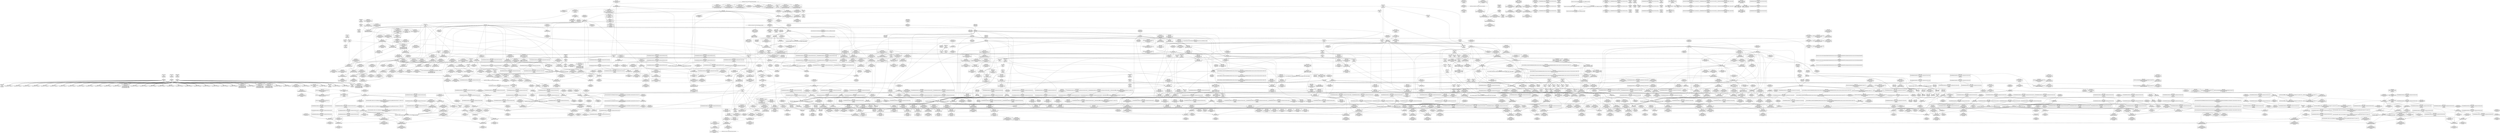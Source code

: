 digraph {
	CE0x5100ac0 [shape=record,shape=Mrecord,label="{CE0x5100ac0|8:_%struct.sock*,_:_SCME_27,28_}"]
	CE0x51a7da0 [shape=record,shape=Mrecord,label="{CE0x51a7da0|__preempt_count_sub:_do.body}"]
	CE0x5169400 [shape=record,shape=Mrecord,label="{CE0x5169400|rcu_read_unlock:_tmp19|include/linux/rcupdate.h,933|*SummSource*}"]
	CE0x5094b20 [shape=record,shape=Mrecord,label="{CE0x5094b20|__rcu_read_lock:_tmp4|include/linux/rcupdate.h,239}"]
	CE0x5133c40 [shape=record,shape=Mrecord,label="{CE0x5133c40|GLOBAL:_lock_acquire|*Constant*}"]
	CE0x508c680 [shape=record,shape=Mrecord,label="{CE0x508c680|sock_has_perm:_retval.0|*SummSource*}"]
	CE0x50a69c0 [shape=record,shape=Mrecord,label="{CE0x50a69c0|task_sid:_tmp4|*LoadInst*|security/selinux/hooks.c,208|*SummSink*}"]
	CE0x5098580 [shape=record,shape=Mrecord,label="{CE0x5098580|sock_has_perm:_bb|*SummSource*}"]
	CE0x5071490 [shape=record,shape=Mrecord,label="{CE0x5071490|get_current:_entry}"]
	CE0x50769a0 [shape=record,shape=Mrecord,label="{CE0x50769a0|i64*_getelementptr_inbounds_(_2_x_i64_,_2_x_i64_*___llvm_gcov_ctr359,_i64_0,_i64_1)|*Constant*|*SummSink*}"]
	CE0x5120810 [shape=record,shape=Mrecord,label="{CE0x5120810|COLLAPSED:_GCMRE___llvm_gcov_ctr131_internal_global_2_x_i64_zeroinitializer:_elem_0:default:}"]
	CE0x51a2dd0 [shape=record,shape=Mrecord,label="{CE0x51a2dd0|rcu_lock_acquire:_tmp6}"]
	CE0x50bbc40 [shape=record,shape=Mrecord,label="{CE0x50bbc40|task_sid:_tobool|security/selinux/hooks.c,208|*SummSource*}"]
	CE0x5077430 [shape=record,shape=Mrecord,label="{CE0x5077430|get_current:_entry|*SummSource*}"]
	CE0x513d110 [shape=record,shape=Mrecord,label="{CE0x513d110|rcu_read_lock:_do.end}"]
	CE0x511e9e0 [shape=record,shape=Mrecord,label="{CE0x511e9e0|rcu_read_unlock:_tmp3}"]
	CE0x511c760 [shape=record,shape=Mrecord,label="{CE0x511c760|_call_void_mcount()_#3|*SummSink*}"]
	CE0x5168b10 [shape=record,shape=Mrecord,label="{CE0x5168b10|i64*_getelementptr_inbounds_(_11_x_i64_,_11_x_i64_*___llvm_gcov_ctr132,_i64_0,_i64_9)|*Constant*}"]
	CE0x5093da0 [shape=record,shape=Mrecord,label="{CE0x5093da0|avc_has_perm:_ssid|Function::avc_has_perm&Arg::ssid::}"]
	CE0x50eef70 [shape=record,shape=Mrecord,label="{CE0x50eef70|task_sid:_tmp21|security/selinux/hooks.c,208|*SummSink*}"]
	CE0x512a240 [shape=record,shape=Mrecord,label="{CE0x512a240|rcu_lock_release:_entry}"]
	CE0x5139f30 [shape=record,shape=Mrecord,label="{CE0x5139f30|GLOBAL:_cred_sid|*Constant*}"]
	CE0x5075b60 [shape=record,shape=Mrecord,label="{CE0x5075b60|GLOBAL:_get_current|*Constant*|*SummSink*}"]
	CE0x5104cd0 [shape=record,shape=Mrecord,label="{CE0x5104cd0|i32_8|*Constant*|*SummSink*}"]
	CE0x515f2b0 [shape=record,shape=Mrecord,label="{CE0x515f2b0|_ret_void,_!dbg_!27719|./arch/x86/include/asm/preempt.h,73|*SummSource*}"]
	CE0x5114220 [shape=record,shape=Mrecord,label="{CE0x5114220|_call_void_rcu_lock_acquire(%struct.lockdep_map*_rcu_lock_map)_#10,_!dbg_!27711|include/linux/rcupdate.h,881|*SummSource*}"]
	CE0x51a6180 [shape=record,shape=Mrecord,label="{CE0x51a6180|rcu_lock_release:_bb|*SummSource*}"]
	CE0x50b39c0 [shape=record,shape=Mrecord,label="{CE0x50b39c0|sock_has_perm:_perms|Function::sock_has_perm&Arg::perms::|*SummSink*}"]
	CE0x511e870 [shape=record,shape=Mrecord,label="{CE0x511e870|rcu_lock_release:_tmp}"]
	CE0x51be250 [shape=record,shape=Mrecord,label="{CE0x51be250|__rcu_read_unlock:_tmp1|*SummSink*}"]
	CE0x5155840 [shape=record,shape=Mrecord,label="{CE0x5155840|rcu_read_unlock:_tmp14|include/linux/rcupdate.h,933}"]
	CE0x507b840 [shape=record,shape=Mrecord,label="{CE0x507b840|i64_1|*Constant*|*SummSink*}"]
	CE0x5102660 [shape=record,shape=Mrecord,label="{CE0x5102660|8:_%struct.sock*,_:_SCME_51,52_}"]
	CE0x50f32a0 [shape=record,shape=Mrecord,label="{CE0x50f32a0|__rcu_read_unlock:_bb|*SummSink*}"]
	CE0x5149070 [shape=record,shape=Mrecord,label="{CE0x5149070|rcu_read_lock:_tmp4|include/linux/rcupdate.h,882}"]
	CE0x5190e60 [shape=record,shape=Mrecord,label="{CE0x5190e60|__preempt_count_add:_tmp}"]
	CE0x5125310 [shape=record,shape=Mrecord,label="{CE0x5125310|task_sid:_tmp16|security/selinux/hooks.c,208|*SummSink*}"]
	CE0x51088d0 [shape=record,shape=Mrecord,label="{CE0x51088d0|i64*_getelementptr_inbounds_(_6_x_i64_,_6_x_i64_*___llvm_gcov_ctr327,_i64_0,_i64_4)|*Constant*|*SummSource*}"]
	CE0x50f8f40 [shape=record,shape=Mrecord,label="{CE0x50f8f40|__rcu_read_lock:_tmp1|*SummSource*}"]
	CE0x5123760 [shape=record,shape=Mrecord,label="{CE0x5123760|task_sid:_call3|security/selinux/hooks.c,208|*SummSink*}"]
	CE0x51a6c50 [shape=record,shape=Mrecord,label="{CE0x51a6c50|rcu_lock_release:_indirectgoto}"]
	CE0x513a7c0 [shape=record,shape=Mrecord,label="{CE0x513a7c0|cred_sid:_cred|Function::cred_sid&Arg::cred::|*SummSink*}"]
	CE0x5114000 [shape=record,shape=Mrecord,label="{CE0x5114000|rcu_lock_acquire:_entry|*SummSource*}"]
	CE0x5103630 [shape=record,shape=Mrecord,label="{CE0x5103630|task_sid:_task|Function::task_sid&Arg::task::|*SummSource*}"]
	CE0x507de50 [shape=record,shape=Mrecord,label="{CE0x507de50|task_sid:_tmp3|*SummSink*}"]
	CE0x5125620 [shape=record,shape=Mrecord,label="{CE0x5125620|task_sid:_tmp17|security/selinux/hooks.c,208|*SummSource*}"]
	CE0x51697a0 [shape=record,shape=Mrecord,label="{CE0x51697a0|rcu_read_unlock:_tmp20|include/linux/rcupdate.h,933}"]
	CE0x5085b30 [shape=record,shape=Mrecord,label="{CE0x5085b30|32:_%struct.sock*,_:_CRE_0,4_|*MultipleSource*|Function::selinux_socket_listen&Arg::sock::|security/selinux/hooks.c,4189}"]
	CE0x51a46e0 [shape=record,shape=Mrecord,label="{CE0x51a46e0|rcu_lock_acquire:_tmp4|include/linux/rcupdate.h,418|*SummSource*}"]
	CE0x5109b90 [shape=record,shape=Mrecord,label="{CE0x5109b90|i8_0|*Constant*}"]
	CE0x515f660 [shape=record,shape=Mrecord,label="{CE0x515f660|rcu_read_unlock:_tmp5|include/linux/rcupdate.h,933|*SummSink*}"]
	CE0x5198120 [shape=record,shape=Mrecord,label="{CE0x5198120|__preempt_count_add:_do.body|*SummSource*}"]
	CE0x5149210 [shape=record,shape=Mrecord,label="{CE0x5149210|rcu_read_lock:_tmp4|include/linux/rcupdate.h,882|*SummSource*}"]
	CE0x50ac1d0 [shape=record,shape=Mrecord,label="{CE0x50ac1d0|i8_2|*Constant*|*SummSource*}"]
	CE0x5109320 [shape=record,shape=Mrecord,label="{CE0x5109320|sock_has_perm:_tmp4|security/selinux/hooks.c,3966}"]
	CE0x509d6d0 [shape=record,shape=Mrecord,label="{CE0x509d6d0|task_sid:_do.body}"]
	CE0x5126b90 [shape=record,shape=Mrecord,label="{CE0x5126b90|_call_void_lockdep_rcu_suspicious(i8*_getelementptr_inbounds_(_25_x_i8_,_25_x_i8_*_.str3,_i32_0,_i32_0),_i32_208,_i8*_getelementptr_inbounds_(_41_x_i8_,_41_x_i8_*_.str44,_i32_0,_i32_0))_#10,_!dbg_!27732|security/selinux/hooks.c,208}"]
	CE0x51582d0 [shape=record,shape=Mrecord,label="{CE0x51582d0|rcu_read_unlock:_tmp2}"]
	CE0x51a3a10 [shape=record,shape=Mrecord,label="{CE0x51a3a10|__rcu_read_unlock:_tmp|*SummSource*}"]
	CE0x50883a0 [shape=record,shape=Mrecord,label="{CE0x50883a0|i64*_getelementptr_inbounds_(_6_x_i64_,_6_x_i64_*___llvm_gcov_ctr327,_i64_0,_i64_0)|*Constant*|*SummSource*}"]
	CE0x51430c0 [shape=record,shape=Mrecord,label="{CE0x51430c0|GLOBAL:_rcu_lock_map|Global_var:rcu_lock_map|*SummSource*}"]
	CE0x514dfa0 [shape=record,shape=Mrecord,label="{CE0x514dfa0|rcu_read_lock:_tmp13|include/linux/rcupdate.h,882}"]
	CE0x50eee40 [shape=record,shape=Mrecord,label="{CE0x50eee40|task_sid:_tmp21|security/selinux/hooks.c,208|*SummSource*}"]
	CE0x50fae90 [shape=record,shape=Mrecord,label="{CE0x50fae90|sock_has_perm:_net3|security/selinux/hooks.c,3974}"]
	CE0x51a4df0 [shape=record,shape=Mrecord,label="{CE0x51a4df0|__rcu_read_lock:_tmp3|*SummSource*}"]
	CE0x51a33b0 [shape=record,shape=Mrecord,label="{CE0x51a33b0|i64*_getelementptr_inbounds_(_4_x_i64_,_4_x_i64_*___llvm_gcov_ctr129,_i64_0,_i64_2)|*Constant*|*SummSink*}"]
	CE0x50fddd0 [shape=record,shape=Mrecord,label="{CE0x50fddd0|GLOBAL:_rcu_read_lock.__warned|Global_var:rcu_read_lock.__warned|*SummSink*}"]
	CE0x50fe5f0 [shape=record,shape=Mrecord,label="{CE0x50fe5f0|rcu_read_lock:_tmp8|include/linux/rcupdate.h,882|*SummSource*}"]
	CE0x51ac9b0 [shape=record,shape=Mrecord,label="{CE0x51ac9b0|i64*_getelementptr_inbounds_(_4_x_i64_,_4_x_i64_*___llvm_gcov_ctr135,_i64_0,_i64_0)|*Constant*|*SummSource*}"]
	CE0x5123df0 [shape=record,shape=Mrecord,label="{CE0x5123df0|task_sid:_tobool4|security/selinux/hooks.c,208|*SummSink*}"]
	CE0x51015c0 [shape=record,shape=Mrecord,label="{CE0x51015c0|8:_%struct.sock*,_:_SCME_37,38_}"]
	CE0x5157880 [shape=record,shape=Mrecord,label="{CE0x5157880|__rcu_read_lock:_tmp7|include/linux/rcupdate.h,240}"]
	CE0x518f300 [shape=record,shape=Mrecord,label="{CE0x518f300|rcu_lock_acquire:_tmp6|*SummSource*}"]
	CE0x50c8050 [shape=record,shape=Mrecord,label="{CE0x50c8050|sock_has_perm:_tmp19|security/selinux/hooks.c,3977|*SummSource*}"]
	CE0x507fc40 [shape=record,shape=Mrecord,label="{CE0x507fc40|GLOBAL:_lock_release|*Constant*|*SummSink*}"]
	CE0x5094de0 [shape=record,shape=Mrecord,label="{CE0x5094de0|selinux_socket_listen:_entry}"]
	CE0x5159880 [shape=record,shape=Mrecord,label="{CE0x5159880|__preempt_count_add:_val|Function::__preempt_count_add&Arg::val::|*SummSink*}"]
	CE0x5192bc0 [shape=record,shape=Mrecord,label="{CE0x5192bc0|__preempt_count_add:_tmp5|./arch/x86/include/asm/preempt.h,72|*SummSource*}"]
	CE0x50bed20 [shape=record,shape=Mrecord,label="{CE0x50bed20|rcu_read_unlock:_do.body}"]
	CE0x5113ac0 [shape=record,shape=Mrecord,label="{CE0x5113ac0|i32_1|*Constant*}"]
	CE0x50f9a90 [shape=record,shape=Mrecord,label="{CE0x50f9a90|sock_has_perm:_tmp17|security/selinux/hooks.c,3976|*SummSink*}"]
	CE0x5120590 [shape=record,shape=Mrecord,label="{CE0x5120590|task_sid:_tmp7|security/selinux/hooks.c,208|*SummSource*}"]
	CE0x5128be0 [shape=record,shape=Mrecord,label="{CE0x5128be0|rcu_read_unlock:_tmp21|include/linux/rcupdate.h,935|*SummSource*}"]
	CE0x50bd8f0 [shape=record,shape=Mrecord,label="{CE0x50bd8f0|sock_has_perm:_sk_security|security/selinux/hooks.c,3964|*SummSource*}"]
	CE0x51ac2e0 [shape=record,shape=Mrecord,label="{CE0x51ac2e0|__preempt_count_sub:_tmp2|*SummSink*}"]
	CE0x5140b50 [shape=record,shape=Mrecord,label="{CE0x5140b50|rcu_read_lock:_tmp7|include/linux/rcupdate.h,882}"]
	CE0x5157f00 [shape=record,shape=Mrecord,label="{CE0x5157f00|_call_void___preempt_count_sub(i32_1)_#10,_!dbg_!27715|include/linux/rcupdate.h,244}"]
	CE0x518ea00 [shape=record,shape=Mrecord,label="{CE0x518ea00|_call_void_lock_release(%struct.lockdep_map*_%map,_i32_1,_i64_ptrtoint_(i8*_blockaddress(_rcu_lock_release,_%__here)_to_i64))_#10,_!dbg_!27716|include/linux/rcupdate.h,423|*SummSink*}"]
	CE0x514fad0 [shape=record,shape=Mrecord,label="{CE0x514fad0|i8*_getelementptr_inbounds_(_25_x_i8_,_25_x_i8_*_.str45,_i32_0,_i32_0)|*Constant*}"]
	CE0x51159a0 [shape=record,shape=Mrecord,label="{CE0x51159a0|rcu_lock_acquire:_map|Function::rcu_lock_acquire&Arg::map::|*SummSink*}"]
	CE0x512ae60 [shape=record,shape=Mrecord,label="{CE0x512ae60|_call_void___rcu_read_unlock()_#10,_!dbg_!27734|include/linux/rcupdate.h,937|*SummSource*}"]
	CE0x5105b30 [shape=record,shape=Mrecord,label="{CE0x5105b30|sock_has_perm:_tmp6|security/selinux/hooks.c,3969}"]
	CE0x511c1e0 [shape=record,shape=Mrecord,label="{CE0x511c1e0|_call_void_rcu_lock_acquire(%struct.lockdep_map*_rcu_lock_map)_#10,_!dbg_!27711|include/linux/rcupdate.h,881}"]
	CE0x50bb370 [shape=record,shape=Mrecord,label="{CE0x50bb370|i64*_getelementptr_inbounds_(_11_x_i64_,_11_x_i64_*___llvm_gcov_ctr127,_i64_0,_i64_0)|*Constant*|*SummSource*}"]
	CE0x512b520 [shape=record,shape=Mrecord,label="{CE0x512b520|_ret_void,_!dbg_!27717|include/linux/rcupdate.h,245|*SummSink*}"]
	CE0x5093120 [shape=record,shape=Mrecord,label="{CE0x5093120|8:_%struct.sock*,_:_SCME_16,18_|*MultipleSource*|security/selinux/hooks.c,3966|security/selinux/hooks.c,3966|security/selinux/hooks.c, 3966}"]
	CE0x50c1790 [shape=record,shape=Mrecord,label="{CE0x50c1790|i32_59|*Constant*}"]
	CE0x5133930 [shape=record,shape=Mrecord,label="{CE0x5133930|__rcu_read_unlock:_tmp6|include/linux/rcupdate.h,245|*SummSource*}"]
	CE0x50bb8a0 [shape=record,shape=Mrecord,label="{CE0x50bb8a0|GLOBAL:___rcu_read_lock|*Constant*|*SummSink*}"]
	CE0x51a3700 [shape=record,shape=Mrecord,label="{CE0x51a3700|rcu_lock_acquire:_indirectgoto|*SummSink*}"]
	CE0x507e160 [shape=record,shape=Mrecord,label="{CE0x507e160|_call_void_mcount()_#3|*SummSource*}"]
	CE0x50acdf0 [shape=record,shape=Mrecord,label="{CE0x50acdf0|sock_has_perm:_ad|security/selinux/hooks.c, 3965}"]
	CE0x5103310 [shape=record,shape=Mrecord,label="{CE0x5103310|task_sid:_entry|*SummSource*}"]
	CE0x5101ce0 [shape=record,shape=Mrecord,label="{CE0x5101ce0|8:_%struct.sock*,_:_SCME_43,44_}"]
	CE0x5117f70 [shape=record,shape=Mrecord,label="{CE0x5117f70|task_sid:_tmp5|security/selinux/hooks.c,208}"]
	CE0x5164fb0 [shape=record,shape=Mrecord,label="{CE0x5164fb0|GLOBAL:_rcu_read_unlock.__warned|Global_var:rcu_read_unlock.__warned|*SummSource*}"]
	CE0x50fa720 [shape=record,shape=Mrecord,label="{CE0x50fa720|sock_has_perm:_net1|security/selinux/hooks.c,3973|*SummSink*}"]
	CE0x50a6b50 [shape=record,shape=Mrecord,label="{CE0x50a6b50|task_sid:_call|security/selinux/hooks.c,208}"]
	CE0x5113c40 [shape=record,shape=Mrecord,label="{CE0x5113c40|cred_sid:_tmp5|security/selinux/hooks.c,196|*SummSource*}"]
	CE0x5133ab0 [shape=record,shape=Mrecord,label="{CE0x5133ab0|__rcu_read_unlock:_tmp6|include/linux/rcupdate.h,245|*SummSink*}"]
	CE0x51a6240 [shape=record,shape=Mrecord,label="{CE0x51a6240|rcu_lock_release:_bb|*SummSink*}"]
	CE0x519f570 [shape=record,shape=Mrecord,label="{CE0x519f570|__preempt_count_sub:_bb|*SummSink*}"]
	CE0x50a9400 [shape=record,shape=Mrecord,label="{CE0x50a9400|sock_has_perm:_tmp14|security/selinux/hooks.c,3972|*SummSource*}"]
	CE0x50bfb60 [shape=record,shape=Mrecord,label="{CE0x50bfb60|sock_has_perm:_tmp9|security/selinux/hooks.c,3969|*SummSource*}"]
	CE0x516b0a0 [shape=record,shape=Mrecord,label="{CE0x516b0a0|i32_934|*Constant*|*SummSink*}"]
	CE0x514eb90 [shape=record,shape=Mrecord,label="{CE0x514eb90|rcu_read_lock:_tmp15|include/linux/rcupdate.h,882|*SummSource*}"]
	CE0x5075890 [shape=record,shape=Mrecord,label="{CE0x5075890|selinux_socket_listen:_tmp2|*SummSink*}"]
	CE0x509bd00 [shape=record,shape=Mrecord,label="{CE0x509bd00|sock_has_perm:_tmp9|security/selinux/hooks.c,3969|*SummSink*}"]
	CE0x5079eb0 [shape=record,shape=Mrecord,label="{CE0x5079eb0|cred_sid:_security|security/selinux/hooks.c,196|*SummSink*}"]
	CE0x5118630 [shape=record,shape=Mrecord,label="{CE0x5118630|i64*_getelementptr_inbounds_(_13_x_i64_,_13_x_i64_*___llvm_gcov_ctr126,_i64_0,_i64_0)|*Constant*}"]
	CE0x507f450 [shape=record,shape=Mrecord,label="{CE0x507f450|selinux_socket_listen:_entry|*SummSource*}"]
	CE0x50847f0 [shape=record,shape=Mrecord,label="{CE0x50847f0|selinux_socket_listen:_sock|Function::selinux_socket_listen&Arg::sock::|*SummSource*}"]
	CE0x5155df0 [shape=record,shape=Mrecord,label="{CE0x5155df0|rcu_read_unlock:_tmp15|include/linux/rcupdate.h,933}"]
	CE0x51090c0 [shape=record,shape=Mrecord,label="{CE0x51090c0|sock_has_perm:_tmp3|security/selinux/hooks.c,3964|*SummSource*}"]
	CE0x50ba860 [shape=record,shape=Mrecord,label="{CE0x50ba860|_call_void_rcu_read_lock()_#10,_!dbg_!27712|security/selinux/hooks.c,207|*SummSource*}"]
	CE0x50f93d0 [shape=record,shape=Mrecord,label="{CE0x50f93d0|sock_has_perm:_u|security/selinux/hooks.c,3973}"]
	CE0x5139260 [shape=record,shape=Mrecord,label="{CE0x5139260|task_sid:_tmp27|security/selinux/hooks.c,208|*SummSource*}"]
	CE0x51ab810 [shape=record,shape=Mrecord,label="{CE0x51ab810|void_(i32*,_i32,_i32*)*_asm_addl_$1,_%gs:$0_,_*m,ri,*m,_dirflag_,_fpsr_,_flags_|*SummSink*}"]
	CE0x5106670 [shape=record,shape=Mrecord,label="{CE0x5106670|sock_has_perm:_cmp|security/selinux/hooks.c,3969|*SummSource*}"]
	CE0x5109cc0 [shape=record,shape=Mrecord,label="{CE0x5109cc0|i8_0|*Constant*|*SummSource*}"]
	CE0x50fc7b0 [shape=record,shape=Mrecord,label="{CE0x50fc7b0|sock_has_perm:_sclass|security/selinux/hooks.c,3976}"]
	CE0x512b6f0 [shape=record,shape=Mrecord,label="{CE0x512b6f0|__rcu_read_unlock:_entry|*SummSource*}"]
	CE0x51a2080 [shape=record,shape=Mrecord,label="{CE0x51a2080|%struct.lockdep_map*_null|*Constant*|*SummSource*}"]
	CE0x5197e00 [shape=record,shape=Mrecord,label="{CE0x5197e00|i64*_getelementptr_inbounds_(_4_x_i64_,_4_x_i64_*___llvm_gcov_ctr135,_i64_0,_i64_3)|*Constant*}"]
	CE0x5125080 [shape=record,shape=Mrecord,label="{CE0x5125080|task_sid:_tmp16|security/selinux/hooks.c,208}"]
	CE0x51579f0 [shape=record,shape=Mrecord,label="{CE0x51579f0|__rcu_read_lock:_tmp7|include/linux/rcupdate.h,240|*SummSource*}"]
	CE0x507b6e0 [shape=record,shape=Mrecord,label="{CE0x507b6e0|selinux_socket_listen:_sk|security/selinux/hooks.c,4189|*SummSource*}"]
	CE0x5126c00 [shape=record,shape=Mrecord,label="{CE0x5126c00|_call_void_lockdep_rcu_suspicious(i8*_getelementptr_inbounds_(_25_x_i8_,_25_x_i8_*_.str3,_i32_0,_i32_0),_i32_208,_i8*_getelementptr_inbounds_(_41_x_i8_,_41_x_i8_*_.str44,_i32_0,_i32_0))_#10,_!dbg_!27732|security/selinux/hooks.c,208|*SummSource*}"]
	CE0x47c1fd0 [shape=record,shape=Mrecord,label="{CE0x47c1fd0|sock_has_perm:_task|Function::sock_has_perm&Arg::task::|*SummSource*}"]
	CE0x50fb310 [shape=record,shape=Mrecord,label="{CE0x50fb310|sock_has_perm:_tmp15|security/selinux/hooks.c,3974}"]
	CE0x5139ae0 [shape=record,shape=Mrecord,label="{CE0x5139ae0|task_sid:_call7|security/selinux/hooks.c,208|*SummSource*}"]
	CE0x5100570 [shape=record,shape=Mrecord,label="{CE0x5100570|8:_%struct.sock*,_:_SCME_24,25_}"]
	CE0x51a65f0 [shape=record,shape=Mrecord,label="{CE0x51a65f0|rcu_lock_release:_tmp3|*SummSink*}"]
	CE0x515efe0 [shape=record,shape=Mrecord,label="{CE0x515efe0|rcu_read_unlock:_bb|*SummSource*}"]
	CE0x50a6d70 [shape=record,shape=Mrecord,label="{CE0x50a6d70|_call_void_mcount()_#3|*SummSink*}"]
	CE0x5079820 [shape=record,shape=Mrecord,label="{CE0x5079820|sock_has_perm:_net|security/selinux/hooks.c, 3966}"]
	CE0x5077590 [shape=record,shape=Mrecord,label="{CE0x5077590|i32_5|*Constant*|*SummSink*}"]
	CE0x5107670 [shape=record,shape=Mrecord,label="{CE0x5107670|i64_0|*Constant*|*SummSink*}"]
	CE0x5134da0 [shape=record,shape=Mrecord,label="{CE0x5134da0|i64*_getelementptr_inbounds_(_4_x_i64_,_4_x_i64_*___llvm_gcov_ctr130,_i64_0,_i64_0)|*Constant*|*SummSource*}"]
	CE0x507c770 [shape=record,shape=Mrecord,label="{CE0x507c770|sock_has_perm:_if.then|*SummSource*}"]
	CE0x50ba7b0 [shape=record,shape=Mrecord,label="{CE0x50ba7b0|_call_void_rcu_read_lock()_#10,_!dbg_!27712|security/selinux/hooks.c,207}"]
	CE0x5100fd0 [shape=record,shape=Mrecord,label="{CE0x5100fd0|8:_%struct.sock*,_:_SCME_32,33_}"]
	CE0x513d6f0 [shape=record,shape=Mrecord,label="{CE0x513d6f0|cred_sid:_sid|security/selinux/hooks.c,197|*SummSink*}"]
	CE0x5163bc0 [shape=record,shape=Mrecord,label="{CE0x5163bc0|rcu_lock_release:_tmp1|*SummSource*}"]
	CE0x5112670 [shape=record,shape=Mrecord,label="{CE0x5112670|i64*_getelementptr_inbounds_(_11_x_i64_,_11_x_i64_*___llvm_gcov_ctr127,_i64_0,_i64_1)|*Constant*|*SummSink*}"]
	CE0x5117360 [shape=record,shape=Mrecord,label="{CE0x5117360|cred_sid:_tmp1|*SummSink*}"]
	CE0x5101950 [shape=record,shape=Mrecord,label="{CE0x5101950|8:_%struct.sock*,_:_SCME_40,41_}"]
	CE0x5150e40 [shape=record,shape=Mrecord,label="{CE0x5150e40|i8*_getelementptr_inbounds_(_42_x_i8_,_42_x_i8_*_.str46,_i32_0,_i32_0)|*Constant*|*SummSink*}"]
	CE0x51375b0 [shape=record,shape=Mrecord,label="{CE0x51375b0|rcu_lock_release:_tmp6|*SummSink*}"]
	CE0x51ddb30 [shape=record,shape=Mrecord,label="{CE0x51ddb30|i64*_getelementptr_inbounds_(_4_x_i64_,_4_x_i64_*___llvm_gcov_ctr135,_i64_0,_i64_1)|*Constant*}"]
	CE0x51261d0 [shape=record,shape=Mrecord,label="{CE0x51261d0|task_sid:_tmp19|security/selinux/hooks.c,208|*SummSource*}"]
	CE0x515c3a0 [shape=record,shape=Mrecord,label="{CE0x515c3a0|rcu_lock_acquire:_tmp1|*SummSource*}"]
	CE0x513d200 [shape=record,shape=Mrecord,label="{CE0x513d200|rcu_read_lock:_do.end|*SummSource*}"]
	CE0x510c960 [shape=record,shape=Mrecord,label="{CE0x510c960|rcu_read_lock:_tmp9|include/linux/rcupdate.h,882|*SummSink*}"]
	CE0x5095b70 [shape=record,shape=Mrecord,label="{CE0x5095b70|_call_void_mcount()_#3|*SummSource*}"]
	CE0x50beb60 [shape=record,shape=Mrecord,label="{CE0x50beb60|rcu_read_unlock:_if.then|*SummSource*}"]
	CE0x5153e40 [shape=record,shape=Mrecord,label="{CE0x5153e40|rcu_read_lock:_tmp21|include/linux/rcupdate.h,884}"]
	CE0x5094130 [shape=record,shape=Mrecord,label="{CE0x5094130|avc_has_perm:_tsid|Function::avc_has_perm&Arg::tsid::}"]
	CE0x515e400 [shape=record,shape=Mrecord,label="{CE0x515e400|rcu_lock_acquire:_tmp2}"]
	CE0x51544e0 [shape=record,shape=Mrecord,label="{CE0x51544e0|rcu_read_lock:_tmp21|include/linux/rcupdate.h,884|*SummSink*}"]
	CE0x5192620 [shape=record,shape=Mrecord,label="{CE0x5192620|_call_void_lock_release(%struct.lockdep_map*_%map,_i32_1,_i64_ptrtoint_(i8*_blockaddress(_rcu_lock_release,_%__here)_to_i64))_#10,_!dbg_!27716|include/linux/rcupdate.h,423}"]
	CE0x5112ec0 [shape=record,shape=Mrecord,label="{CE0x5112ec0|_ret_void,_!dbg_!27717|include/linux/rcupdate.h,419|*SummSink*}"]
	CE0x50f34a0 [shape=record,shape=Mrecord,label="{CE0x50f34a0|i64*_getelementptr_inbounds_(_4_x_i64_,_4_x_i64_*___llvm_gcov_ctr134,_i64_0,_i64_3)|*Constant*|*SummSource*}"]
	CE0x5193b10 [shape=record,shape=Mrecord,label="{CE0x5193b10|_call_void_mcount()_#3|*SummSource*}"]
	CE0x513a9f0 [shape=record,shape=Mrecord,label="{CE0x513a9f0|_ret_i32_%tmp6,_!dbg_!27716|security/selinux/hooks.c,197}"]
	CE0x509d190 [shape=record,shape=Mrecord,label="{CE0x509d190|cred_sid:_tmp4|*LoadInst*|security/selinux/hooks.c,196|*SummSink*}"]
	CE0x5119280 [shape=record,shape=Mrecord,label="{CE0x5119280|i64*_getelementptr_inbounds_(_2_x_i64_,_2_x_i64_*___llvm_gcov_ctr131,_i64_0,_i64_1)|*Constant*|*SummSink*}"]
	CE0x5132dc0 [shape=record,shape=Mrecord,label="{CE0x5132dc0|__rcu_read_lock:_tmp1|*SummSink*}"]
	CE0x51a1be0 [shape=record,shape=Mrecord,label="{CE0x51a1be0|i32_2|*Constant*}"]
	CE0x51aab20 [shape=record,shape=Mrecord,label="{CE0x51aab20|i64*_getelementptr_inbounds_(_4_x_i64_,_4_x_i64_*___llvm_gcov_ctr134,_i64_0,_i64_2)|*Constant*}"]
	CE0x51087a0 [shape=record,shape=Mrecord,label="{CE0x51087a0|i64*_getelementptr_inbounds_(_6_x_i64_,_6_x_i64_*___llvm_gcov_ctr327,_i64_0,_i64_4)|*Constant*}"]
	CE0x510aa20 [shape=record,shape=Mrecord,label="{CE0x510aa20|__preempt_count_sub:_do.body|*SummSink*}"]
	CE0x5120fa0 [shape=record,shape=Mrecord,label="{CE0x5120fa0|_call_void___rcu_read_lock()_#10,_!dbg_!27710|include/linux/rcupdate.h,879}"]
	CE0x50ba960 [shape=record,shape=Mrecord,label="{CE0x50ba960|_call_void_rcu_read_lock()_#10,_!dbg_!27712|security/selinux/hooks.c,207|*SummSink*}"]
	CE0x50ed3d0 [shape=record,shape=Mrecord,label="{CE0x50ed3d0|task_sid:_tmp25|security/selinux/hooks.c,208|*SummSource*}"]
	CE0x511e040 [shape=record,shape=Mrecord,label="{CE0x511e040|task_sid:_do.end6|*SummSink*}"]
	CE0x5150500 [shape=record,shape=Mrecord,label="{CE0x5150500|i32_883|*Constant*|*SummSink*}"]
	CE0x5078140 [shape=record,shape=Mrecord,label="{CE0x5078140|i64*_getelementptr_inbounds_(_2_x_i64_,_2_x_i64_*___llvm_gcov_ctr359,_i64_0,_i64_0)|*Constant*}"]
	CE0x5153990 [shape=record,shape=Mrecord,label="{CE0x5153990|rcu_read_lock:_tmp20|include/linux/rcupdate.h,882|*SummSource*}"]
	CE0x509a550 [shape=record,shape=Mrecord,label="{CE0x509a550|sock_has_perm:_tmp}"]
	CE0x5102f70 [shape=record,shape=Mrecord,label="{CE0x5102f70|GLOBAL:_task_sid|*Constant*}"]
	CE0x5078400 [shape=record,shape=Mrecord,label="{CE0x5078400|i64*_getelementptr_inbounds_(_2_x_i64_,_2_x_i64_*___llvm_gcov_ctr359,_i64_0,_i64_1)|*Constant*}"]
	CE0x507a750 [shape=record,shape=Mrecord,label="{CE0x507a750|task_sid:_if.end|*SummSource*}"]
	CE0x518f370 [shape=record,shape=Mrecord,label="{CE0x518f370|rcu_lock_acquire:_tmp6|*SummSink*}"]
	CE0x50ec2a0 [shape=record,shape=Mrecord,label="{CE0x50ec2a0|task_sid:_tmp23|security/selinux/hooks.c,208|*SummSource*}"]
	CE0x507f1d0 [shape=record,shape=Mrecord,label="{CE0x507f1d0|i64*_getelementptr_inbounds_(_2_x_i64_,_2_x_i64_*___llvm_gcov_ctr98,_i64_0,_i64_0)|*Constant*}"]
	CE0x5160f30 [shape=record,shape=Mrecord,label="{CE0x5160f30|rcu_read_unlock:_tmp9|include/linux/rcupdate.h,933|*SummSource*}"]
	CE0x5101360 [shape=record,shape=Mrecord,label="{CE0x5101360|8:_%struct.sock*,_:_SCME_35,36_}"]
	CE0x515bb80 [shape=record,shape=Mrecord,label="{CE0x515bb80|rcu_lock_acquire:___here|*SummSink*}"]
	CE0x50903c0 [shape=record,shape=Mrecord,label="{CE0x50903c0|get_current:_tmp3}"]
	CE0x5153b00 [shape=record,shape=Mrecord,label="{CE0x5153b00|rcu_read_lock:_tmp20|include/linux/rcupdate.h,882|*SummSink*}"]
	CE0x5080710 [shape=record,shape=Mrecord,label="{CE0x5080710|get_current:_entry|*SummSink*}"]
	CE0x50a6420 [shape=record,shape=Mrecord,label="{CE0x50a6420|i64*_getelementptr_inbounds_(_13_x_i64_,_13_x_i64_*___llvm_gcov_ctr126,_i64_0,_i64_1)|*Constant*}"]
	CE0x5106040 [shape=record,shape=Mrecord,label="{CE0x5106040|sock_has_perm:_tmp7|security/selinux/hooks.c,3969|*SummSource*}"]
	CE0x507b210 [shape=record,shape=Mrecord,label="{CE0x507b210|selinux_socket_listen:_entry|*SummSink*}"]
	CE0x513cc00 [shape=record,shape=Mrecord,label="{CE0x513cc00|rcu_read_lock:_tmp6|include/linux/rcupdate.h,882}"]
	CE0x513fbd0 [shape=record,shape=Mrecord,label="{CE0x513fbd0|GLOBAL:___llvm_gcov_ctr132|Global_var:__llvm_gcov_ctr132|*SummSink*}"]
	CE0x518fd20 [shape=record,shape=Mrecord,label="{CE0x518fd20|i64*_getelementptr_inbounds_(_4_x_i64_,_4_x_i64_*___llvm_gcov_ctr133,_i64_0,_i64_3)|*Constant*}"]
	CE0x50ebf10 [shape=record,shape=Mrecord,label="{CE0x50ebf10|task_sid:_tmp22|security/selinux/hooks.c,208|*SummSink*}"]
	CE0x5140cd0 [shape=record,shape=Mrecord,label="{CE0x5140cd0|rcu_read_lock:_tmp7|include/linux/rcupdate.h,882|*SummSource*}"]
	CE0x5077f30 [shape=record,shape=Mrecord,label="{CE0x5077f30|selinux_socket_listen:_tmp}"]
	CE0x51a4a10 [shape=record,shape=Mrecord,label="{CE0x51a4a10|i64*_getelementptr_inbounds_(_4_x_i64_,_4_x_i64_*___llvm_gcov_ctr134,_i64_0,_i64_1)|*Constant*|*SummSink*}"]
	CE0x515c230 [shape=record,shape=Mrecord,label="{CE0x515c230|rcu_lock_acquire:_tmp|*SummSink*}"]
	CE0x513e280 [shape=record,shape=Mrecord,label="{CE0x513e280|rcu_read_lock:_do.body}"]
	CE0x50a7700 [shape=record,shape=Mrecord,label="{CE0x50a7700|sock_has_perm:_net|security/selinux/hooks.c, 3966|*SummSink*}"]
	CE0x5165130 [shape=record,shape=Mrecord,label="{CE0x5165130|_call_void___preempt_count_add(i32_1)_#10,_!dbg_!27711|include/linux/rcupdate.h,239}"]
	CE0x51a5d50 [shape=record,shape=Mrecord,label="{CE0x51a5d50|i8*_undef|*Constant*|*SummSink*}"]
	CE0x50ecfd0 [shape=record,shape=Mrecord,label="{CE0x50ecfd0|i64*_getelementptr_inbounds_(_13_x_i64_,_13_x_i64_*___llvm_gcov_ctr126,_i64_0,_i64_11)|*Constant*|*SummSink*}"]
	CE0x518cae0 [shape=record,shape=Mrecord,label="{CE0x518cae0|rcu_lock_release:_tmp1}"]
	CE0x51a0be0 [shape=record,shape=Mrecord,label="{CE0x51a0be0|__rcu_read_unlock:_do.body|*SummSource*}"]
	CE0x51281e0 [shape=record,shape=Mrecord,label="{CE0x51281e0|task_sid:_tmp18|security/selinux/hooks.c,208|*SummSink*}"]
	CE0x50bd9c0 [shape=record,shape=Mrecord,label="{CE0x50bd9c0|sock_has_perm:_sk_security|security/selinux/hooks.c,3964|*SummSink*}"]
	CE0x51416f0 [shape=record,shape=Mrecord,label="{CE0x51416f0|_call_void_mcount()_#3|*SummSink*}"]
	CE0x5112260 [shape=record,shape=Mrecord,label="{CE0x5112260|i64*_getelementptr_inbounds_(_13_x_i64_,_13_x_i64_*___llvm_gcov_ctr126,_i64_0,_i64_1)|*Constant*|*SummSink*}"]
	CE0x51242e0 [shape=record,shape=Mrecord,label="{CE0x51242e0|i64_6|*Constant*|*SummSink*}"]
	CE0x515aa10 [shape=record,shape=Mrecord,label="{CE0x515aa10|rcu_lock_acquire:_tmp5|include/linux/rcupdate.h,418|*SummSource*}"]
	CE0x507e0f0 [shape=record,shape=Mrecord,label="{CE0x507e0f0|_call_void_mcount()_#3}"]
	CE0x515fda0 [shape=record,shape=Mrecord,label="{CE0x515fda0|rcu_read_unlock:_if.end}"]
	CE0x51be6f0 [shape=record,shape=Mrecord,label="{CE0x51be6f0|__preempt_count_sub:_val|Function::__preempt_count_sub&Arg::val::|*SummSink*}"]
	CE0x5097ee0 [shape=record,shape=Mrecord,label="{CE0x5097ee0|i64*_getelementptr_inbounds_(_2_x_i64_,_2_x_i64_*___llvm_gcov_ctr359,_i64_0,_i64_1)|*Constant*|*SummSource*}"]
	CE0x51a4c30 [shape=record,shape=Mrecord,label="{CE0x51a4c30|__rcu_read_lock:_tmp2|*SummSink*}"]
	CE0x509cdb0 [shape=record,shape=Mrecord,label="{CE0x509cdb0|task_sid:_tmp11|security/selinux/hooks.c,208|*SummSink*}"]
	CE0x5150570 [shape=record,shape=Mrecord,label="{CE0x5150570|i32_883|*Constant*|*SummSource*}"]
	CE0x50bea60 [shape=record,shape=Mrecord,label="{CE0x50bea60|rcu_read_unlock:_if.then}"]
	CE0x50ebf80 [shape=record,shape=Mrecord,label="{CE0x50ebf80|task_sid:_tmp24|security/selinux/hooks.c,208|*SummSource*}"]
	CE0x5141d40 [shape=record,shape=Mrecord,label="{CE0x5141d40|rcu_read_lock:_tmp4|include/linux/rcupdate.h,882|*SummSink*}"]
	CE0x51586a0 [shape=record,shape=Mrecord,label="{CE0x51586a0|__rcu_read_lock:_tmp7|include/linux/rcupdate.h,240|*SummSink*}"]
	CE0x5105fd0 [shape=record,shape=Mrecord,label="{CE0x5105fd0|i64*_getelementptr_inbounds_(_6_x_i64_,_6_x_i64_*___llvm_gcov_ctr327,_i64_0,_i64_3)|*Constant*|*SummSink*}"]
	CE0x5157c10 [shape=record,shape=Mrecord,label="{CE0x5157c10|_call_void___preempt_count_sub(i32_1)_#10,_!dbg_!27715|include/linux/rcupdate.h,244|*SummSource*}"]
	CE0x50ff230 [shape=record,shape=Mrecord,label="{CE0x50ff230|_ret_i32_%retval.0,_!dbg_!27728|security/selinux/avc.c,775}"]
	CE0x511fd30 [shape=record,shape=Mrecord,label="{CE0x511fd30|cred_sid:_tmp|*SummSink*}"]
	CE0x518c810 [shape=record,shape=Mrecord,label="{CE0x518c810|__rcu_read_lock:_bb|*SummSink*}"]
	CE0x512a640 [shape=record,shape=Mrecord,label="{CE0x512a640|rcu_lock_release:_map|Function::rcu_lock_release&Arg::map::}"]
	CE0x5074640 [shape=record,shape=Mrecord,label="{CE0x5074640|GLOBAL:_get_current|*Constant*}"]
	CE0x50791a0 [shape=record,shape=Mrecord,label="{CE0x50791a0|selinux_socket_listen:_call|security/selinux/hooks.c,4189|*SummSink*}"]
	CE0x513b700 [shape=record,shape=Mrecord,label="{CE0x513b700|rcu_read_unlock:_entry}"]
	CE0x515c640 [shape=record,shape=Mrecord,label="{CE0x515c640|rcu_read_unlock:_tmp2|*SummSource*}"]
	CE0x5138af0 [shape=record,shape=Mrecord,label="{CE0x5138af0|i64*_getelementptr_inbounds_(_13_x_i64_,_13_x_i64_*___llvm_gcov_ctr126,_i64_0,_i64_12)|*Constant*}"]
	CE0x5133350 [shape=record,shape=Mrecord,label="{CE0x5133350|rcu_lock_release:_tmp2|*SummSink*}"]
	CE0x511d010 [shape=record,shape=Mrecord,label="{CE0x511d010|rcu_read_lock:_if.end}"]
	CE0x51029f0 [shape=record,shape=Mrecord,label="{CE0x51029f0|8:_%struct.sock*,_:_SCME_54,55_}"]
	CE0x5150dd0 [shape=record,shape=Mrecord,label="{CE0x5150dd0|i8*_getelementptr_inbounds_(_42_x_i8_,_42_x_i8_*_.str46,_i32_0,_i32_0)|*Constant*|*SummSource*}"]
	CE0x51190d0 [shape=record,shape=Mrecord,label="{CE0x51190d0|task_sid:_tmp5|security/selinux/hooks.c,208|*SummSink*}"]
	CE0x5090460 [shape=record,shape=Mrecord,label="{CE0x5090460|get_current:_tmp3|*SummSource*}"]
	CE0x50c83c0 [shape=record,shape=Mrecord,label="{CE0x50c83c0|task_sid:_land.lhs.true2}"]
	CE0x5104da0 [shape=record,shape=Mrecord,label="{CE0x5104da0|sock_has_perm:_call|security/selinux/hooks.c,3967}"]
	CE0x51589b0 [shape=record,shape=Mrecord,label="{CE0x51589b0|rcu_read_unlock:_tmp12|include/linux/rcupdate.h,933|*SummSink*}"]
	CE0x5079670 [shape=record,shape=Mrecord,label="{CE0x5079670|sock_has_perm:_tmp10|security/selinux/hooks.c,3969}"]
	CE0x50fc820 [shape=record,shape=Mrecord,label="{CE0x50fc820|sock_has_perm:_tmp16|security/selinux/hooks.c,3976}"]
	CE0x50c9040 [shape=record,shape=Mrecord,label="{CE0x50c9040|rcu_read_unlock:_tmp11|include/linux/rcupdate.h,933|*SummSink*}"]
	CE0x5124e00 [shape=record,shape=Mrecord,label="{CE0x5124e00|task_sid:_tmp15|security/selinux/hooks.c,208|*SummSink*}"]
	CE0x5142880 [shape=record,shape=Mrecord,label="{CE0x5142880|i64_5|*Constant*}"]
	CE0x50eb350 [shape=record,shape=Mrecord,label="{CE0x50eb350|sock_has_perm:_tmp2|*LoadInst*|security/selinux/hooks.c,3964|*SummSource*}"]
	CE0x6b1b9c0 [shape=record,shape=Mrecord,label="{CE0x6b1b9c0|sock_has_perm:_entry}"]
	CE0x50ee840 [shape=record,shape=Mrecord,label="{CE0x50ee840|task_sid:_tmp20|security/selinux/hooks.c,208}"]
	CE0x50b8170 [shape=record,shape=Mrecord,label="{CE0x50b8170|get_current:_tmp4|./arch/x86/include/asm/current.h,14|*SummSource*}"]
	CE0x512b680 [shape=record,shape=Mrecord,label="{CE0x512b680|__rcu_read_unlock:_entry}"]
	CE0x5114590 [shape=record,shape=Mrecord,label="{CE0x5114590|task_sid:_tmp3|*SummSource*}"]
	CE0x511acf0 [shape=record,shape=Mrecord,label="{CE0x511acf0|task_sid:_tmp9|security/selinux/hooks.c,208|*SummSource*}"]
	CE0x513a090 [shape=record,shape=Mrecord,label="{CE0x513a090|GLOBAL:_cred_sid|*Constant*|*SummSource*}"]
	CE0x51550e0 [shape=record,shape=Mrecord,label="{CE0x51550e0|i64*_getelementptr_inbounds_(_2_x_i64_,_2_x_i64_*___llvm_gcov_ctr131,_i64_0,_i64_0)|*Constant*|*SummSink*}"]
	CE0x51359f0 [shape=record,shape=Mrecord,label="{CE0x51359f0|_call_void_mcount()_#3|*SummSource*}"]
	CE0x5156f00 [shape=record,shape=Mrecord,label="{CE0x5156f00|__preempt_count_add:_val|Function::__preempt_count_add&Arg::val::|*SummSource*}"]
	CE0x5118040 [shape=record,shape=Mrecord,label="{CE0x5118040|GLOBAL:___llvm_gcov_ctr126|Global_var:__llvm_gcov_ctr126}"]
	CE0x51646e0 [shape=record,shape=Mrecord,label="{CE0x51646e0|rcu_read_unlock:_do.body|*SummSource*}"]
	CE0x512ccd0 [shape=record,shape=Mrecord,label="{CE0x512ccd0|i64*_getelementptr_inbounds_(_4_x_i64_,_4_x_i64_*___llvm_gcov_ctr130,_i64_0,_i64_2)|*Constant*|*SummSink*}"]
	CE0x50fe1c0 [shape=record,shape=Mrecord,label="{CE0x50fe1c0|rcu_read_lock:_tmp8|include/linux/rcupdate.h,882}"]
	CE0x50a56b0 [shape=record,shape=Mrecord,label="{CE0x50a56b0|i64*_getelementptr_inbounds_(_6_x_i64_,_6_x_i64_*___llvm_gcov_ctr327,_i64_0,_i64_0)|*Constant*|*SummSink*}"]
	CE0x5158e50 [shape=record,shape=Mrecord,label="{CE0x5158e50|rcu_read_unlock:_call3|include/linux/rcupdate.h,933|*SummSource*}"]
	CE0x5191760 [shape=record,shape=Mrecord,label="{CE0x5191760|__preempt_count_add:_tmp1|*SummSink*}"]
	CE0x51ed830 [shape=record,shape=Mrecord,label="{CE0x51ed830|__preempt_count_sub:_tmp4|./arch/x86/include/asm/preempt.h,77|*SummSource*}"]
	CE0x515ff90 [shape=record,shape=Mrecord,label="{CE0x515ff90|rcu_read_unlock:_if.end|*SummSink*}"]
	CE0x50906c0 [shape=record,shape=Mrecord,label="{CE0x50906c0|i64*_getelementptr_inbounds_(_2_x_i64_,_2_x_i64_*___llvm_gcov_ctr98,_i64_0,_i64_0)|*Constant*|*SummSource*}"]
	CE0x507e830 [shape=record,shape=Mrecord,label="{CE0x507e830|COLLAPSED:_GCMRE_current_task_external_global_%struct.task_struct*:_elem_0:default:}"]
	CE0x5101a80 [shape=record,shape=Mrecord,label="{CE0x5101a80|8:_%struct.sock*,_:_SCME_41,42_}"]
	CE0x5095ad0 [shape=record,shape=Mrecord,label="{CE0x5095ad0|GLOBAL:___rcu_read_lock|*Constant*}"]
	CE0x509d920 [shape=record,shape=Mrecord,label="{CE0x509d920|rcu_read_lock:_call|include/linux/rcupdate.h,882|*SummSink*}"]
	CE0x51ed0e0 [shape=record,shape=Mrecord,label="{CE0x51ed0e0|__preempt_count_sub:_tmp2}"]
	CE0x514a6c0 [shape=record,shape=Mrecord,label="{CE0x514a6c0|__preempt_count_add:_tmp2}"]
	CE0x51279a0 [shape=record,shape=Mrecord,label="{CE0x51279a0|i8*_getelementptr_inbounds_(_25_x_i8_,_25_x_i8_*_.str3,_i32_0,_i32_0)|*Constant*|*SummSink*}"]
	CE0x50ec100 [shape=record,shape=Mrecord,label="{CE0x50ec100|task_sid:_tmp23|security/selinux/hooks.c,208}"]
	CE0x51293d0 [shape=record,shape=Mrecord,label="{CE0x51293d0|rcu_read_unlock:_tmp22|include/linux/rcupdate.h,935|*SummSource*}"]
	CE0x5124820 [shape=record,shape=Mrecord,label="{CE0x5124820|task_sid:_tmp14|security/selinux/hooks.c,208|*SummSink*}"]
	CE0x509bef0 [shape=record,shape=Mrecord,label="{CE0x509bef0|sock_has_perm:_ad|security/selinux/hooks.c, 3965|*SummSink*}"]
	CE0x5138840 [shape=record,shape=Mrecord,label="{CE0x5138840|i64*_getelementptr_inbounds_(_4_x_i64_,_4_x_i64_*___llvm_gcov_ctr128,_i64_0,_i64_2)|*Constant*|*SummSource*}"]
	CE0x510ad50 [shape=record,shape=Mrecord,label="{CE0x510ad50|i64*_getelementptr_inbounds_(_4_x_i64_,_4_x_i64_*___llvm_gcov_ctr135,_i64_0,_i64_2)|*Constant*|*SummSink*}"]
	CE0x5196ae0 [shape=record,shape=Mrecord,label="{CE0x5196ae0|__preempt_count_sub:_tmp6|./arch/x86/include/asm/preempt.h,78}"]
	CE0x511d6d0 [shape=record,shape=Mrecord,label="{CE0x511d6d0|task_sid:_tmp8|security/selinux/hooks.c,208}"]
	CE0x5129940 [shape=record,shape=Mrecord,label="{CE0x5129940|_call_void_rcu_lock_release(%struct.lockdep_map*_rcu_lock_map)_#10,_!dbg_!27733|include/linux/rcupdate.h,935|*SummSink*}"]
	CE0x5134d30 [shape=record,shape=Mrecord,label="{CE0x5134d30|i64*_getelementptr_inbounds_(_4_x_i64_,_4_x_i64_*___llvm_gcov_ctr130,_i64_0,_i64_0)|*Constant*}"]
	CE0x51031d0 [shape=record,shape=Mrecord,label="{CE0x51031d0|GLOBAL:_task_sid|*Constant*|*SummSink*}"]
	CE0x507e350 [shape=record,shape=Mrecord,label="{CE0x507e350|selinux_socket_listen:_call|security/selinux/hooks.c,4189}"]
	CE0x511f960 [shape=record,shape=Mrecord,label="{CE0x511f960|task_sid:_do.end|*SummSource*}"]
	CE0x5109250 [shape=record,shape=Mrecord,label="{CE0x5109250|sock_has_perm:_tmp3|security/selinux/hooks.c,3964|*SummSink*}"]
	CE0x513cea0 [shape=record,shape=Mrecord,label="{CE0x513cea0|rcu_read_lock:_tmp6|include/linux/rcupdate.h,882|*SummSink*}"]
	CE0x5114520 [shape=record,shape=Mrecord,label="{CE0x5114520|task_sid:_tmp3}"]
	CE0x50952b0 [shape=record,shape=Mrecord,label="{CE0x50952b0|_call_void_mcount()_#3|*SummSink*}"]
	CE0x50f9fb0 [shape=record,shape=Mrecord,label="{CE0x50f9fb0|sock_has_perm:_tmp17|security/selinux/hooks.c,3976}"]
	CE0x5088130 [shape=record,shape=Mrecord,label="{CE0x5088130|task_sid:_if.then|*SummSource*}"]
	CE0x5167560 [shape=record,shape=Mrecord,label="{CE0x5167560|rcu_read_unlock:_tmp16|include/linux/rcupdate.h,933}"]
	CE0x5109400 [shape=record,shape=Mrecord,label="{CE0x5109400|sock_has_perm:_tmp4|security/selinux/hooks.c,3966|*SummSource*}"]
	CE0x5159060 [shape=record,shape=Mrecord,label="{CE0x5159060|i64*_getelementptr_inbounds_(_4_x_i64_,_4_x_i64_*___llvm_gcov_ctr128,_i64_0,_i64_1)|*Constant*|*SummSource*}"]
	CE0x511f0c0 [shape=record,shape=Mrecord,label="{CE0x511f0c0|task_sid:_tmp6|security/selinux/hooks.c,208|*SummSource*}"]
	CE0x513da00 [shape=record,shape=Mrecord,label="{CE0x513da00|rcu_read_lock:_call|include/linux/rcupdate.h,882|*SummSource*}"]
	CE0x51522b0 [shape=record,shape=Mrecord,label="{CE0x51522b0|rcu_read_lock:_tmp18|include/linux/rcupdate.h,882|*SummSource*}"]
	CE0x51ed8a0 [shape=record,shape=Mrecord,label="{CE0x51ed8a0|__preempt_count_sub:_tmp4|./arch/x86/include/asm/preempt.h,77|*SummSink*}"]
	CE0x51553f0 [shape=record,shape=Mrecord,label="{CE0x51553f0|cred_sid:_bb|*SummSink*}"]
	CE0x5113ed0 [shape=record,shape=Mrecord,label="{CE0x5113ed0|_call_void_rcu_lock_acquire(%struct.lockdep_map*_rcu_lock_map)_#10,_!dbg_!27711|include/linux/rcupdate.h,881|*SummSink*}"]
	CE0x513bce0 [shape=record,shape=Mrecord,label="{CE0x513bce0|_ret_void,_!dbg_!27735|include/linux/rcupdate.h,938}"]
	CE0x5084260 [shape=record,shape=Mrecord,label="{CE0x5084260|get_current:_tmp1|*SummSink*}"]
	CE0x508bf30 [shape=record,shape=Mrecord,label="{CE0x508bf30|avc_has_perm:_auditdata|Function::avc_has_perm&Arg::auditdata::|*SummSink*}"]
	CE0x50fa470 [shape=record,shape=Mrecord,label="{CE0x50fa470|sock_has_perm:_net1|security/selinux/hooks.c,3973}"]
	CE0x513b550 [shape=record,shape=Mrecord,label="{CE0x513b550|GLOBAL:_rcu_read_unlock|*Constant*|*SummSource*}"]
	CE0x51acef0 [shape=record,shape=Mrecord,label="{CE0x51acef0|__preempt_count_sub:_bb|*SummSource*}"]
	CE0x51a15f0 [shape=record,shape=Mrecord,label="{CE0x51a15f0|GLOBAL:_lock_acquire|*Constant*|*SummSource*}"]
	CE0x51a12a0 [shape=record,shape=Mrecord,label="{CE0x51a12a0|__rcu_read_lock:_bb}"]
	CE0x5083240 [shape=record,shape=Mrecord,label="{CE0x5083240|selinux_socket_listen:_tmp2|*SummSource*}"]
	CE0x514e1d0 [shape=record,shape=Mrecord,label="{CE0x514e1d0|rcu_read_lock:_tmp13|include/linux/rcupdate.h,882|*SummSink*}"]
	CE0x50a5960 [shape=record,shape=Mrecord,label="{CE0x50a5960|rcu_read_lock:_entry}"]
	CE0x518cff0 [shape=record,shape=Mrecord,label="{CE0x518cff0|rcu_lock_acquire:_tmp|*SummSource*}"]
	CE0x5137b50 [shape=record,shape=Mrecord,label="{CE0x5137b50|rcu_lock_release:_tmp7|*SummSink*}"]
	CE0x512da50 [shape=record,shape=Mrecord,label="{CE0x512da50|__rcu_read_unlock:_tmp2|*SummSink*}"]
	CE0x5163870 [shape=record,shape=Mrecord,label="{CE0x5163870|rcu_read_unlock:_do.end|*SummSource*}"]
	CE0x5118a40 [shape=record,shape=Mrecord,label="{CE0x5118a40|rcu_read_lock:_tmp3|*SummSource*}"]
	CE0x518fb50 [shape=record,shape=Mrecord,label="{CE0x518fb50|i8*_undef|*Constant*}"]
	CE0x516ab20 [shape=record,shape=Mrecord,label="{CE0x516ab20|rcu_read_unlock:_tmp18|include/linux/rcupdate.h,933|*SummSink*}"]
	CE0x5105f30 [shape=record,shape=Mrecord,label="{CE0x5105f30|sock_has_perm:_tmp6|security/selinux/hooks.c,3969|*SummSink*}"]
	CE0x50bbe60 [shape=record,shape=Mrecord,label="{CE0x50bbe60|task_sid:_real_cred|security/selinux/hooks.c,208|*SummSink*}"]
	CE0x50b6f60 [shape=record,shape=Mrecord,label="{CE0x50b6f60|GLOBAL:_current_task|Global_var:current_task}"]
	CE0x515c330 [shape=record,shape=Mrecord,label="{CE0x515c330|rcu_lock_acquire:_tmp1}"]
	CE0x51ac040 [shape=record,shape=Mrecord,label="{CE0x51ac040|_call_void_asm_addl_$1,_%gs:$0_,_*m,ri,*m,_dirflag_,_fpsr_,_flags_(i32*___preempt_count,_i32_%val,_i32*___preempt_count)_#3,_!dbg_!27714,_!srcloc_!27717|./arch/x86/include/asm/preempt.h,72}"]
	CE0x50880c0 [shape=record,shape=Mrecord,label="{CE0x50880c0|task_sid:_if.then}"]
	CE0x62a4400 [shape=record,shape=Mrecord,label="{CE0x62a4400|selinux_socket_listen:_tmp4|*LoadInst*|security/selinux/hooks.c,4189|*SummSink*}"]
	CE0x5165240 [shape=record,shape=Mrecord,label="{CE0x5165240|_call_void___preempt_count_add(i32_1)_#10,_!dbg_!27711|include/linux/rcupdate.h,239|*SummSource*}"]
	CE0x51028c0 [shape=record,shape=Mrecord,label="{CE0x51028c0|8:_%struct.sock*,_:_SCME_53,54_}"]
	CE0x516a330 [shape=record,shape=Mrecord,label="{CE0x516a330|rcu_read_unlock:_tmp17|include/linux/rcupdate.h,933|*SummSource*}"]
	CE0x5125750 [shape=record,shape=Mrecord,label="{CE0x5125750|task_sid:_tmp17|security/selinux/hooks.c,208|*SummSink*}"]
	CE0x512c420 [shape=record,shape=Mrecord,label="{CE0x512c420|__rcu_read_lock:_do.body|*SummSink*}"]
	CE0x51ed4f0 [shape=record,shape=Mrecord,label="{CE0x51ed4f0|_call_void_asm_addl_$1,_%gs:$0_,_*m,ri,*m,_dirflag_,_fpsr_,_flags_(i32*___preempt_count,_i32_%sub,_i32*___preempt_count)_#3,_!dbg_!27717,_!srcloc_!27718|./arch/x86/include/asm/preempt.h,77}"]
	CE0x510cfd0 [shape=record,shape=Mrecord,label="{CE0x510cfd0|rcu_read_lock:_tmp10|include/linux/rcupdate.h,882|*SummSink*}"]
	CE0x5093960 [shape=record,shape=Mrecord,label="{CE0x5093960|%struct.task_struct*_(%struct.task_struct**)*_asm_movq_%gs:$_1:P_,$0_,_r,im,_dirflag_,_fpsr_,_flags_}"]
	CE0x511f290 [shape=record,shape=Mrecord,label="{CE0x511f290|i64*_getelementptr_inbounds_(_11_x_i64_,_11_x_i64_*___llvm_gcov_ctr127,_i64_0,_i64_1)|*Constant*|*SummSource*}"]
	CE0x5167800 [shape=record,shape=Mrecord,label="{CE0x5167800|rcu_read_unlock:_tmp16|include/linux/rcupdate.h,933|*SummSink*}"]
	CE0x5118730 [shape=record,shape=Mrecord,label="{CE0x5118730|i64*_getelementptr_inbounds_(_13_x_i64_,_13_x_i64_*___llvm_gcov_ctr126,_i64_0,_i64_0)|*Constant*|*SummSource*}"]
	CE0x51c3440 [shape=record,shape=Mrecord,label="{CE0x51c3440|_call_void_asm_addl_$1,_%gs:$0_,_*m,ri,*m,_dirflag_,_fpsr_,_flags_(i32*___preempt_count,_i32_%sub,_i32*___preempt_count)_#3,_!dbg_!27717,_!srcloc_!27718|./arch/x86/include/asm/preempt.h,77|*SummSource*}"]
	CE0x5135130 [shape=record,shape=Mrecord,label="{CE0x5135130|__rcu_read_lock:_tmp2|*SummSource*}"]
	CE0x511a2d0 [shape=record,shape=Mrecord,label="{CE0x511a2d0|rcu_read_lock:_land.lhs.true|*SummSink*}"]
	CE0x50bedc0 [shape=record,shape=Mrecord,label="{CE0x50bedc0|i64*_getelementptr_inbounds_(_11_x_i64_,_11_x_i64_*___llvm_gcov_ctr132,_i64_0,_i64_0)|*Constant*|*SummSink*}"]
	CE0x50a9290 [shape=record,shape=Mrecord,label="{CE0x50a9290|sock_has_perm:_tmp14|security/selinux/hooks.c,3972}"]
	CE0x50bb590 [shape=record,shape=Mrecord,label="{CE0x50bb590|task_sid:_call|security/selinux/hooks.c,208|*SummSource*}"]
	CE0x513ebc0 [shape=record,shape=Mrecord,label="{CE0x513ebc0|rcu_read_lock:_tobool|include/linux/rcupdate.h,882}"]
	CE0x512a700 [shape=record,shape=Mrecord,label="{CE0x512a700|rcu_lock_release:_map|Function::rcu_lock_release&Arg::map::|*SummSource*}"]
	CE0x5124cd0 [shape=record,shape=Mrecord,label="{CE0x5124cd0|task_sid:_tmp15|security/selinux/hooks.c,208|*SummSource*}"]
	CE0x5154470 [shape=record,shape=Mrecord,label="{CE0x5154470|i64*_getelementptr_inbounds_(_11_x_i64_,_11_x_i64_*___llvm_gcov_ctr127,_i64_0,_i64_10)|*Constant*|*SummSink*}"]
	CE0x513d4e0 [shape=record,shape=Mrecord,label="{CE0x513d4e0|cred_sid:_tmp5|security/selinux/hooks.c,196|*SummSink*}"]
	CE0x51ad720 [shape=record,shape=Mrecord,label="{CE0x51ad720|__preempt_count_add:_do.body}"]
	CE0x5120bf0 [shape=record,shape=Mrecord,label="{CE0x5120bf0|task_sid:_do.body5}"]
	CE0x50bfcb0 [shape=record,shape=Mrecord,label="{CE0x50bfcb0|sock_has_perm:_net|security/selinux/hooks.c, 3966|*SummSource*}"]
	CE0x50f1180 [shape=record,shape=Mrecord,label="{CE0x50f1180|__preempt_count_sub:_tmp1}"]
	CE0x5142490 [shape=record,shape=Mrecord,label="{CE0x5142490|i64*_getelementptr_inbounds_(_4_x_i64_,_4_x_i64_*___llvm_gcov_ctr128,_i64_0,_i64_1)|*Constant*|*SummSink*}"]
	CE0x518c380 [shape=record,shape=Mrecord,label="{CE0x518c380|i64*_getelementptr_inbounds_(_4_x_i64_,_4_x_i64_*___llvm_gcov_ctr128,_i64_0,_i64_2)|*Constant*|*SummSink*}"]
	CE0x507d130 [shape=record,shape=Mrecord,label="{CE0x507d130|i64*_getelementptr_inbounds_(_2_x_i64_,_2_x_i64_*___llvm_gcov_ctr98,_i64_0,_i64_0)|*Constant*|*SummSink*}"]
	CE0x62a4530 [shape=record,shape=Mrecord,label="{CE0x62a4530|selinux_socket_listen:_call1|security/selinux/hooks.c,4189|*SummSource*}"]
	CE0x5159320 [shape=record,shape=Mrecord,label="{CE0x5159320|__rcu_read_lock:_tmp|*SummSource*}"]
	CE0x5193da0 [shape=record,shape=Mrecord,label="{CE0x5193da0|__preempt_count_sub:_tmp6|./arch/x86/include/asm/preempt.h,78|*SummSource*}"]
	CE0x50f7ee0 [shape=record,shape=Mrecord,label="{CE0x50f7ee0|sock_has_perm:_tmp11|security/selinux/hooks.c,3970|*SummSink*}"]
	CE0x5132bb0 [shape=record,shape=Mrecord,label="{CE0x5132bb0|__preempt_count_sub:_tmp7|./arch/x86/include/asm/preempt.h,78|*SummSource*}"]
	CE0x512cb20 [shape=record,shape=Mrecord,label="{CE0x512cb20|i64*_getelementptr_inbounds_(_4_x_i64_,_4_x_i64_*___llvm_gcov_ctr130,_i64_0,_i64_2)|*Constant*|*SummSource*}"]
	CE0x515e4e0 [shape=record,shape=Mrecord,label="{CE0x515e4e0|rcu_lock_acquire:_tmp2|*SummSink*}"]
	CE0x5095090 [shape=record,shape=Mrecord,label="{CE0x5095090|COLLAPSED:_GCMRE___llvm_gcov_ctr98_internal_global_2_x_i64_zeroinitializer:_elem_0:default:}"]
	CE0x5154550 [shape=record,shape=Mrecord,label="{CE0x5154550|rcu_read_lock:_tmp22|include/linux/rcupdate.h,884|*SummSink*}"]
	CE0x5138ed0 [shape=record,shape=Mrecord,label="{CE0x5138ed0|task_sid:_tmp26|security/selinux/hooks.c,208|*SummSink*}"]
	CE0x51ad170 [shape=record,shape=Mrecord,label="{CE0x51ad170|__preempt_count_add:_do.end}"]
	CE0x51c35a0 [shape=record,shape=Mrecord,label="{CE0x51c35a0|_call_void_asm_addl_$1,_%gs:$0_,_*m,ri,*m,_dirflag_,_fpsr_,_flags_(i32*___preempt_count,_i32_%sub,_i32*___preempt_count)_#3,_!dbg_!27717,_!srcloc_!27718|./arch/x86/include/asm/preempt.h,77|*SummSink*}"]
	CE0x51653b0 [shape=record,shape=Mrecord,label="{CE0x51653b0|_call_void___preempt_count_add(i32_1)_#10,_!dbg_!27711|include/linux/rcupdate.h,239|*SummSink*}"]
	CE0x50bfe90 [shape=record,shape=Mrecord,label="{CE0x50bfe90|get_current:_tmp4|./arch/x86/include/asm/current.h,14}"]
	CE0x509dae0 [shape=record,shape=Mrecord,label="{CE0x509dae0|i32_0|*Constant*}"]
	"CONST[source:2(external),value:2(dynamic)][purpose:{subject}]"
	CE0x50f6c40 [shape=record,shape=Mrecord,label="{CE0x50f6c40|__preempt_count_add:_tmp6|./arch/x86/include/asm/preempt.h,73|*SummSink*}"]
	CE0x5084580 [shape=record,shape=Mrecord,label="{CE0x5084580|_ret_%struct.task_struct*_%tmp4,_!dbg_!27714|./arch/x86/include/asm/current.h,14}"]
	CE0x5096370 [shape=record,shape=Mrecord,label="{CE0x5096370|_ret_void,_!dbg_!27735|include/linux/rcupdate.h,884|*SummSource*}"]
	CE0x5106a50 [shape=record,shape=Mrecord,label="{CE0x5106a50|i64_2|*Constant*|*SummSource*}"]
	CE0x5126070 [shape=record,shape=Mrecord,label="{CE0x5126070|task_sid:_tmp19|security/selinux/hooks.c,208}"]
	CE0x50bb9c0 [shape=record,shape=Mrecord,label="{CE0x50bb9c0|GLOBAL:___rcu_read_lock|*Constant*|*SummSource*}"]
	CE0x5104e70 [shape=record,shape=Mrecord,label="{CE0x5104e70|sock_has_perm:_call|security/selinux/hooks.c,3967|*SummSource*}"]
	CE0x518eca0 [shape=record,shape=Mrecord,label="{CE0x518eca0|__preempt_count_add:_tmp5|./arch/x86/include/asm/preempt.h,72|*SummSink*}"]
	CE0x511bb10 [shape=record,shape=Mrecord,label="{CE0x511bb10|task_sid:_tmp9|security/selinux/hooks.c,208|*SummSink*}"]
	CE0x512e020 [shape=record,shape=Mrecord,label="{CE0x512e020|i64*_getelementptr_inbounds_(_4_x_i64_,_4_x_i64_*___llvm_gcov_ctr133,_i64_0,_i64_0)|*Constant*}"]
	CE0x50aa190 [shape=record,shape=Mrecord,label="{CE0x50aa190|i8_2|*Constant*}"]
	CE0x5102070 [shape=record,shape=Mrecord,label="{CE0x5102070|8:_%struct.sock*,_:_SCME_46,47_}"]
	CE0x50b1470 [shape=record,shape=Mrecord,label="{CE0x50b1470|_ret_i32_%retval.0,_!dbg_!27740|security/selinux/hooks.c,3977}"]
	CE0x511ce60 [shape=record,shape=Mrecord,label="{CE0x511ce60|rcu_read_lock:_land.lhs.true2|*SummSource*}"]
	CE0x5128170 [shape=record,shape=Mrecord,label="{CE0x5128170|task_sid:_tmp18|security/selinux/hooks.c,208|*SummSource*}"]
	CE0x50c86d0 [shape=record,shape=Mrecord,label="{CE0x50c86d0|rcu_read_lock:_call3|include/linux/rcupdate.h,882|*SummSink*}"]
	CE0x51611b0 [shape=record,shape=Mrecord,label="{CE0x51611b0|rcu_read_unlock:_tmp10|include/linux/rcupdate.h,933|*SummSink*}"]
	CE0x511df30 [shape=record,shape=Mrecord,label="{CE0x511df30|task_sid:_do.end6|*SummSource*}"]
	CE0x51a0850 [shape=record,shape=Mrecord,label="{CE0x51a0850|__preempt_count_add:_tmp3|*SummSink*}"]
	CE0x51ac3d0 [shape=record,shape=Mrecord,label="{CE0x51ac3d0|i64*_getelementptr_inbounds_(_4_x_i64_,_4_x_i64_*___llvm_gcov_ctr135,_i64_0,_i64_2)|*Constant*}"]
	CE0x518c720 [shape=record,shape=Mrecord,label="{CE0x518c720|i64*_getelementptr_inbounds_(_4_x_i64_,_4_x_i64_*___llvm_gcov_ctr134,_i64_0,_i64_1)|*Constant*}"]
	CE0x5151d20 [shape=record,shape=Mrecord,label="{CE0x5151d20|rcu_read_lock:_tmp17|include/linux/rcupdate.h,882|*SummSink*}"]
	CE0x5197630 [shape=record,shape=Mrecord,label="{CE0x5197630|__preempt_count_sub:_tmp3|*SummSource*}"]
	CE0x50907d0 [shape=record,shape=Mrecord,label="{CE0x50907d0|sock_has_perm:_tmp8|security/selinux/hooks.c,3969|*SummSink*}"]
	CE0x51207a0 [shape=record,shape=Mrecord,label="{CE0x51207a0|cred_sid:_tmp}"]
	CE0x5103280 [shape=record,shape=Mrecord,label="{CE0x5103280|task_sid:_entry}"]
	CE0x5148f00 [shape=record,shape=Mrecord,label="{CE0x5148f00|i64_2|*Constant*}"]
	CE0x51620a0 [shape=record,shape=Mrecord,label="{CE0x51620a0|rcu_read_unlock:_tmp10|include/linux/rcupdate.h,933|*SummSource*}"]
	CE0x5143350 [shape=record,shape=Mrecord,label="{CE0x5143350|__rcu_read_lock:_tmp5|include/linux/rcupdate.h,239|*SummSource*}"]
	CE0x5158fc0 [shape=record,shape=Mrecord,label="{CE0x5158fc0|rcu_read_unlock:_call3|include/linux/rcupdate.h,933|*SummSink*}"]
	CE0x5163f90 [shape=record,shape=Mrecord,label="{CE0x5163f90|rcu_read_unlock:_tmp7|include/linux/rcupdate.h,933|*SummSource*}"]
	CE0x514b9c0 [shape=record,shape=Mrecord,label="{CE0x514b9c0|rcu_read_lock:_tmp12|include/linux/rcupdate.h,882|*SummSink*}"]
	CE0x512adf0 [shape=record,shape=Mrecord,label="{CE0x512adf0|_call_void___rcu_read_unlock()_#10,_!dbg_!27734|include/linux/rcupdate.h,937}"]
	CE0x51136d0 [shape=record,shape=Mrecord,label="{CE0x51136d0|i64_4|*Constant*|*SummSink*}"]
	CE0x512c230 [shape=record,shape=Mrecord,label="{CE0x512c230|__rcu_read_lock:_do.body}"]
	CE0x518ca70 [shape=record,shape=Mrecord,label="{CE0x518ca70|i64_1|*Constant*}"]
	CE0x51a3600 [shape=record,shape=Mrecord,label="{CE0x51a3600|i64*_getelementptr_inbounds_(_4_x_i64_,_4_x_i64_*___llvm_gcov_ctr129,_i64_0,_i64_2)|*Constant*|*SummSource*}"]
	CE0x510c3c0 [shape=record,shape=Mrecord,label="{CE0x510c3c0|rcu_read_lock:_tmp9|include/linux/rcupdate.h,882|*SummSource*}"]
	CE0x511a120 [shape=record,shape=Mrecord,label="{CE0x511a120|rcu_read_lock:_land.lhs.true}"]
	CE0x51913a0 [shape=record,shape=Mrecord,label="{CE0x51913a0|_call_void_mcount()_#3|*SummSink*}"]
	CE0x50ee150 [shape=record,shape=Mrecord,label="{CE0x50ee150|i64*_getelementptr_inbounds_(_13_x_i64_,_13_x_i64_*___llvm_gcov_ctr126,_i64_0,_i64_9)|*Constant*|*SummSource*}"]
	CE0x50ef450 [shape=record,shape=Mrecord,label="{CE0x50ef450|i64*_getelementptr_inbounds_(_13_x_i64_,_13_x_i64_*___llvm_gcov_ctr126,_i64_0,_i64_10)|*Constant*}"]
	CE0x50bb190 [shape=record,shape=Mrecord,label="{CE0x50bb190|rcu_read_lock:_bb|*SummSink*}"]
	CE0x5132550 [shape=record,shape=Mrecord,label="{CE0x5132550|_call_void_asm_addl_$1,_%gs:$0_,_*m,ri,*m,_dirflag_,_fpsr_,_flags_(i32*___preempt_count,_i32_%val,_i32*___preempt_count)_#3,_!dbg_!27714,_!srcloc_!27717|./arch/x86/include/asm/preempt.h,72|*SummSource*}"]
	CE0x5102b20 [shape=record,shape=Mrecord,label="{CE0x5102b20|8:_%struct.sock*,_:_SCME_55,56_}"]
	CE0x51a0a50 [shape=record,shape=Mrecord,label="{CE0x51a0a50|_call_void_mcount()_#3}"]
	CE0x5164100 [shape=record,shape=Mrecord,label="{CE0x5164100|rcu_read_unlock:_tmp7|include/linux/rcupdate.h,933|*SummSink*}"]
	CE0x5088000 [shape=record,shape=Mrecord,label="{CE0x5088000|task_sid:_bb|*SummSink*}"]
	CE0x51be120 [shape=record,shape=Mrecord,label="{CE0x51be120|__rcu_read_unlock:_bb|*SummSource*}"]
	CE0x50ed040 [shape=record,shape=Mrecord,label="{CE0x50ed040|task_sid:_tmp24|security/selinux/hooks.c,208|*SummSink*}"]
	CE0x50779b0 [shape=record,shape=Mrecord,label="{CE0x50779b0|i64_1|*Constant*}"]
	CE0x5112cb0 [shape=record,shape=Mrecord,label="{CE0x5112cb0|i32_77|*Constant*|*SummSource*}"]
	CE0x5169ea0 [shape=record,shape=Mrecord,label="{CE0x5169ea0|i64*_getelementptr_inbounds_(_11_x_i64_,_11_x_i64_*___llvm_gcov_ctr132,_i64_0,_i64_10)|*Constant*}"]
	CE0x5192910 [shape=record,shape=Mrecord,label="{CE0x5192910|rcu_lock_release:_tmp5|include/linux/rcupdate.h,423|*SummSource*}"]
	CE0x515b000 [shape=record,shape=Mrecord,label="{CE0x515b000|rcu_read_unlock:_tobool1|include/linux/rcupdate.h,933|*SummSource*}"]
	CE0x511ae80 [shape=record,shape=Mrecord,label="{CE0x511ae80|GLOBAL:_task_sid.__warned|Global_var:task_sid.__warned|*SummSink*}"]
	CE0x510c430 [shape=record,shape=Mrecord,label="{CE0x510c430|i64_4|*Constant*}"]
	CE0x5114830 [shape=record,shape=Mrecord,label="{CE0x5114830|cred_sid:_tmp2}"]
	"CONST[source:0(mediator),value:2(dynamic)][purpose:{object}]"
	CE0x50ecc50 [shape=record,shape=Mrecord,label="{CE0x50ecc50|i64*_getelementptr_inbounds_(_13_x_i64_,_13_x_i64_*___llvm_gcov_ctr126,_i64_0,_i64_11)|*Constant*}"]
	CE0x515ae00 [shape=record,shape=Mrecord,label="{CE0x515ae00|rcu_read_unlock:_tmp9|include/linux/rcupdate.h,933}"]
	CE0x5076630 [shape=record,shape=Mrecord,label="{CE0x5076630|selinux_socket_listen:_bb}"]
	CE0x515e9d0 [shape=record,shape=Mrecord,label="{CE0x515e9d0|rcu_read_unlock:_tobool|include/linux/rcupdate.h,933}"]
	CE0x5119f90 [shape=record,shape=Mrecord,label="{CE0x5119f90|rcu_read_unlock:_tmp6|include/linux/rcupdate.h,933}"]
	CE0x51564e0 [shape=record,shape=Mrecord,label="{CE0x51564e0|i64*_getelementptr_inbounds_(_4_x_i64_,_4_x_i64_*___llvm_gcov_ctr133,_i64_0,_i64_2)|*Constant*}"]
	CE0x50f7840 [shape=record,shape=Mrecord,label="{CE0x50f7840|i64*_getelementptr_inbounds_(_6_x_i64_,_6_x_i64_*___llvm_gcov_ctr327,_i64_0,_i64_3)|*Constant*|*SummSource*}"]
	CE0x51386c0 [shape=record,shape=Mrecord,label="{CE0x51386c0|rcu_lock_release:___here|*SummSink*}"]
	CE0x515a6b0 [shape=record,shape=Mrecord,label="{CE0x515a6b0|rcu_lock_acquire:_tmp5|include/linux/rcupdate.h,418|*SummSink*}"]
	CE0x5101f40 [shape=record,shape=Mrecord,label="{CE0x5101f40|8:_%struct.sock*,_:_SCME_45,46_}"]
	CE0x507f160 [shape=record,shape=Mrecord,label="{CE0x507f160|get_current:_bb|*SummSource*}"]
	CE0x515c050 [shape=record,shape=Mrecord,label="{CE0x515c050|i64*_getelementptr_inbounds_(_11_x_i64_,_11_x_i64_*___llvm_gcov_ctr132,_i64_0,_i64_0)|*Constant*}"]
	CE0x5127ad0 [shape=record,shape=Mrecord,label="{CE0x5127ad0|i32_208|*Constant*}"]
	CE0x51543c0 [shape=record,shape=Mrecord,label="{CE0x51543c0|i64*_getelementptr_inbounds_(_11_x_i64_,_11_x_i64_*___llvm_gcov_ctr127,_i64_0,_i64_10)|*Constant*|*SummSource*}"]
	CE0x5104c60 [shape=record,shape=Mrecord,label="{CE0x5104c60|i32_8|*Constant*|*SummSource*}"]
	CE0x5076f70 [shape=record,shape=Mrecord,label="{CE0x5076f70|selinux_socket_listen:_call|security/selinux/hooks.c,4189|*SummSource*}"]
	CE0x5193e10 [shape=record,shape=Mrecord,label="{CE0x5193e10|__preempt_count_sub:_tmp6|./arch/x86/include/asm/preempt.h,78|*SummSink*}"]
	CE0x50bc420 [shape=record,shape=Mrecord,label="{CE0x50bc420|i64*_getelementptr_inbounds_(_13_x_i64_,_13_x_i64_*___llvm_gcov_ctr126,_i64_0,_i64_1)|*Constant*|*SummSource*}"]
	CE0x5098b20 [shape=record,shape=Mrecord,label="{CE0x5098b20|rcu_read_lock:_entry|*SummSink*}"]
	CE0x51428f0 [shape=record,shape=Mrecord,label="{CE0x51428f0|i64_3|*Constant*}"]
	CE0x509c0b0 [shape=record,shape=Mrecord,label="{CE0x509c0b0|_call_void_mcount()_#3}"]
	CE0x5109760 [shape=record,shape=Mrecord,label="{CE0x5109760|sock_has_perm:_tmp5|security/selinux/hooks.c,3966}"]
	CE0x5088970 [shape=record,shape=Mrecord,label="{CE0x5088970|sock_has_perm:_tmp7|security/selinux/hooks.c,3969}"]
	CE0x50918c0 [shape=record,shape=Mrecord,label="{CE0x50918c0|i64_1|*Constant*}"]
	CE0x50bf0b0 [shape=record,shape=Mrecord,label="{CE0x50bf0b0|GLOBAL:_rcu_read_lock|*Constant*|*SummSource*}"]
	CE0x513a290 [shape=record,shape=Mrecord,label="{CE0x513a290|cred_sid:_entry}"]
	CE0x50b02f0 [shape=record,shape=Mrecord,label="{CE0x50b02f0|get_current:_bb}"]
	CE0x513a680 [shape=record,shape=Mrecord,label="{CE0x513a680|cred_sid:_cred|Function::cred_sid&Arg::cred::}"]
	CE0x51ab4e0 [shape=record,shape=Mrecord,label="{CE0x51ab4e0|__preempt_count_sub:_val|Function::__preempt_count_sub&Arg::val::}"]
	CE0x5084650 [shape=record,shape=Mrecord,label="{CE0x5084650|get_current:_tmp1}"]
	CE0x5143000 [shape=record,shape=Mrecord,label="{CE0x5143000|GLOBAL:_rcu_lock_map|Global_var:rcu_lock_map}"]
	CE0x51e42c0 [shape=record,shape=Mrecord,label="{CE0x51e42c0|i64*_getelementptr_inbounds_(_4_x_i64_,_4_x_i64_*___llvm_gcov_ctr135,_i64_0,_i64_1)|*Constant*|*SummSink*}"]
	CE0x51234d0 [shape=record,shape=Mrecord,label="{CE0x51234d0|task_sid:_call3|security/selinux/hooks.c,208}"]
	CE0x5167320 [shape=record,shape=Mrecord,label="{CE0x5167320|rcu_read_unlock:_tmp15|include/linux/rcupdate.h,933|*SummSink*}"]
	CE0x50fee80 [shape=record,shape=Mrecord,label="{CE0x50fee80|avc_has_perm:_tclass|Function::avc_has_perm&Arg::tclass::|*SummSource*}"]
	CE0x5128ac0 [shape=record,shape=Mrecord,label="{CE0x5128ac0|i64*_getelementptr_inbounds_(_11_x_i64_,_11_x_i64_*___llvm_gcov_ctr132,_i64_0,_i64_10)|*Constant*|*SummSource*}"]
	CE0x51560d0 [shape=record,shape=Mrecord,label="{CE0x51560d0|i64*_getelementptr_inbounds_(_4_x_i64_,_4_x_i64_*___llvm_gcov_ctr128,_i64_0,_i64_0)|*Constant*}"]
	CE0x5120620 [shape=record,shape=Mrecord,label="{CE0x5120620|task_sid:_tmp9|security/selinux/hooks.c,208}"]
	CE0x51166d0 [shape=record,shape=Mrecord,label="{CE0x51166d0|task_sid:_tmp|*SummSink*}"]
	CE0x516a2c0 [shape=record,shape=Mrecord,label="{CE0x516a2c0|rcu_read_unlock:_tmp17|include/linux/rcupdate.h,933}"]
	CE0x5141a90 [shape=record,shape=Mrecord,label="{CE0x5141a90|_call_void_asm_sideeffect_,_memory_,_dirflag_,_fpsr_,_flags_()_#3,_!dbg_!27714,_!srcloc_!27715|include/linux/rcupdate.h,239|*SummSource*}"]
	CE0x507b990 [shape=record,shape=Mrecord,label="{CE0x507b990|i32_1|*Constant*}"]
	CE0x51650c0 [shape=record,shape=Mrecord,label="{CE0x51650c0|GLOBAL:___preempt_count_add|*Constant*}"]
	CE0x5137a50 [shape=record,shape=Mrecord,label="{CE0x5137a50|rcu_lock_release:_tmp7|*SummSource*}"]
	CE0x5103700 [shape=record,shape=Mrecord,label="{CE0x5103700|task_sid:_task|Function::task_sid&Arg::task::|*SummSink*}"]
	CE0x511b8f0 [shape=record,shape=Mrecord,label="{CE0x511b8f0|rcu_read_lock:_tmp}"]
	CE0x51ab1a0 [shape=record,shape=Mrecord,label="{CE0x51ab1a0|__preempt_count_sub:_entry|*SummSource*}"]
	CE0x516a5c0 [shape=record,shape=Mrecord,label="{CE0x516a5c0|rcu_read_unlock:_tmp17|include/linux/rcupdate.h,933|*SummSink*}"]
	CE0x5141380 [shape=record,shape=Mrecord,label="{CE0x5141380|rcu_read_unlock:_tmp5|include/linux/rcupdate.h,933|*SummSource*}"]
	CE0x514e750 [shape=record,shape=Mrecord,label="{CE0x514e750|rcu_read_lock:_tmp14|include/linux/rcupdate.h,882|*SummSink*}"]
	CE0x5115c70 [shape=record,shape=Mrecord,label="{CE0x5115c70|_ret_void,_!dbg_!27717|include/linux/rcupdate.h,419}"]
	CE0x50c8da0 [shape=record,shape=Mrecord,label="{CE0x50c8da0|rcu_read_unlock:_tmp11|include/linux/rcupdate.h,933}"]
	CE0x5133f50 [shape=record,shape=Mrecord,label="{CE0x5133f50|i64*_getelementptr_inbounds_(_4_x_i64_,_4_x_i64_*___llvm_gcov_ctr130,_i64_0,_i64_3)|*Constant*}"]
	CE0x5100b70 [shape=record,shape=Mrecord,label="{CE0x5100b70|8:_%struct.sock*,_:_SCME_28,29_}"]
	CE0x5119ab0 [shape=record,shape=Mrecord,label="{CE0x5119ab0|task_sid:_tobool1|security/selinux/hooks.c,208|*SummSource*}"]
	CE0x508fcc0 [shape=record,shape=Mrecord,label="{CE0x508fcc0|rcu_read_lock:_tmp1|*SummSink*}"]
	CE0x5078980 [shape=record,shape=Mrecord,label="{CE0x5078980|sock_has_perm:_task|Function::sock_has_perm&Arg::task::}"]
	CE0x5106f30 [shape=record,shape=Mrecord,label="{CE0x5106f30|GLOBAL:___llvm_gcov_ctr327|Global_var:__llvm_gcov_ctr327}"]
	CE0x5190ed0 [shape=record,shape=Mrecord,label="{CE0x5190ed0|COLLAPSED:_GCMRE___llvm_gcov_ctr129_internal_global_4_x_i64_zeroinitializer:_elem_0:default:}"]
	CE0x50943e0 [shape=record,shape=Mrecord,label="{CE0x50943e0|_call_void_mcount()_#3|*SummSink*}"]
	CE0x5142a30 [shape=record,shape=Mrecord,label="{CE0x5142a30|rcu_read_unlock:_tmp6|include/linux/rcupdate.h,933|*SummSource*}"]
	CE0x512b4b0 [shape=record,shape=Mrecord,label="{CE0x512b4b0|GLOBAL:___rcu_read_unlock|*Constant*|*SummSink*}"]
	CE0x50a9ec0 [shape=record,shape=Mrecord,label="{CE0x50a9ec0|0:_i8,_8:_%struct.lsm_network_audit*,_24:_%struct.selinux_audit_data*,_:_SCMRE_0,1_|*MultipleSource*|security/selinux/hooks.c, 3965|security/selinux/hooks.c,3972}"]
	CE0x516af30 [shape=record,shape=Mrecord,label="{CE0x516af30|_call_void_lockdep_rcu_suspicious(i8*_getelementptr_inbounds_(_25_x_i8_,_25_x_i8_*_.str45,_i32_0,_i32_0),_i32_934,_i8*_getelementptr_inbounds_(_44_x_i8_,_44_x_i8_*_.str47,_i32_0,_i32_0))_#10,_!dbg_!27726|include/linux/rcupdate.h,933|*SummSink*}"]
	CE0x50f3020 [shape=record,shape=Mrecord,label="{CE0x50f3020|__preempt_count_add:_tmp3}"]
	CE0x51251e0 [shape=record,shape=Mrecord,label="{CE0x51251e0|task_sid:_tmp16|security/selinux/hooks.c,208|*SummSource*}"]
	CE0x50eb140 [shape=record,shape=Mrecord,label="{CE0x50eb140|sock_has_perm:_tmp2|*LoadInst*|security/selinux/hooks.c,3964}"]
	CE0x51a3030 [shape=record,shape=Mrecord,label="{CE0x51a3030|_call_void_mcount()_#3|*SummSource*}"]
	CE0x510d540 [shape=record,shape=Mrecord,label="{CE0x510d540|rcu_read_lock:_tmp11|include/linux/rcupdate.h,882|*SummSink*}"]
	CE0x50a5720 [shape=record,shape=Mrecord,label="{CE0x50a5720|sock_has_perm:_if.end}"]
	CE0x512c0c0 [shape=record,shape=Mrecord,label="{CE0x512c0c0|_ret_void,_!dbg_!27717|include/linux/rcupdate.h,245|*SummSource*}"]
	CE0x51906f0 [shape=record,shape=Mrecord,label="{CE0x51906f0|i64*_getelementptr_inbounds_(_4_x_i64_,_4_x_i64_*___llvm_gcov_ctr133,_i64_0,_i64_3)|*Constant*|*SummSource*}"]
	CE0x5161f30 [shape=record,shape=Mrecord,label="{CE0x5161f30|rcu_read_unlock:_tmp10|include/linux/rcupdate.h,933}"]
	CE0x5072d00 [shape=record,shape=Mrecord,label="{CE0x5072d00|selinux_socket_listen:_tmp4|*LoadInst*|security/selinux/hooks.c,4189|*SummSource*}"]
	CE0x510be80 [shape=record,shape=Mrecord,label="{CE0x510be80|i64*_getelementptr_inbounds_(_4_x_i64_,_4_x_i64_*___llvm_gcov_ctr129,_i64_0,_i64_3)|*Constant*|*SummSource*}"]
	CE0x512a360 [shape=record,shape=Mrecord,label="{CE0x512a360|_ret_void,_!dbg_!27717|include/linux/rcupdate.h,424|*SummSink*}"]
	CE0x51512c0 [shape=record,shape=Mrecord,label="{CE0x51512c0|i64*_getelementptr_inbounds_(_11_x_i64_,_11_x_i64_*___llvm_gcov_ctr127,_i64_0,_i64_9)|*Constant*|*SummSource*}"]
	CE0x5163980 [shape=record,shape=Mrecord,label="{CE0x5163980|rcu_read_unlock:_do.end|*SummSink*}"]
	CE0x5079060 [shape=record,shape=Mrecord,label="{CE0x5079060|selinux_socket_listen:_bb|*SummSource*}"]
	CE0x5140660 [shape=record,shape=Mrecord,label="{CE0x5140660|rcu_read_unlock:_tmp|*SummSink*}"]
	CE0x514be90 [shape=record,shape=Mrecord,label="{CE0x514be90|rcu_read_lock:_call3|include/linux/rcupdate.h,882|*SummSource*}"]
	CE0x50fb770 [shape=record,shape=Mrecord,label="{CE0x50fb770|sock_has_perm:_sk4|security/selinux/hooks.c,3974}"]
	CE0x509c150 [shape=record,shape=Mrecord,label="{CE0x509c150|_call_void_mcount()_#3|*SummSource*}"]
	CE0x511e8e0 [shape=record,shape=Mrecord,label="{CE0x511e8e0|COLLAPSED:_GCMRE___llvm_gcov_ctr133_internal_global_4_x_i64_zeroinitializer:_elem_0:default:}"]
	CE0x5109e60 [shape=record,shape=Mrecord,label="{CE0x5109e60|i8_0|*Constant*|*SummSink*}"]
	CE0x6b1b950 [shape=record,shape=Mrecord,label="{CE0x6b1b950|GLOBAL:_sock_has_perm|*Constant*|*SummSink*}"]
	CE0x507a980 [shape=record,shape=Mrecord,label="{CE0x507a980|task_sid:_bb}"]
	CE0x511c640 [shape=record,shape=Mrecord,label="{CE0x511c640|_call_void_mcount()_#3|*SummSource*}"]
	CE0x5142500 [shape=record,shape=Mrecord,label="{CE0x5142500|i64_1|*Constant*}"]
	CE0x509cc80 [shape=record,shape=Mrecord,label="{CE0x509cc80|task_sid:_tmp11|security/selinux/hooks.c,208|*SummSource*}"]
	CE0x51ad410 [shape=record,shape=Mrecord,label="{CE0x51ad410|__rcu_read_unlock:_tmp7|include/linux/rcupdate.h,245|*SummSource*}"]
	CE0x51038b0 [shape=record,shape=Mrecord,label="{CE0x51038b0|_ret_i32_%call7,_!dbg_!27749|security/selinux/hooks.c,210}"]
	CE0x50f80f0 [shape=record,shape=Mrecord,label="{CE0x50f80f0|sock_has_perm:_tmp12|security/selinux/hooks.c,3970|*SummSink*}"]
	CE0x51ab3d0 [shape=record,shape=Mrecord,label="{CE0x51ab3d0|_ret_void,_!dbg_!27720|./arch/x86/include/asm/preempt.h,78}"]
	CE0x51243f0 [shape=record,shape=Mrecord,label="{CE0x51243f0|i64_7|*Constant*}"]
	CE0x514b720 [shape=record,shape=Mrecord,label="{CE0x514b720|rcu_read_lock:_tmp12|include/linux/rcupdate.h,882}"]
	CE0x508cb20 [shape=record,shape=Mrecord,label="{CE0x508cb20|i64*_getelementptr_inbounds_(_6_x_i64_,_6_x_i64_*___llvm_gcov_ctr327,_i64_0,_i64_5)|*Constant*}"]
	CE0x5141930 [shape=record,shape=Mrecord,label="{CE0x5141930|_call_void_asm_sideeffect_,_memory_,_dirflag_,_fpsr_,_flags_()_#3,_!dbg_!27714,_!srcloc_!27715|include/linux/rcupdate.h,239}"]
	CE0x51bf5c0 [shape=record,shape=Mrecord,label="{CE0x51bf5c0|i64*_getelementptr_inbounds_(_4_x_i64_,_4_x_i64_*___llvm_gcov_ctr129,_i64_0,_i64_3)|*Constant*|*SummSink*}"]
	CE0x5107500 [shape=record,shape=Mrecord,label="{CE0x5107500|i64_0|*Constant*|*SummSource*}"]
	CE0x51192f0 [shape=record,shape=Mrecord,label="{CE0x51192f0|cred_sid:_tmp1}"]
	CE0x5137990 [shape=record,shape=Mrecord,label="{CE0x5137990|rcu_lock_release:_tmp7}"]
	CE0x5196590 [shape=record,shape=Mrecord,label="{CE0x5196590|i64*_getelementptr_inbounds_(_4_x_i64_,_4_x_i64_*___llvm_gcov_ctr129,_i64_0,_i64_1)|*Constant*|*SummSource*}"]
	CE0x511a460 [shape=record,shape=Mrecord,label="{CE0x511a460|rcu_read_lock:_bb}"]
	CE0x5120520 [shape=record,shape=Mrecord,label="{CE0x5120520|task_sid:_tmp7|security/selinux/hooks.c,208|*SummSink*}"]
	CE0x50b3a30 [shape=record,shape=Mrecord,label="{CE0x50b3a30|_ret_i32_%retval.0,_!dbg_!27740|security/selinux/hooks.c,3977|*SummSource*}"]
	CE0x50bb070 [shape=record,shape=Mrecord,label="{CE0x50bb070|rcu_read_lock:_bb|*SummSource*}"]
	CE0x511e950 [shape=record,shape=Mrecord,label="{CE0x511e950|rcu_lock_release:_tmp|*SummSource*}"]
	CE0x5196a70 [shape=record,shape=Mrecord,label="{CE0x5196a70|i64*_getelementptr_inbounds_(_4_x_i64_,_4_x_i64_*___llvm_gcov_ctr135,_i64_0,_i64_3)|*Constant*|*SummSource*}"]
	CE0x50f6bd0 [shape=record,shape=Mrecord,label="{CE0x50f6bd0|__preempt_count_add:_tmp6|./arch/x86/include/asm/preempt.h,73|*SummSource*}"]
	CE0x5094b90 [shape=record,shape=Mrecord,label="{CE0x5094b90|__rcu_read_lock:_tmp4|include/linux/rcupdate.h,239|*SummSource*}"]
	CE0x5078da0 [shape=record,shape=Mrecord,label="{CE0x5078da0|i64_1|*Constant*|*SummSource*}"]
	CE0x513cd30 [shape=record,shape=Mrecord,label="{CE0x513cd30|rcu_read_lock:_tmp6|include/linux/rcupdate.h,882|*SummSource*}"]
	CE0x5128f70 [shape=record,shape=Mrecord,label="{CE0x5128f70|_call_void_rcu_lock_release(%struct.lockdep_map*_rcu_lock_map)_#10,_!dbg_!27733|include/linux/rcupdate.h,935}"]
	CE0x5127290 [shape=record,shape=Mrecord,label="{CE0x5127290|GLOBAL:_lockdep_rcu_suspicious|*Constant*}"]
	CE0x507c640 [shape=record,shape=Mrecord,label="{CE0x507c640|__rcu_read_unlock:_tmp5|include/linux/rcupdate.h,244}"]
	CE0x51021a0 [shape=record,shape=Mrecord,label="{CE0x51021a0|8:_%struct.sock*,_:_SCME_47,48_}"]
	CE0x50c1510 [shape=record,shape=Mrecord,label="{CE0x50c1510|sock_has_perm:_bb|*SummSink*}"]
	CE0x50ee9d0 [shape=record,shape=Mrecord,label="{CE0x50ee9d0|task_sid:_tmp20|security/selinux/hooks.c,208|*SummSink*}"]
	CE0x5153810 [shape=record,shape=Mrecord,label="{CE0x5153810|rcu_read_lock:_tmp20|include/linux/rcupdate.h,882}"]
	CE0x5091280 [shape=record,shape=Mrecord,label="{CE0x5091280|sock_has_perm:_entry|*SummSink*}"]
	CE0x51a2cb0 [shape=record,shape=Mrecord,label="{CE0x51a2cb0|i64*_getelementptr_inbounds_(_4_x_i64_,_4_x_i64_*___llvm_gcov_ctr130,_i64_0,_i64_3)|*Constant*|*SummSource*}"]
	CE0x5163640 [shape=record,shape=Mrecord,label="{CE0x5163640|rcu_read_unlock:_bb|*SummSink*}"]
	CE0x51a2e40 [shape=record,shape=Mrecord,label="{CE0x51a2e40|i64*_getelementptr_inbounds_(_4_x_i64_,_4_x_i64_*___llvm_gcov_ctr130,_i64_0,_i64_3)|*Constant*|*SummSink*}"]
	CE0x5115b20 [shape=record,shape=Mrecord,label="{CE0x5115b20|rcu_read_lock:_call|include/linux/rcupdate.h,882}"]
	CE0x512d970 [shape=record,shape=Mrecord,label="{CE0x512d970|__rcu_read_unlock:_tmp2}"]
	CE0x51ac750 [shape=record,shape=Mrecord,label="{CE0x51ac750|i64*_getelementptr_inbounds_(_4_x_i64_,_4_x_i64_*___llvm_gcov_ctr135,_i64_0,_i64_0)|*Constant*}"]
	CE0x5101230 [shape=record,shape=Mrecord,label="{CE0x5101230|8:_%struct.sock*,_:_SCME_34,35_}"]
	CE0x50ee370 [shape=record,shape=Mrecord,label="{CE0x50ee370|i64*_getelementptr_inbounds_(_13_x_i64_,_13_x_i64_*___llvm_gcov_ctr126,_i64_0,_i64_9)|*Constant*|*SummSink*}"]
	CE0x510d860 [shape=record,shape=Mrecord,label="{CE0x510d860|sock_has_perm:_tmp18|security/selinux/hooks.c,3977|*SummSource*}"]
	CE0x516a010 [shape=record,shape=Mrecord,label="{CE0x516a010|rcu_read_unlock:_tmp21|include/linux/rcupdate.h,935}"]
	CE0x50c8d30 [shape=record,shape=Mrecord,label="{CE0x50c8d30|_call_void_lockdep_rcu_suspicious(i8*_getelementptr_inbounds_(_25_x_i8_,_25_x_i8_*_.str45,_i32_0,_i32_0),_i32_934,_i8*_getelementptr_inbounds_(_44_x_i8_,_44_x_i8_*_.str47,_i32_0,_i32_0))_#10,_!dbg_!27726|include/linux/rcupdate.h,933}"]
	CE0x5133270 [shape=record,shape=Mrecord,label="{CE0x5133270|rcu_lock_release:_tmp2}"]
	CE0x51ac270 [shape=record,shape=Mrecord,label="{CE0x51ac270|__preempt_count_sub:_tmp2|*SummSource*}"]
	CE0x5138510 [shape=record,shape=Mrecord,label="{CE0x5138510|_call_void___preempt_count_sub(i32_1)_#10,_!dbg_!27715|include/linux/rcupdate.h,244|*SummSink*}"]
	CE0x51a2500 [shape=record,shape=Mrecord,label="{CE0x51a2500|i64_ptrtoint_(i8*_blockaddress(_rcu_lock_acquire,_%__here)_to_i64)|*Constant*|*SummSource*}"]
	CE0x5122db0 [shape=record,shape=Mrecord,label="{CE0x5122db0|task_sid:_tmp12|security/selinux/hooks.c,208|*SummSink*}"]
	CE0x5168610 [shape=record,shape=Mrecord,label="{CE0x5168610|i8*_getelementptr_inbounds_(_44_x_i8_,_44_x_i8_*_.str47,_i32_0,_i32_0)|*Constant*}"]
	CE0x5117660 [shape=record,shape=Mrecord,label="{CE0x5117660|COLLAPSED:_GCMRE___llvm_gcov_ctr126_internal_global_13_x_i64_zeroinitializer:_elem_0:default:}"]
	CE0x51329f0 [shape=record,shape=Mrecord,label="{CE0x51329f0|__preempt_count_sub:_tmp7|./arch/x86/include/asm/preempt.h,78}"]
	CE0x515bf00 [shape=record,shape=Mrecord,label="{CE0x515bf00|rcu_read_unlock:_land.lhs.true2|*SummSink*}"]
	CE0x518fe70 [shape=record,shape=Mrecord,label="{CE0x518fe70|i64_ptrtoint_(i8*_blockaddress(_rcu_lock_release,_%__here)_to_i64)|*Constant*|*SummSource*}"]
	CE0x5129ea0 [shape=record,shape=Mrecord,label="{CE0x5129ea0|GLOBAL:_rcu_lock_release|*Constant*|*SummSink*}"]
	CE0x50c19a0 [shape=record,shape=Mrecord,label="{CE0x50c19a0|get_current:_tmp}"]
	CE0x513dd00 [shape=record,shape=Mrecord,label="{CE0x513dd00|rcu_read_unlock:_tmp8|include/linux/rcupdate.h,933}"]
	CE0x50fba10 [shape=record,shape=Mrecord,label="{CE0x50fba10|sock_has_perm:_sk4|security/selinux/hooks.c,3974|*SummSink*}"]
	CE0x5123630 [shape=record,shape=Mrecord,label="{CE0x5123630|task_sid:_call3|security/selinux/hooks.c,208|*SummSource*}"]
	CE0x5158d20 [shape=record,shape=Mrecord,label="{CE0x5158d20|rcu_read_unlock:_call3|include/linux/rcupdate.h,933}"]
	CE0x5152890 [shape=record,shape=Mrecord,label="{CE0x5152890|_call_void_lockdep_rcu_suspicious(i8*_getelementptr_inbounds_(_25_x_i8_,_25_x_i8_*_.str45,_i32_0,_i32_0),_i32_883,_i8*_getelementptr_inbounds_(_42_x_i8_,_42_x_i8_*_.str46,_i32_0,_i32_0))_#10,_!dbg_!27728|include/linux/rcupdate.h,882}"]
	CE0x51a1090 [shape=record,shape=Mrecord,label="{CE0x51a1090|__rcu_read_lock:_do.end|*SummSink*}"]
	CE0x50ffe50 [shape=record,shape=Mrecord,label="{CE0x50ffe50|__rcu_read_lock:_entry|*SummSink*}"]
	CE0x5168b80 [shape=record,shape=Mrecord,label="{CE0x5168b80|i64*_getelementptr_inbounds_(_11_x_i64_,_11_x_i64_*___llvm_gcov_ctr132,_i64_0,_i64_9)|*Constant*|*SummSource*}"]
	CE0x512b9c0 [shape=record,shape=Mrecord,label="{CE0x512b9c0|__rcu_read_unlock:_entry|*SummSink*}"]
	CE0x511c5b0 [shape=record,shape=Mrecord,label="{CE0x511c5b0|_call_void_mcount()_#3}"]
	CE0x5140e40 [shape=record,shape=Mrecord,label="{CE0x5140e40|rcu_read_lock:_tmp7|include/linux/rcupdate.h,882|*SummSink*}"]
	CE0x514ab30 [shape=record,shape=Mrecord,label="{CE0x514ab30|__preempt_count_sub:_tmp|*SummSource*}"]
	CE0x5087ef0 [shape=record,shape=Mrecord,label="{CE0x5087ef0|task_sid:_bb|*SummSource*}"]
	CE0x50c8560 [shape=record,shape=Mrecord,label="{CE0x50c8560|sock_has_perm:_tmp20|security/selinux/hooks.c,3977|*SummSource*}"]
	CE0x50fd4d0 [shape=record,shape=Mrecord,label="{CE0x50fd4d0|sock_has_perm:_call6|security/selinux/hooks.c,3976|*SummSink*}"]
	CE0x5120d80 [shape=record,shape=Mrecord,label="{CE0x5120d80|task_sid:_do.body5|*SummSink*}"]
	CE0x50fab10 [shape=record,shape=Mrecord,label="{CE0x50fab10|sock_has_perm:_u2|security/selinux/hooks.c,3974|*SummSource*}"]
	CE0x50bb3e0 [shape=record,shape=Mrecord,label="{CE0x50bb3e0|task_sid:_tobool|security/selinux/hooks.c,208}"]
	CE0x5138f40 [shape=record,shape=Mrecord,label="{CE0x5138f40|_call_void_rcu_read_unlock()_#10,_!dbg_!27748|security/selinux/hooks.c,209|*SummSink*}"]
	CE0x508c0f0 [shape=record,shape=Mrecord,label="{CE0x508c0f0|_ret_i32_%retval.0,_!dbg_!27728|security/selinux/avc.c,775|*SummSource*}"]
	CE0x5100c70 [shape=record,shape=Mrecord,label="{CE0x5100c70|8:_%struct.sock*,_:_SCME_29,30_}"]
	CE0x5090a40 [shape=record,shape=Mrecord,label="{CE0x5090a40|_call_void_mcount()_#3|*SummSource*}"]
	CE0x5101490 [shape=record,shape=Mrecord,label="{CE0x5101490|8:_%struct.sock*,_:_SCME_36,37_}"]
	CE0x512dea0 [shape=record,shape=Mrecord,label="{CE0x512dea0|rcu_lock_release:_indirectgoto|*SummSink*}"]
	CE0x51a23c0 [shape=record,shape=Mrecord,label="{CE0x51a23c0|i64_ptrtoint_(i8*_blockaddress(_rcu_lock_acquire,_%__here)_to_i64)|*Constant*}"]
	CE0x51be680 [shape=record,shape=Mrecord,label="{CE0x51be680|__preempt_count_sub:_entry}"]
	CE0x51160a0 [shape=record,shape=Mrecord,label="{CE0x51160a0|GLOBAL:___llvm_gcov_ctr126|Global_var:__llvm_gcov_ctr126|*SummSource*}"]
	CE0x513d310 [shape=record,shape=Mrecord,label="{CE0x513d310|rcu_read_lock:_do.end|*SummSink*}"]
	CE0x5120b10 [shape=record,shape=Mrecord,label="{CE0x5120b10|task_sid:_land.lhs.true2|*SummSink*}"]
	CE0x50fc370 [shape=record,shape=Mrecord,label="{CE0x50fc370|sock_has_perm:_sclass|security/selinux/hooks.c,3976|*SummSource*}"]
	CE0x51a48d0 [shape=record,shape=Mrecord,label="{CE0x51a48d0|__rcu_read_lock:_do.end|*SummSource*}"]
	CE0x5142000 [shape=record,shape=Mrecord,label="{CE0x5142000|GLOBAL:___llvm_gcov_ctr127|Global_var:__llvm_gcov_ctr127}"]
	CE0x51171e0 [shape=record,shape=Mrecord,label="{CE0x51171e0|cred_sid:_tmp1|*SummSource*}"]
	CE0x50fd9a0 [shape=record,shape=Mrecord,label="{CE0x50fd9a0|i32_(i32,_i32,_i16,_i32,_%struct.common_audit_data*)*_bitcast_(i32_(i32,_i32,_i16,_i32,_%struct.common_audit_data.495*)*_avc_has_perm_to_i32_(i32,_i32,_i16,_i32,_%struct.common_audit_data*)*)|*Constant*|*SummSink*}"]
	CE0x514fdb0 [shape=record,shape=Mrecord,label="{CE0x514fdb0|i8*_getelementptr_inbounds_(_25_x_i8_,_25_x_i8_*_.str45,_i32_0,_i32_0)|*Constant*|*SummSink*}"]
	CE0x5102eb0 [shape=record,shape=Mrecord,label="{CE0x5102eb0|i64_56|*Constant*|*SummSink*}"]
	CE0x50fa400 [shape=record,shape=Mrecord,label="{CE0x50fa400|sock_has_perm:_u2|security/selinux/hooks.c,3974|*SummSink*}"]
	CE0x50ec6b0 [shape=record,shape=Mrecord,label="{CE0x50ec6b0|task_sid:_tmp23|security/selinux/hooks.c,208|*SummSink*}"]
	CE0x51e41b0 [shape=record,shape=Mrecord,label="{CE0x51e41b0|i64*_getelementptr_inbounds_(_4_x_i64_,_4_x_i64_*___llvm_gcov_ctr129,_i64_0,_i64_0)|*Constant*|*SummSink*}"]
	CE0x513ade0 [shape=record,shape=Mrecord,label="{CE0x513ade0|GLOBAL:_rcu_read_unlock|*Constant*}"]
	CE0x51254c0 [shape=record,shape=Mrecord,label="{CE0x51254c0|task_sid:_tmp17|security/selinux/hooks.c,208}"]
	CE0x51ed7c0 [shape=record,shape=Mrecord,label="{CE0x51ed7c0|__preempt_count_sub:_tmp4|./arch/x86/include/asm/preempt.h,77}"]
	CE0x50fdc60 [shape=record,shape=Mrecord,label="{CE0x50fdc60|GLOBAL:_rcu_read_lock.__warned|Global_var:rcu_read_lock.__warned|*SummSource*}"]
	CE0x515be20 [shape=record,shape=Mrecord,label="{CE0x515be20|rcu_read_unlock:_land.lhs.true2|*SummSource*}"]
	CE0x51148a0 [shape=record,shape=Mrecord,label="{CE0x51148a0|cred_sid:_tmp2|*SummSource*}"]
	CE0x5128a00 [shape=record,shape=Mrecord,label="{CE0x5128a00|rcu_lock_acquire:_entry|*SummSink*}"]
	CE0x5091da0 [shape=record,shape=Mrecord,label="{CE0x5091da0|i64*_getelementptr_inbounds_(_2_x_i64_,_2_x_i64_*___llvm_gcov_ctr98,_i64_0,_i64_1)|*Constant*|*SummSink*}"]
	CE0x5151250 [shape=record,shape=Mrecord,label="{CE0x5151250|i64*_getelementptr_inbounds_(_11_x_i64_,_11_x_i64_*___llvm_gcov_ctr127,_i64_0,_i64_9)|*Constant*}"]
	CE0x50ff6c0 [shape=record,shape=Mrecord,label="{CE0x50ff6c0|8:_%struct.sock*,_:_SCME_8,16_|*MultipleSource*|security/selinux/hooks.c,3966|security/selinux/hooks.c,3966|security/selinux/hooks.c, 3966}"]
	CE0x511f610 [shape=record,shape=Mrecord,label="{CE0x511f610|task_sid:_land.lhs.true}"]
	CE0x51a64a0 [shape=record,shape=Mrecord,label="{CE0x51a64a0|rcu_lock_release:_tmp3|*SummSource*}"]
	CE0x514a500 [shape=record,shape=Mrecord,label="{CE0x514a500|__preempt_count_add:_tmp7|./arch/x86/include/asm/preempt.h,73}"]
	CE0x51570f0 [shape=record,shape=Mrecord,label="{CE0x51570f0|_ret_void,_!dbg_!27719|./arch/x86/include/asm/preempt.h,73|*SummSink*}"]
	CE0x50ed0b0 [shape=record,shape=Mrecord,label="{CE0x50ed0b0|task_sid:_tmp26|security/selinux/hooks.c,208|*SummSource*}"]
	CE0x513a3a0 [shape=record,shape=Mrecord,label="{CE0x513a3a0|cred_sid:_entry|*SummSource*}"]
	CE0x511c3e0 [shape=record,shape=Mrecord,label="{CE0x511c3e0|_ret_void,_!dbg_!27717|include/linux/rcupdate.h,240|*SummSource*}"]
	CE0x5106750 [shape=record,shape=Mrecord,label="{CE0x5106750|sock_has_perm:_cmp|security/selinux/hooks.c,3969|*SummSink*}"]
	CE0x513d010 [shape=record,shape=Mrecord,label="{CE0x513d010|rcu_read_lock:_do.body|*SummSink*}"]
	CE0x51421a0 [shape=record,shape=Mrecord,label="{CE0x51421a0|GLOBAL:___llvm_gcov_ctr127|Global_var:__llvm_gcov_ctr127|*SummSink*}"]
	CE0x5191880 [shape=record,shape=Mrecord,label="{CE0x5191880|i64*_getelementptr_inbounds_(_4_x_i64_,_4_x_i64_*___llvm_gcov_ctr129,_i64_0,_i64_1)|*Constant*}"]
	CE0x5124610 [shape=record,shape=Mrecord,label="{CE0x5124610|task_sid:_tmp14|security/selinux/hooks.c,208}"]
	CE0x514ea60 [shape=record,shape=Mrecord,label="{CE0x514ea60|rcu_read_lock:_tmp15|include/linux/rcupdate.h,882}"]
	CE0x5138620 [shape=record,shape=Mrecord,label="{CE0x5138620|rcu_lock_release:___here|*SummSource*}"]
	CE0x5104f40 [shape=record,shape=Mrecord,label="{CE0x5104f40|sock_has_perm:_call|security/selinux/hooks.c,3967|*SummSink*}"]
	CE0x518c970 [shape=record,shape=Mrecord,label="{CE0x518c970|rcu_lock_release:_tmp|*SummSink*}"]
	CE0x5154d10 [shape=record,shape=Mrecord,label="{CE0x5154d10|rcu_read_lock:_tmp22|include/linux/rcupdate.h,884|*SummSource*}"]
	CE0x51a4670 [shape=record,shape=Mrecord,label="{CE0x51a4670|rcu_lock_acquire:_tmp4|include/linux/rcupdate.h,418}"]
	CE0x50eece0 [shape=record,shape=Mrecord,label="{CE0x50eece0|task_sid:_tmp21|security/selinux/hooks.c,208}"]
	CE0x5125bc0 [shape=record,shape=Mrecord,label="{CE0x5125bc0|i64*_getelementptr_inbounds_(_13_x_i64_,_13_x_i64_*___llvm_gcov_ctr126,_i64_0,_i64_8)|*Constant*|*SummSource*}"]
	CE0x5169920 [shape=record,shape=Mrecord,label="{CE0x5169920|rcu_read_unlock:_tmp20|include/linux/rcupdate.h,933|*SummSource*}"]
	CE0x5190880 [shape=record,shape=Mrecord,label="{CE0x5190880|i64*_getelementptr_inbounds_(_4_x_i64_,_4_x_i64_*___llvm_gcov_ctr133,_i64_0,_i64_3)|*Constant*|*SummSink*}"]
	CE0x514b4d0 [shape=record,shape=Mrecord,label="{CE0x514b4d0|void_(i32*,_i32,_i32*)*_asm_addl_$1,_%gs:$0_,_*m,ri,*m,_dirflag_,_fpsr_,_flags_}"]
	CE0x5100d70 [shape=record,shape=Mrecord,label="{CE0x5100d70|8:_%struct.sock*,_:_SCME_30,31_}"]
	CE0x511bc20 [shape=record,shape=Mrecord,label="{CE0x511bc20|i64_5|*Constant*}"]
	CE0x50c9280 [shape=record,shape=Mrecord,label="{CE0x50c9280|rcu_read_unlock:_tmp12|include/linux/rcupdate.h,933}"]
	CE0x50ed230 [shape=record,shape=Mrecord,label="{CE0x50ed230|task_sid:_tmp25|security/selinux/hooks.c,208}"]
	CE0x5098510 [shape=record,shape=Mrecord,label="{CE0x5098510|sock_has_perm:_bb}"]
	CE0x50baf00 [shape=record,shape=Mrecord,label="{CE0x50baf00|__preempt_count_add:_entry}"]
	CE0x518cf10 [shape=record,shape=Mrecord,label="{CE0x518cf10|rcu_lock_acquire:_tmp}"]
	CE0x50c18a0 [shape=record,shape=Mrecord,label="{CE0x50c18a0|i32_59|*Constant*|*SummSink*}"]
	CE0x50c1700 [shape=record,shape=Mrecord,label="{CE0x50c1700|sock_has_perm:_cleanup|*SummSink*}"]
	CE0x509c2c0 [shape=record,shape=Mrecord,label="{CE0x509c2c0|i32_59|*Constant*|*SummSource*}"]
	CE0x51ad2a0 [shape=record,shape=Mrecord,label="{CE0x51ad2a0|__rcu_read_unlock:_tmp7|include/linux/rcupdate.h,245}"]
	CE0x50fd830 [shape=record,shape=Mrecord,label="{CE0x50fd830|i32_(i32,_i32,_i16,_i32,_%struct.common_audit_data*)*_bitcast_(i32_(i32,_i32,_i16,_i32,_%struct.common_audit_data.495*)*_avc_has_perm_to_i32_(i32,_i32,_i16,_i32,_%struct.common_audit_data*)*)|*Constant*|*SummSource*}"]
	CE0x513b770 [shape=record,shape=Mrecord,label="{CE0x513b770|rcu_read_unlock:_entry|*SummSink*}"]
	CE0x5102c50 [shape=record,shape=Mrecord,label="{CE0x5102c50|i64_56|*Constant*}"]
	CE0x5149e30 [shape=record,shape=Mrecord,label="{CE0x5149e30|__preempt_count_add:_tmp1}"]
	CE0x5118490 [shape=record,shape=Mrecord,label="{CE0x5118490|cred_sid:_tmp6|security/selinux/hooks.c,197|*SummSource*}"]
	CE0x50c0250 [shape=record,shape=Mrecord,label="{CE0x50c0250|rcu_read_unlock:_tmp1|*SummSource*}"]
	CE0x5097d00 [shape=record,shape=Mrecord,label="{CE0x5097d00|selinux_socket_listen:_tmp3|*SummSink*}"]
	CE0x5112fe0 [shape=record,shape=Mrecord,label="{CE0x5112fe0|rcu_lock_acquire:_map|Function::rcu_lock_acquire&Arg::map::}"]
	CE0x51a0b70 [shape=record,shape=Mrecord,label="{CE0x51a0b70|__rcu_read_unlock:_do.body}"]
	CE0x511de60 [shape=record,shape=Mrecord,label="{CE0x511de60|task_sid:_do.end6}"]
	CE0x50bada0 [shape=record,shape=Mrecord,label="{CE0x50bada0|GLOBAL:___preempt_count_add|*Constant*|*SummSource*}"]
	CE0x5095cc0 [shape=record,shape=Mrecord,label="{CE0x5095cc0|_call_void_mcount()_#3|*SummSink*}"]
	CE0x50c8b60 [shape=record,shape=Mrecord,label="{CE0x50c8b60|i64_6|*Constant*}"]
	CE0x51e01f0 [shape=record,shape=Mrecord,label="{CE0x51e01f0|i64*_getelementptr_inbounds_(_4_x_i64_,_4_x_i64_*___llvm_gcov_ctr135,_i64_0,_i64_0)|*Constant*|*SummSink*}"]
	CE0x516a880 [shape=record,shape=Mrecord,label="{CE0x516a880|rcu_read_unlock:_tmp18|include/linux/rcupdate.h,933}"]
	CE0x518e8d0 [shape=record,shape=Mrecord,label="{CE0x518e8d0|_call_void_lock_release(%struct.lockdep_map*_%map,_i32_1,_i64_ptrtoint_(i8*_blockaddress(_rcu_lock_release,_%__here)_to_i64))_#10,_!dbg_!27716|include/linux/rcupdate.h,423|*SummSource*}"]
	CE0x51377b0 [shape=record,shape=Mrecord,label="{CE0x51377b0|__rcu_read_unlock:_do.end|*SummSink*}"]
	CE0x513ac80 [shape=record,shape=Mrecord,label="{CE0x513ac80|_ret_i32_%tmp6,_!dbg_!27716|security/selinux/hooks.c,197|*SummSink*}"]
	CE0x5150380 [shape=record,shape=Mrecord,label="{CE0x5150380|i32_883|*Constant*}"]
	CE0x509ae70 [shape=record,shape=Mrecord,label="{CE0x509ae70|i32_1|*Constant*|*SummSink*}"]
	CE0x51230c0 [shape=record,shape=Mrecord,label="{CE0x51230c0|task_sid:_tmp13|security/selinux/hooks.c,208|*SummSource*}"]
	CE0x511bc90 [shape=record,shape=Mrecord,label="{CE0x511bc90|task_sid:_tobool1|security/selinux/hooks.c,208|*SummSink*}"]
	CE0x51a1ab0 [shape=record,shape=Mrecord,label="{CE0x51a1ab0|i32_0|*Constant*}"]
	CE0x50f2c10 [shape=record,shape=Mrecord,label="{CE0x50f2c10|__preempt_count_add:_do.body|*SummSink*}"]
	CE0x511b960 [shape=record,shape=Mrecord,label="{CE0x511b960|COLLAPSED:_GCMRE___llvm_gcov_ctr127_internal_global_11_x_i64_zeroinitializer:_elem_0:default:}"]
	CE0x5160880 [shape=record,shape=Mrecord,label="{CE0x5160880|rcu_lock_acquire:_indirectgoto}"]
	CE0x515f150 [shape=record,shape=Mrecord,label="{CE0x515f150|i32_1|*Constant*}"]
	CE0x5099280 [shape=record,shape=Mrecord,label="{CE0x5099280|i32_22|*Constant*|*SummSource*}"]
	CE0x507a680 [shape=record,shape=Mrecord,label="{CE0x507a680|task_sid:_if.end}"]
	CE0x5127e00 [shape=record,shape=Mrecord,label="{CE0x5127e00|i32_208|*Constant*|*SummSink*}"]
	CE0x5101100 [shape=record,shape=Mrecord,label="{CE0x5101100|8:_%struct.sock*,_:_SCME_33,34_}"]
	CE0x5073c50 [shape=record,shape=Mrecord,label="{CE0x5073c50|selinux_socket_listen:_tmp1|*SummSink*}"]
	CE0x51276e0 [shape=record,shape=Mrecord,label="{CE0x51276e0|i8*_getelementptr_inbounds_(_25_x_i8_,_25_x_i8_*_.str3,_i32_0,_i32_0)|*Constant*}"]
	CE0x510c720 [shape=record,shape=Mrecord,label="{CE0x510c720|i64*_getelementptr_inbounds_(_11_x_i64_,_11_x_i64_*___llvm_gcov_ctr127,_i64_0,_i64_8)|*Constant*|*SummSink*}"]
	CE0x51920f0 [shape=record,shape=Mrecord,label="{CE0x51920f0|rcu_lock_release:_tmp4|include/linux/rcupdate.h,423|*SummSource*}"]
	CE0x511a620 [shape=record,shape=Mrecord,label="{CE0x511a620|0:_i32,_4:_i32,_8:_i32,_12:_i32,_:_CMRE_4,8_|*MultipleSource*|security/selinux/hooks.c,196|*LoadInst*|security/selinux/hooks.c,196|security/selinux/hooks.c,197}"]
	CE0x50c0350 [shape=record,shape=Mrecord,label="{CE0x50c0350|rcu_read_unlock:_tmp1|*SummSink*}"]
	CE0x51dde40 [shape=record,shape=Mrecord,label="{CE0x51dde40|__preempt_count_sub:_tmp}"]
	CE0x5088ae0 [shape=record,shape=Mrecord,label="{CE0x5088ae0|sock_has_perm:_sid|security/selinux/hooks.c,3969|*SummSource*}"]
	CE0x50f7e70 [shape=record,shape=Mrecord,label="{CE0x50f7e70|sock_has_perm:_tmp11|security/selinux/hooks.c,3970|*SummSource*}"]
	CE0x515def0 [shape=record,shape=Mrecord,label="{CE0x515def0|rcu_read_unlock:_land.lhs.true|*SummSource*}"]
	CE0x51267e0 [shape=record,shape=Mrecord,label="{CE0x51267e0|i8_1|*Constant*|*SummSink*}"]
	CE0x5135b60 [shape=record,shape=Mrecord,label="{CE0x5135b60|_call_void_mcount()_#3|*SummSink*}"]
	CE0x50fb440 [shape=record,shape=Mrecord,label="{CE0x50fb440|sock_has_perm:_tmp15|security/selinux/hooks.c,3974|*SummSource*}"]
	CE0x5105450 [shape=record,shape=Mrecord,label="{CE0x5105450|i32_2|*Constant*}"]
	CE0x5094c00 [shape=record,shape=Mrecord,label="{CE0x5094c00|__rcu_read_lock:_tmp4|include/linux/rcupdate.h,239|*SummSink*}"]
	CE0x5154870 [shape=record,shape=Mrecord,label="{CE0x5154870|rcu_read_lock:_tmp22|include/linux/rcupdate.h,884}"]
	CE0x50fb010 [shape=record,shape=Mrecord,label="{CE0x50fb010|sock_has_perm:_net3|security/selinux/hooks.c,3974|*SummSource*}"]
	CE0x509b410 [shape=record,shape=Mrecord,label="{CE0x509b410|32:_%struct.sock*,_:_CRE_4,6_|*MultipleSource*|Function::selinux_socket_listen&Arg::sock::|security/selinux/hooks.c,4189}"]
	CE0x518cf80 [shape=record,shape=Mrecord,label="{CE0x518cf80|COLLAPSED:_GCMRE___llvm_gcov_ctr130_internal_global_4_x_i64_zeroinitializer:_elem_0:default:}"]
	CE0x5115e50 [shape=record,shape=Mrecord,label="{CE0x5115e50|task_sid:_call|security/selinux/hooks.c,208|*SummSink*}"]
	CE0x5155150 [shape=record,shape=Mrecord,label="{CE0x5155150|cred_sid:_bb}"]
	CE0x510bda0 [shape=record,shape=Mrecord,label="{CE0x510bda0|i64*_getelementptr_inbounds_(_4_x_i64_,_4_x_i64_*___llvm_gcov_ctr129,_i64_0,_i64_3)|*Constant*}"]
	CE0x50f6b60 [shape=record,shape=Mrecord,label="{CE0x50f6b60|__preempt_count_add:_tmp6|./arch/x86/include/asm/preempt.h,73}"]
	CE0x5164a70 [shape=record,shape=Mrecord,label="{CE0x5164a70|__rcu_read_unlock:_tmp4|include/linux/rcupdate.h,244|*SummSource*}"]
	CE0x51a4d80 [shape=record,shape=Mrecord,label="{CE0x51a4d80|__rcu_read_lock:_tmp3}"]
	CE0x5150d10 [shape=record,shape=Mrecord,label="{CE0x5150d10|i8*_getelementptr_inbounds_(_42_x_i8_,_42_x_i8_*_.str46,_i32_0,_i32_0)|*Constant*}"]
	CE0x5190c80 [shape=record,shape=Mrecord,label="{CE0x5190c80|i64*_getelementptr_inbounds_(_4_x_i64_,_4_x_i64_*___llvm_gcov_ctr129,_i64_0,_i64_0)|*Constant*|*SummSource*}"]
	CE0x51a68c0 [shape=record,shape=Mrecord,label="{CE0x51a68c0|__preempt_count_add:_tmp4|./arch/x86/include/asm/preempt.h,72|*SummSource*}"]
	CE0x51a0ed0 [shape=record,shape=Mrecord,label="{CE0x51a0ed0|__preempt_count_add:_tmp|*SummSource*}"]
	CE0x50b4ce0 [shape=record,shape=Mrecord,label="{CE0x50b4ce0|i32_4096|*Constant*|*SummSink*}"]
	CE0x511c2d0 [shape=record,shape=Mrecord,label="{CE0x511c2d0|_ret_void,_!dbg_!27717|include/linux/rcupdate.h,240}"]
	CE0x62a45a0 [shape=record,shape=Mrecord,label="{CE0x62a45a0|selinux_socket_listen:_call1|security/selinux/hooks.c,4189}"]
	CE0x507e730 [shape=record,shape=Mrecord,label="{CE0x507e730|%struct.task_struct*_(%struct.task_struct**)*_asm_movq_%gs:$_1:P_,$0_,_r,im,_dirflag_,_fpsr_,_flags_|*SummSink*}"]
	CE0x511f8a0 [shape=record,shape=Mrecord,label="{CE0x511f8a0|task_sid:_do.end}"]
	CE0x5072e00 [shape=record,shape=Mrecord,label="{CE0x5072e00|GLOBAL:_sock_has_perm|*Constant*}"]
	CE0x515ced0 [shape=record,shape=Mrecord,label="{CE0x515ced0|GLOBAL:_rcu_read_unlock.__warned|Global_var:rcu_read_unlock.__warned|*SummSink*}"]
	CE0x510d7f0 [shape=record,shape=Mrecord,label="{CE0x510d7f0|sock_has_perm:_tmp18|security/selinux/hooks.c,3977}"]
	CE0x50bad30 [shape=record,shape=Mrecord,label="{CE0x50bad30|GLOBAL:___preempt_count_add|*Constant*|*SummSink*}"]
	CE0x515c110 [shape=record,shape=Mrecord,label="{CE0x515c110|i64*_getelementptr_inbounds_(_11_x_i64_,_11_x_i64_*___llvm_gcov_ctr132,_i64_0,_i64_0)|*Constant*|*SummSource*}"]
	CE0x5132f40 [shape=record,shape=Mrecord,label="{CE0x5132f40|i64*_getelementptr_inbounds_(_4_x_i64_,_4_x_i64_*___llvm_gcov_ctr128,_i64_0,_i64_1)|*Constant*}"]
	CE0x507a860 [shape=record,shape=Mrecord,label="{CE0x507a860|task_sid:_if.end|*SummSink*}"]
	CE0x5101bb0 [shape=record,shape=Mrecord,label="{CE0x5101bb0|8:_%struct.sock*,_:_SCME_42,43_}"]
	CE0x5093e70 [shape=record,shape=Mrecord,label="{CE0x5093e70|avc_has_perm:_ssid|Function::avc_has_perm&Arg::ssid::|*SummSource*}"]
	CE0x50fcd10 [shape=record,shape=Mrecord,label="{CE0x50fcd10|i32_4|*Constant*}"]
	CE0x51c3a30 [shape=record,shape=Mrecord,label="{CE0x51c3a30|i64*_getelementptr_inbounds_(_4_x_i64_,_4_x_i64_*___llvm_gcov_ctr134,_i64_0,_i64_0)|*Constant*|*SummSource*}"]
	CE0x50fcb10 [shape=record,shape=Mrecord,label="{CE0x50fcb10|sock_has_perm:_tmp16|security/selinux/hooks.c,3976|*SummSink*}"]
	CE0x50788d0 [shape=record,shape=Mrecord,label="{CE0x50788d0|selinux_socket_listen:_bb|*SummSink*}"]
	CE0x510d250 [shape=record,shape=Mrecord,label="{CE0x510d250|rcu_read_lock:_tmp11|include/linux/rcupdate.h,882}"]
	CE0x50f7e00 [shape=record,shape=Mrecord,label="{CE0x50f7e00|sock_has_perm:_tmp11|security/selinux/hooks.c,3970}"]
	CE0x5127810 [shape=record,shape=Mrecord,label="{CE0x5127810|i8*_getelementptr_inbounds_(_25_x_i8_,_25_x_i8_*_.str3,_i32_0,_i32_0)|*Constant*|*SummSource*}"]
	CE0x5160990 [shape=record,shape=Mrecord,label="{CE0x5160990|__rcu_read_lock:_tmp5|include/linux/rcupdate.h,239|*SummSink*}"]
	CE0x5104ba0 [shape=record,shape=Mrecord,label="{CE0x5104ba0|i32_8|*Constant*}"]
	CE0x5168730 [shape=record,shape=Mrecord,label="{CE0x5168730|i8*_getelementptr_inbounds_(_44_x_i8_,_44_x_i8_*_.str47,_i32_0,_i32_0)|*Constant*|*SummSink*}"]
	CE0x5169390 [shape=record,shape=Mrecord,label="{CE0x5169390|rcu_read_unlock:_tmp19|include/linux/rcupdate.h,933}"]
	CE0x50eb560 [shape=record,shape=Mrecord,label="{CE0x50eb560|sock_has_perm:_tmp2|*LoadInst*|security/selinux/hooks.c,3964|*SummSink*}"]
	CE0x514ef40 [shape=record,shape=Mrecord,label="{CE0x514ef40|rcu_read_lock:_tmp16|include/linux/rcupdate.h,882}"]
	CE0x5109a30 [shape=record,shape=Mrecord,label="{CE0x5109a30|sock_has_perm:_tmp5|security/selinux/hooks.c,3966|*SummSink*}"]
	CE0x508b980 [shape=record,shape=Mrecord,label="{CE0x508b980|avc_has_perm:_requested|Function::avc_has_perm&Arg::requested::|*SummSource*}"]
	CE0x50c7ee0 [shape=record,shape=Mrecord,label="{CE0x50c7ee0|sock_has_perm:_tmp19|security/selinux/hooks.c,3977}"]
	CE0x516ae00 [shape=record,shape=Mrecord,label="{CE0x516ae00|_call_void_lockdep_rcu_suspicious(i8*_getelementptr_inbounds_(_25_x_i8_,_25_x_i8_*_.str45,_i32_0,_i32_0),_i32_934,_i8*_getelementptr_inbounds_(_44_x_i8_,_44_x_i8_*_.str47,_i32_0,_i32_0))_#10,_!dbg_!27726|include/linux/rcupdate.h,933|*SummSource*}"]
	CE0x5078610 [shape=record,shape=Mrecord,label="{CE0x5078610|GLOBAL:_get_current|*Constant*|*SummSource*}"]
	CE0x50a5f10 [shape=record,shape=Mrecord,label="{CE0x50a5f10|cred_sid:_tmp6|security/selinux/hooks.c,197|*SummSink*}"]
	CE0x507b790 [shape=record,shape=Mrecord,label="{CE0x507b790|i32_0|*Constant*}"]
	CE0x51ddeb0 [shape=record,shape=Mrecord,label="{CE0x51ddeb0|COLLAPSED:_GCMRE___llvm_gcov_ctr135_internal_global_4_x_i64_zeroinitializer:_elem_0:default:}"]
	CE0x518eb70 [shape=record,shape=Mrecord,label="{CE0x518eb70|i64_ptrtoint_(i8*_blockaddress(_rcu_lock_release,_%__here)_to_i64)|*Constant*}"]
	CE0x507ed40 [shape=record,shape=Mrecord,label="{CE0x507ed40|sock_has_perm:_if.then}"]
	CE0x51016f0 [shape=record,shape=Mrecord,label="{CE0x51016f0|8:_%struct.sock*,_:_SCME_38,39_}"]
	CE0x50ee0e0 [shape=record,shape=Mrecord,label="{CE0x50ee0e0|i64*_getelementptr_inbounds_(_13_x_i64_,_13_x_i64_*___llvm_gcov_ctr126,_i64_0,_i64_9)|*Constant*}"]
	CE0x50f9220 [shape=record,shape=Mrecord,label="{CE0x50f9220|sock_has_perm:_u|security/selinux/hooks.c,3973|*SummSink*}"]
	CE0x5109890 [shape=record,shape=Mrecord,label="{CE0x5109890|sock_has_perm:_tmp5|security/selinux/hooks.c,3966|*SummSource*}"]
	CE0x51540e0 [shape=record,shape=Mrecord,label="{CE0x51540e0|i64*_getelementptr_inbounds_(_11_x_i64_,_11_x_i64_*___llvm_gcov_ctr127,_i64_0,_i64_10)|*Constant*}"]
	CE0x5084400 [shape=record,shape=Mrecord,label="{CE0x5084400|selinux_socket_listen:_sock|Function::selinux_socket_listen&Arg::sock::|*SummSink*}"]
	CE0x5190ad0 [shape=record,shape=Mrecord,label="{CE0x5190ad0|__rcu_read_unlock:_do.end|*SummSource*}"]
	CE0x51c3700 [shape=record,shape=Mrecord,label="{CE0x51c3700|__rcu_read_unlock:_tmp1}"]
	CE0x5106c50 [shape=record,shape=Mrecord,label="{CE0x5106c50|sock_has_perm:_tmp7|security/selinux/hooks.c,3969|*SummSink*}"]
	CE0x514a190 [shape=record,shape=Mrecord,label="{CE0x514a190|__preempt_count_add:_tmp7|./arch/x86/include/asm/preempt.h,73|*SummSink*}"]
	CE0x5151cb0 [shape=record,shape=Mrecord,label="{CE0x5151cb0|rcu_read_lock:_tmp17|include/linux/rcupdate.h,882|*SummSource*}"]
	CE0x513eef0 [shape=record,shape=Mrecord,label="{CE0x513eef0|i64*_getelementptr_inbounds_(_4_x_i64_,_4_x_i64_*___llvm_gcov_ctr130,_i64_0,_i64_0)|*Constant*|*SummSink*}"]
	CE0x51275b0 [shape=record,shape=Mrecord,label="{CE0x51275b0|GLOBAL:_lockdep_rcu_suspicious|*Constant*|*SummSink*}"]
	CE0x508c890 [shape=record,shape=Mrecord,label="{CE0x508c890|sock_has_perm:_retval.0|*SummSink*}"]
	CE0x5194290 [shape=record,shape=Mrecord,label="{CE0x5194290|i64*_getelementptr_inbounds_(_4_x_i64_,_4_x_i64_*___llvm_gcov_ctr133,_i64_0,_i64_1)|*Constant*|*SummSource*}"]
	CE0x51bdde0 [shape=record,shape=Mrecord,label="{CE0x51bdde0|void_(i32*,_i32,_i32*)*_asm_addl_$1,_%gs:$0_,_*m,ri,*m,_dirflag_,_fpsr_,_flags_|*SummSource*}"]
	CE0x5142130 [shape=record,shape=Mrecord,label="{CE0x5142130|GLOBAL:___llvm_gcov_ctr127|Global_var:__llvm_gcov_ctr127|*SummSource*}"]
	CE0x5126550 [shape=record,shape=Mrecord,label="{CE0x5126550|i8_1|*Constant*}"]
	CE0x50912f0 [shape=record,shape=Mrecord,label="{CE0x50912f0|GLOBAL:_sock_has_perm|*Constant*|*SummSource*}"]
	CE0x51176d0 [shape=record,shape=Mrecord,label="{CE0x51176d0|task_sid:_tmp|*SummSource*}"]
	CE0x5070fd0 [shape=record,shape=Mrecord,label="{CE0x5070fd0|i32_5|*Constant*}"]
	CE0x5128b70 [shape=record,shape=Mrecord,label="{CE0x5128b70|i64*_getelementptr_inbounds_(_11_x_i64_,_11_x_i64_*___llvm_gcov_ctr132,_i64_0,_i64_10)|*Constant*|*SummSink*}"]
	CE0x509ddc0 [shape=record,shape=Mrecord,label="{CE0x509ddc0|get_current:_bb|*SummSink*}"]
	CE0x50869d0 [shape=record,shape=Mrecord,label="{CE0x50869d0|get_current:_tmp2}"]
	CE0x51154c0 [shape=record,shape=Mrecord,label="{CE0x51154c0|cred_sid:_tmp3|*SummSource*}"]
	CE0x50bead0 [shape=record,shape=Mrecord,label="{CE0x50bead0|rcu_read_unlock:_if.then|*SummSink*}"]
	CE0x5160ec0 [shape=record,shape=Mrecord,label="{CE0x5160ec0|i64*_getelementptr_inbounds_(_11_x_i64_,_11_x_i64_*___llvm_gcov_ctr132,_i64_0,_i64_8)|*Constant*}"]
	CE0x5129810 [shape=record,shape=Mrecord,label="{CE0x5129810|_call_void_rcu_lock_release(%struct.lockdep_map*_rcu_lock_map)_#10,_!dbg_!27733|include/linux/rcupdate.h,935|*SummSource*}"]
	"CONST[source:1(input),value:2(dynamic)][purpose:{object}]"
	CE0x50fcfb0 [shape=record,shape=Mrecord,label="{CE0x50fcfb0|i32_4|*Constant*|*SummSink*}"]
	CE0x5113440 [shape=record,shape=Mrecord,label="{CE0x5113440|i64_5|*Constant*|*SummSink*}"]
	CE0x50f9800 [shape=record,shape=Mrecord,label="{CE0x50f9800|avc_has_perm:_entry}"]
	CE0x512e2c0 [shape=record,shape=Mrecord,label="{CE0x512e2c0|_call_void_mcount()_#3|*SummSink*}"]
	CE0x5163e60 [shape=record,shape=Mrecord,label="{CE0x5163e60|rcu_read_unlock:_tmp7|include/linux/rcupdate.h,933}"]
	CE0x51ab290 [shape=record,shape=Mrecord,label="{CE0x51ab290|__preempt_count_sub:_entry|*SummSink*}"]
	CE0x509a630 [shape=record,shape=Mrecord,label="{CE0x509a630|sock_has_perm:_tmp|*SummSource*}"]
	CE0x5124510 [shape=record,shape=Mrecord,label="{CE0x5124510|i64_7|*Constant*|*SummSink*}"]
	CE0x5080520 [shape=record,shape=Mrecord,label="{CE0x5080520|32:_%struct.sock*,_:_CRE_40,48_|*MultipleSource*|Function::selinux_socket_listen&Arg::sock::|security/selinux/hooks.c,4189}"]
	CE0x512a0c0 [shape=record,shape=Mrecord,label="{CE0x512a0c0|GLOBAL:_rcu_lock_release|*Constant*|*SummSource*}"]
	CE0x513bf60 [shape=record,shape=Mrecord,label="{CE0x513bf60|rcu_read_lock:_if.then}"]
	CE0x50edaf0 [shape=record,shape=Mrecord,label="{CE0x50edaf0|task_sid:_tmp26|security/selinux/hooks.c,208}"]
	CE0x50febb0 [shape=record,shape=Mrecord,label="{CE0x50febb0|avc_has_perm:_tsid|Function::avc_has_perm&Arg::tsid::|*SummSink*}"]
	CE0x5112160 [shape=record,shape=Mrecord,label="{CE0x5112160|_call_void_mcount()_#3}"]
	CE0x5078b90 [shape=record,shape=Mrecord,label="{CE0x5078b90|COLLAPSED:_GCMRE___llvm_gcov_ctr359_internal_global_2_x_i64_zeroinitializer:_elem_0:default:}"]
	CE0x50b9480 [shape=record,shape=Mrecord,label="{CE0x50b9480|rcu_lock_acquire:_bb|*SummSink*}"]
	CE0x5076240 [shape=record,shape=Mrecord,label="{CE0x5076240|i32_0|*Constant*|*SummSink*}"]
	CE0x510c000 [shape=record,shape=Mrecord,label="{CE0x510c000|rcu_read_lock:_tobool1|include/linux/rcupdate.h,882}"]
	CE0x5089b00 [shape=record,shape=Mrecord,label="{CE0x5089b00|sock_has_perm:_perms|Function::sock_has_perm&Arg::perms::|*SummSource*}"]
	CE0x5151c40 [shape=record,shape=Mrecord,label="{CE0x5151c40|rcu_read_lock:_tmp17|include/linux/rcupdate.h,882}"]
	CE0x513fff0 [shape=record,shape=Mrecord,label="{CE0x513fff0|rcu_read_lock:_tmp5|include/linux/rcupdate.h,882}"]
	CE0x50fa5f0 [shape=record,shape=Mrecord,label="{CE0x50fa5f0|sock_has_perm:_net1|security/selinux/hooks.c,3973|*SummSource*}"]
	CE0x5111ec0 [shape=record,shape=Mrecord,label="{CE0x5111ec0|cred_sid:_tmp3|*SummSink*}"]
	CE0x50fe790 [shape=record,shape=Mrecord,label="{CE0x50fe790|rcu_read_lock:_tmp8|include/linux/rcupdate.h,882|*SummSink*}"]
	CE0x5101e10 [shape=record,shape=Mrecord,label="{CE0x5101e10|8:_%struct.sock*,_:_SCME_44,45_}"]
	CE0x507c450 [shape=record,shape=Mrecord,label="{CE0x507c450|__rcu_read_unlock:_tmp5|include/linux/rcupdate.h,244|*SummSink*}"]
	CE0x51d6320 [shape=record,shape=Mrecord,label="{CE0x51d6320|i64*_getelementptr_inbounds_(_4_x_i64_,_4_x_i64_*___llvm_gcov_ctr135,_i64_0,_i64_2)|*Constant*|*SummSource*}"]
	CE0x5117080 [shape=record,shape=Mrecord,label="{CE0x5117080|i64_3|*Constant*|*SummSource*}"]
	CE0x5122f60 [shape=record,shape=Mrecord,label="{CE0x5122f60|task_sid:_tmp13|security/selinux/hooks.c,208}"]
	CE0x5139c10 [shape=record,shape=Mrecord,label="{CE0x5139c10|task_sid:_call7|security/selinux/hooks.c,208|*SummSink*}"]
	CE0x50891b0 [shape=record,shape=Mrecord,label="{CE0x50891b0|16:_i32,_24:_i16,_:_CRE_16,20_|*MultipleSource*|*LoadInst*|security/selinux/hooks.c,3964|security/selinux/hooks.c,3964|security/selinux/hooks.c,3969}"]
	CE0x50f9c40 [shape=record,shape=Mrecord,label="{CE0x50f9c40|sock_has_perm:_u|security/selinux/hooks.c,3973|*SummSource*}"]
	CE0x512e1d0 [shape=record,shape=Mrecord,label="{CE0x512e1d0|_call_void_mcount()_#3|*SummSource*}"]
	CE0x50a7180 [shape=record,shape=Mrecord,label="{CE0x50a7180|task_sid:_tmp2}"]
	CE0x5076190 [shape=record,shape=Mrecord,label="{CE0x5076190|selinux_socket_listen:_tmp1|*SummSource*}"]
	CE0x5112b80 [shape=record,shape=Mrecord,label="{CE0x5112b80|i32_77|*Constant*|*SummSink*}"]
	CE0x51e03a0 [shape=record,shape=Mrecord,label="{CE0x51e03a0|__preempt_count_sub:_tmp1|*SummSink*}"]
	CE0x5079f80 [shape=record,shape=Mrecord,label="{CE0x5079f80|COLLAPSED:_CMRE:_elem_0::|security/selinux/hooks.c,196}"]
	CE0x5120410 [shape=record,shape=Mrecord,label="{CE0x5120410|task_sid:_tmp6|security/selinux/hooks.c,208|*SummSink*}"]
	CE0x51231f0 [shape=record,shape=Mrecord,label="{CE0x51231f0|task_sid:_tmp13|security/selinux/hooks.c,208|*SummSink*}"]
	CE0x508bbf0 [shape=record,shape=Mrecord,label="{CE0x508bbf0|sock_has_perm:_retval.0}"]
	CE0x5167e40 [shape=record,shape=Mrecord,label="{CE0x5167e40|i64*_getelementptr_inbounds_(_11_x_i64_,_11_x_i64_*___llvm_gcov_ctr132,_i64_0,_i64_8)|*Constant*|*SummSink*}"]
	CE0x5141cd0 [shape=record,shape=Mrecord,label="{CE0x5141cd0|_ret_void,_!dbg_!27719|./arch/x86/include/asm/preempt.h,73}"]
	CE0x51a5c00 [shape=record,shape=Mrecord,label="{CE0x51a5c00|i8*_undef|*Constant*|*SummSource*}"]
	CE0x507f870 [shape=record,shape=Mrecord,label="{CE0x507f870|GLOBAL:_lock_release|*Constant*|*SummSource*}"]
	CE0x513f270 [shape=record,shape=Mrecord,label="{CE0x513f270|COLLAPSED:_GCMRE___llvm_gcov_ctr132_internal_global_11_x_i64_zeroinitializer:_elem_0:default:}"]
	CE0x5088220 [shape=record,shape=Mrecord,label="{CE0x5088220|task_sid:_if.then|*SummSink*}"]
	CE0x50ba190 [shape=record,shape=Mrecord,label="{CE0x50ba190|get_current:_tmp3|*SummSink*}"]
	CE0x513f2e0 [shape=record,shape=Mrecord,label="{CE0x513f2e0|rcu_read_unlock:_tmp|*SummSource*}"]
	CE0x510b500 [shape=record,shape=Mrecord,label="{CE0x510b500|_call_void_mcount()_#3|*SummSink*}"]
	CE0x508c2d0 [shape=record,shape=Mrecord,label="{CE0x508c2d0|_ret_i32_%retval.0,_!dbg_!27728|security/selinux/avc.c,775|*SummSink*}"]
	CE0x5159400 [shape=record,shape=Mrecord,label="{CE0x5159400|i64*_getelementptr_inbounds_(_4_x_i64_,_4_x_i64_*___llvm_gcov_ctr128,_i64_0,_i64_0)|*Constant*|*SummSource*}"]
	CE0x5152420 [shape=record,shape=Mrecord,label="{CE0x5152420|rcu_read_lock:_tmp18|include/linux/rcupdate.h,882|*SummSink*}"]
	CE0x512b300 [shape=record,shape=Mrecord,label="{CE0x512b300|GLOBAL:___rcu_read_unlock|*Constant*|*SummSource*}"]
	CE0x50fd700 [shape=record,shape=Mrecord,label="{CE0x50fd700|i32_(i32,_i32,_i16,_i32,_%struct.common_audit_data*)*_bitcast_(i32_(i32,_i32,_i16,_i32,_%struct.common_audit_data.495*)*_avc_has_perm_to_i32_(i32,_i32,_i16,_i32,_%struct.common_audit_data*)*)|*Constant*}"]
	CE0x513c2d0 [shape=record,shape=Mrecord,label="{CE0x513c2d0|rcu_read_lock:_if.then|*SummSink*}"]
	CE0x5128c50 [shape=record,shape=Mrecord,label="{CE0x5128c50|rcu_read_unlock:_tmp21|include/linux/rcupdate.h,935|*SummSink*}"]
	CE0x5152760 [shape=record,shape=Mrecord,label="{CE0x5152760|i8_1|*Constant*}"]
	CE0x511edf0 [shape=record,shape=Mrecord,label="{CE0x511edf0|task_sid:_tmp6|security/selinux/hooks.c,208}"]
	CE0x5077dd0 [shape=record,shape=Mrecord,label="{CE0x5077dd0|_ret_%struct.task_struct*_%tmp4,_!dbg_!27714|./arch/x86/include/asm/current.h,14|*SummSink*}"]
	CE0x512dbc0 [shape=record,shape=Mrecord,label="{CE0x512dbc0|rcu_lock_acquire:_bb|*SummSource*}"]
	CE0x5142ba0 [shape=record,shape=Mrecord,label="{CE0x5142ba0|rcu_read_unlock:_tmp6|include/linux/rcupdate.h,933|*SummSink*}"]
	CE0x5120cc0 [shape=record,shape=Mrecord,label="{CE0x5120cc0|task_sid:_do.body5|*SummSource*}"]
	CE0x50ef1c0 [shape=record,shape=Mrecord,label="{CE0x50ef1c0|task_sid:_tmp22|security/selinux/hooks.c,208}"]
	CE0x50a71f0 [shape=record,shape=Mrecord,label="{CE0x50a71f0|task_sid:_tmp2|*SummSource*}"]
	CE0x50fae20 [shape=record,shape=Mrecord,label="{CE0x50fae20|sock_has_perm:_sid5|security/selinux/hooks.c,3976|*SummSink*}"]
	CE0x513e050 [shape=record,shape=Mrecord,label="{CE0x513e050|i64*_getelementptr_inbounds_(_11_x_i64_,_11_x_i64_*___llvm_gcov_ctr127,_i64_0,_i64_0)|*Constant*|*SummSink*}"]
	CE0x51326d0 [shape=record,shape=Mrecord,label="{CE0x51326d0|_call_void_asm_addl_$1,_%gs:$0_,_*m,ri,*m,_dirflag_,_fpsr_,_flags_(i32*___preempt_count,_i32_%val,_i32*___preempt_count)_#3,_!dbg_!27714,_!srcloc_!27717|./arch/x86/include/asm/preempt.h,72|*SummSink*}"]
	CE0x516b950 [shape=record,shape=Mrecord,label="{CE0x516b950|i32_934|*Constant*|*SummSource*}"]
	CE0x511d590 [shape=record,shape=Mrecord,label="{CE0x511d590|GLOBAL:___llvm_gcov_ctr126|Global_var:__llvm_gcov_ctr126|*SummSink*}"]
	CE0x50eeb20 [shape=record,shape=Mrecord,label="{CE0x50eeb20|task_sid:_tmp22|security/selinux/hooks.c,208|*SummSource*}"]
	CE0x51030f0 [shape=record,shape=Mrecord,label="{CE0x51030f0|GLOBAL:_task_sid|*Constant*|*SummSource*}"]
	CE0x5137540 [shape=record,shape=Mrecord,label="{CE0x5137540|rcu_lock_release:_tmp6|*SummSource*}"]
	CE0x5098420 [shape=record,shape=Mrecord,label="{CE0x5098420|sock_has_perm:_if.end|*SummSink*}"]
	CE0x50889e0 [shape=record,shape=Mrecord,label="{CE0x50889e0|sock_has_perm:_sid|security/selinux/hooks.c,3969}"]
	CE0x5123b60 [shape=record,shape=Mrecord,label="{CE0x5123b60|task_sid:_tobool4|security/selinux/hooks.c,208}"]
	CE0x5137f90 [shape=record,shape=Mrecord,label="{CE0x5137f90|__rcu_read_unlock:_do.end}"]
	CE0x5142660 [shape=record,shape=Mrecord,label="{CE0x5142660|rcu_read_lock:_tobool|include/linux/rcupdate.h,882|*SummSource*}"]
	CE0x50a8c70 [shape=record,shape=Mrecord,label="{CE0x50a8c70|sock_has_perm:_tmp13|security/selinux/hooks.c,3972|*SummSink*}"]
	CE0x509d060 [shape=record,shape=Mrecord,label="{CE0x509d060|task_sid:_tmp12|security/selinux/hooks.c,208}"]
	CE0x5128dd0 [shape=record,shape=Mrecord,label="{CE0x5128dd0|rcu_read_unlock:_tmp22|include/linux/rcupdate.h,935|*SummSink*}"]
	CE0x515e8f0 [shape=record,shape=Mrecord,label="{CE0x515e8f0|rcu_read_unlock:_tmp4|include/linux/rcupdate.h,933}"]
	CE0x47c20b0 [shape=record,shape=Mrecord,label="{CE0x47c20b0|sock_has_perm:_task|Function::sock_has_perm&Arg::task::|*SummSink*}"]
	CE0x50ff310 [shape=record,shape=Mrecord,label="{CE0x50ff310|avc_has_perm:_requested|Function::avc_has_perm&Arg::requested::}"]
	CE0x5070c20 [shape=record,shape=Mrecord,label="{CE0x5070c20|32:_%struct.sock*,_:_CRE_24,32_|*MultipleSource*|Function::selinux_socket_listen&Arg::sock::|security/selinux/hooks.c,4189}"]
	CE0x512a810 [shape=record,shape=Mrecord,label="{CE0x512a810|rcu_lock_release:_map|Function::rcu_lock_release&Arg::map::|*SummSink*}"]
	CE0x513e170 [shape=record,shape=Mrecord,label="{CE0x513e170|rcu_read_lock:_if.end|*SummSink*}"]
	CE0x51126e0 [shape=record,shape=Mrecord,label="{CE0x51126e0|i64_1|*Constant*}"]
	CE0x507b630 [shape=record,shape=Mrecord,label="{CE0x507b630|i32_0|*Constant*|*SummSource*}"]
	CE0x51ab5f0 [shape=record,shape=Mrecord,label="{CE0x51ab5f0|__preempt_count_sub:_val|Function::__preempt_count_sub&Arg::val::|*SummSource*}"]
	CE0x510ce60 [shape=record,shape=Mrecord,label="{CE0x510ce60|rcu_read_lock:_tmp10|include/linux/rcupdate.h,882|*SummSource*}"]
	CE0x5093880 [shape=record,shape=Mrecord,label="{CE0x5093880|GLOBAL:_current_task|Global_var:current_task|*SummSink*}"]
	CE0x513a480 [shape=record,shape=Mrecord,label="{CE0x513a480|cred_sid:_entry|*SummSink*}"]
	CE0x511b9d0 [shape=record,shape=Mrecord,label="{CE0x511b9d0|rcu_read_lock:_tmp|*SummSource*}"]
	CE0x50f9920 [shape=record,shape=Mrecord,label="{CE0x50f9920|sock_has_perm:_tmp17|security/selinux/hooks.c,3976|*SummSource*}"]
	CE0x51a6410 [shape=record,shape=Mrecord,label="{CE0x51a6410|rcu_lock_release:_tmp3}"]
	CE0x51a7d30 [shape=record,shape=Mrecord,label="{CE0x51a7d30|__preempt_count_sub:_do.end|*SummSink*}"]
	CE0x5158340 [shape=record,shape=Mrecord,label="{CE0x5158340|rcu_read_unlock:_tmp2|*SummSink*}"]
	CE0x511ef60 [shape=record,shape=Mrecord,label="{CE0x511ef60|task_sid:_tmp7|security/selinux/hooks.c,208}"]
	CE0x5076b00 [shape=record,shape=Mrecord,label="{CE0x5076b00|selinux_socket_listen:_tmp1}"]
	CE0x5105970 [shape=record,shape=Mrecord,label="{CE0x5105970|16:_i32,_24:_i16,_:_CRE_24,26_|*MultipleSource*|*LoadInst*|security/selinux/hooks.c,3964|security/selinux/hooks.c,3964|security/selinux/hooks.c,3969}"]
	CE0x51be580 [shape=record,shape=Mrecord,label="{CE0x51be580|GLOBAL:___preempt_count_sub|*Constant*|*SummSink*}"]
	CE0x5102400 [shape=record,shape=Mrecord,label="{CE0x5102400|8:_%struct.sock*,_:_SCME_49,50_}"]
	CE0x515fe80 [shape=record,shape=Mrecord,label="{CE0x515fe80|rcu_read_unlock:_if.end|*SummSource*}"]
	CE0x515e190 [shape=record,shape=Mrecord,label="{CE0x515e190|rcu_read_unlock:_land.lhs.true2}"]
	CE0x5156a90 [shape=record,shape=Mrecord,label="{CE0x5156a90|rcu_read_unlock:_tmp13|include/linux/rcupdate.h,933}"]
	CE0x50b2820 [shape=record,shape=Mrecord,label="{CE0x50b2820|selinux_socket_listen:_call1|security/selinux/hooks.c,4189|*SummSink*}"]
	CE0x51abfd0 [shape=record,shape=Mrecord,label="{CE0x51abfd0|void_(i32*,_i32,_i32*)*_asm_addl_$1,_%gs:$0_,_*m,ri,*m,_dirflag_,_fpsr_,_flags_}"]
	CE0x5077220 [shape=record,shape=Mrecord,label="{CE0x5077220|selinux_socket_listen:_tmp|*SummSink*}"]
	CE0x511f220 [shape=record,shape=Mrecord,label="{CE0x511f220|i64*_getelementptr_inbounds_(_11_x_i64_,_11_x_i64_*___llvm_gcov_ctr127,_i64_0,_i64_1)|*Constant*}"]
	CE0x511bd60 [shape=record,shape=Mrecord,label="{CE0x511bd60|i64*_getelementptr_inbounds_(_13_x_i64_,_13_x_i64_*___llvm_gcov_ctr126,_i64_0,_i64_8)|*Constant*|*SummSink*}"]
	CE0x514a890 [shape=record,shape=Mrecord,label="{CE0x514a890|i64*_getelementptr_inbounds_(_4_x_i64_,_4_x_i64_*___llvm_gcov_ctr129,_i64_0,_i64_2)|*Constant*}"]
	CE0x5114360 [shape=record,shape=Mrecord,label="{CE0x5114360|GLOBAL:_rcu_read_lock|*Constant*}"]
	CE0x5075f80 [shape=record,shape=Mrecord,label="{CE0x5075f80|i64*_getelementptr_inbounds_(_2_x_i64_,_2_x_i64_*___llvm_gcov_ctr359,_i64_0,_i64_0)|*Constant*|*SummSink*}"]
	CE0x514fd20 [shape=record,shape=Mrecord,label="{CE0x514fd20|i8*_getelementptr_inbounds_(_25_x_i8_,_25_x_i8_*_.str45,_i32_0,_i32_0)|*Constant*|*SummSource*}"]
	CE0x5192080 [shape=record,shape=Mrecord,label="{CE0x5192080|rcu_lock_release:_tmp4|include/linux/rcupdate.h,423}"]
	CE0x5192a10 [shape=record,shape=Mrecord,label="{CE0x5192a10|__preempt_count_add:_tmp5|./arch/x86/include/asm/preempt.h,72}"]
	CE0x512af90 [shape=record,shape=Mrecord,label="{CE0x512af90|_call_void___rcu_read_unlock()_#10,_!dbg_!27734|include/linux/rcupdate.h,937|*SummSink*}"]
	CE0x50a5640 [shape=record,shape=Mrecord,label="{CE0x50a5640|sock_has_perm:_if.then|*SummSink*}"]
	CE0x5196170 [shape=record,shape=Mrecord,label="{CE0x5196170|__preempt_count_add:_tmp1|*SummSource*}"]
	CE0x5098cd0 [shape=record,shape=Mrecord,label="{CE0x5098cd0|i32_0|*Constant*}"]
	CE0x5140160 [shape=record,shape=Mrecord,label="{CE0x5140160|rcu_read_lock:_tmp5|include/linux/rcupdate.h,882|*SummSource*}"]
	CE0x50c00c0 [shape=record,shape=Mrecord,label="{CE0x50c00c0|rcu_read_unlock:_tmp1}"]
	CE0x5099540 [shape=record,shape=Mrecord,label="{CE0x5099540|cred_sid:_security|security/selinux/hooks.c,196}"]
	CE0x50bb2a0 [shape=record,shape=Mrecord,label="{CE0x50bb2a0|i64*_getelementptr_inbounds_(_11_x_i64_,_11_x_i64_*___llvm_gcov_ctr127,_i64_0,_i64_0)|*Constant*}"]
	CE0x5118110 [shape=record,shape=Mrecord,label="{CE0x5118110|task_sid:_tmp5|security/selinux/hooks.c,208|*SummSource*}"]
	CE0x509d360 [shape=record,shape=Mrecord,label="{CE0x509d360|cred_sid:_tmp5|security/selinux/hooks.c,196}"]
	CE0x5117f00 [shape=record,shape=Mrecord,label="{CE0x5117f00|i64_2|*Constant*}"]
	CE0x5118b40 [shape=record,shape=Mrecord,label="{CE0x5118b40|rcu_read_lock:_tmp3|*SummSink*}"]
	CE0x51637d0 [shape=record,shape=Mrecord,label="{CE0x51637d0|rcu_read_unlock:_do.end}"]
	CE0x516a810 [shape=record,shape=Mrecord,label="{CE0x516a810|i32_934|*Constant*}"]
	CE0x510c170 [shape=record,shape=Mrecord,label="{CE0x510c170|rcu_read_lock:_tobool1|include/linux/rcupdate.h,882|*SummSource*}"]
	CE0x5099360 [shape=record,shape=Mrecord,label="{CE0x5099360|i32_22|*Constant*|*SummSink*}"]
	CE0x51140e0 [shape=record,shape=Mrecord,label="{CE0x51140e0|GLOBAL:_rcu_lock_acquire|*Constant*}"]
	CE0x5103a10 [shape=record,shape=Mrecord,label="{CE0x5103a10|_ret_i32_%call7,_!dbg_!27749|security/selinux/hooks.c,210|*SummSource*}"]
	CE0x5141520 [shape=record,shape=Mrecord,label="{CE0x5141520|i64*_getelementptr_inbounds_(_4_x_i64_,_4_x_i64_*___llvm_gcov_ctr130,_i64_0,_i64_2)|*Constant*}"]
	"CONST[source:0(mediator),value:0(static)][purpose:{operation}]"
	CE0x51a1d40 [shape=record,shape=Mrecord,label="{CE0x51a1d40|%struct.lockdep_map*_null|*Constant*}"]
	CE0x513b5c0 [shape=record,shape=Mrecord,label="{CE0x513b5c0|rcu_read_unlock:_entry|*SummSource*}"]
	CE0x5139670 [shape=record,shape=Mrecord,label="{CE0x5139670|task_sid:_tmp27|security/selinux/hooks.c,208|*SummSink*}"]
	CE0x5107220 [shape=record,shape=Mrecord,label="{CE0x5107220|GLOBAL:___llvm_gcov_ctr327|Global_var:__llvm_gcov_ctr327|*SummSink*}"]
	CE0x51a0d80 [shape=record,shape=Mrecord,label="{CE0x51a0d80|__rcu_read_unlock:_do.body|*SummSink*}"]
	CE0x5086a40 [shape=record,shape=Mrecord,label="{CE0x5086a40|get_current:_tmp2|*SummSource*}"]
	CE0x515ae90 [shape=record,shape=Mrecord,label="{CE0x515ae90|rcu_read_unlock:_tobool1|include/linux/rcupdate.h,933}"]
	CE0x47c2040 [shape=record,shape=Mrecord,label="{CE0x47c2040|sock_has_perm:_sk|Function::sock_has_perm&Arg::sk::}"]
	CE0x508fab0 [shape=record,shape=Mrecord,label="{CE0x508fab0|rcu_read_lock:_tmp1|*SummSource*}"]
	CE0x50a62c0 [shape=record,shape=Mrecord,label="{CE0x50a62c0|task_sid:_tmp1|*SummSink*}"]
	CE0x512acb0 [shape=record,shape=Mrecord,label="{CE0x512acb0|_ret_void,_!dbg_!27717|include/linux/rcupdate.h,424|*SummSource*}"]
	CE0x509a5c0 [shape=record,shape=Mrecord,label="{CE0x509a5c0|COLLAPSED:_GCMRE___llvm_gcov_ctr327_internal_global_6_x_i64_zeroinitializer:_elem_0:default:}"]
	CE0x50fb8a0 [shape=record,shape=Mrecord,label="{CE0x50fb8a0|sock_has_perm:_sk4|security/selinux/hooks.c,3974|*SummSource*}"]
	CE0x51350c0 [shape=record,shape=Mrecord,label="{CE0x51350c0|__rcu_read_lock:_tmp2}"]
	CE0x5191e10 [shape=record,shape=Mrecord,label="{CE0x5191e10|i64*_getelementptr_inbounds_(_4_x_i64_,_4_x_i64_*___llvm_gcov_ctr133,_i64_0,_i64_2)|*Constant*|*SummSink*}"]
	CE0x518f130 [shape=record,shape=Mrecord,label="{CE0x518f130|rcu_lock_release:___here}"]
	CE0x5193a50 [shape=record,shape=Mrecord,label="{CE0x5193a50|_call_void_mcount()_#3}"]
	CE0x5158840 [shape=record,shape=Mrecord,label="{CE0x5158840|rcu_read_unlock:_tmp12|include/linux/rcupdate.h,933|*SummSource*}"]
	CE0x5127c70 [shape=record,shape=Mrecord,label="{CE0x5127c70|i32_208|*Constant*|*SummSource*}"]
	CE0x5101820 [shape=record,shape=Mrecord,label="{CE0x5101820|8:_%struct.sock*,_:_SCME_39,40_}"]
	CE0x5122800 [shape=record,shape=Mrecord,label="{CE0x5122800|rcu_read_unlock:_tmp8|include/linux/rcupdate.h,933|*SummSource*}"]
	CE0x514f1e0 [shape=record,shape=Mrecord,label="{CE0x514f1e0|rcu_read_lock:_tmp16|include/linux/rcupdate.h,882|*SummSink*}"]
	CE0x51137d0 [shape=record,shape=Mrecord,label="{CE0x51137d0|task_sid:_tmp10|security/selinux/hooks.c,208}"]
	CE0x5119780 [shape=record,shape=Mrecord,label="{CE0x5119780|0:_i8,_:_GCMR_task_sid.__warned_internal_global_i8_0,_section_.data.unlikely_,_align_1:_elem_0:default:}"]
	CE0x512bc90 [shape=record,shape=Mrecord,label="{CE0x512bc90|_ret_void,_!dbg_!27717|include/linux/rcupdate.h,245}"]
	CE0x50fb5b0 [shape=record,shape=Mrecord,label="{CE0x50fb5b0|sock_has_perm:_tmp15|security/selinux/hooks.c,3974|*SummSink*}"]
	CE0x51a7a20 [shape=record,shape=Mrecord,label="{CE0x51a7a20|__preempt_count_add:_tmp7|./arch/x86/include/asm/preempt.h,73|*SummSource*}"]
	CE0x5159c90 [shape=record,shape=Mrecord,label="{CE0x5159c90|_call_void_mcount()_#3}"]
	CE0x51064f0 [shape=record,shape=Mrecord,label="{CE0x51064f0|sock_has_perm:_cmp|security/selinux/hooks.c,3969}"]
	CE0x50919d0 [shape=record,shape=Mrecord,label="{CE0x50919d0|sock_has_perm:_perms|Function::sock_has_perm&Arg::perms::}"]
	CE0x510bc20 [shape=record,shape=Mrecord,label="{CE0x510bc20|GLOBAL:___preempt_count|Global_var:__preempt_count|*SummSink*}"]
	CE0x50a8f80 [shape=record,shape=Mrecord,label="{CE0x50a8f80|sock_has_perm:_tmp14|security/selinux/hooks.c,3972|*SummSink*}"]
	CE0x5115fd0 [shape=record,shape=Mrecord,label="{CE0x5115fd0|task_sid:_tobool|security/selinux/hooks.c,208|*SummSink*}"]
	CE0x518f820 [shape=record,shape=Mrecord,label="{CE0x518f820|rcu_lock_acquire:_tmp7|*SummSource*}"]
	CE0x5164e80 [shape=record,shape=Mrecord,label="{CE0x5164e80|GLOBAL:_rcu_read_unlock.__warned|Global_var:rcu_read_unlock.__warned}"]
	CE0x5192370 [shape=record,shape=Mrecord,label="{CE0x5192370|rcu_lock_release:_tmp4|include/linux/rcupdate.h,423|*SummSink*}"]
	CE0x513b920 [shape=record,shape=Mrecord,label="{CE0x513b920|_ret_void,_!dbg_!27735|include/linux/rcupdate.h,938|*SummSink*}"]
	CE0x51338c0 [shape=record,shape=Mrecord,label="{CE0x51338c0|__rcu_read_unlock:_tmp6|include/linux/rcupdate.h,245}"]
	CE0x51022d0 [shape=record,shape=Mrecord,label="{CE0x51022d0|8:_%struct.sock*,_:_SCME_48,49_}"]
	CE0x51222c0 [shape=record,shape=Mrecord,label="{CE0x51222c0|GLOBAL:_rcu_lock_map|Global_var:rcu_lock_map|*SummSink*}"]
	CE0x514bd60 [shape=record,shape=Mrecord,label="{CE0x514bd60|rcu_read_lock:_call3|include/linux/rcupdate.h,882}"]
	CE0x5117e10 [shape=record,shape=Mrecord,label="{CE0x5117e10|i64_3|*Constant*|*SummSink*}"]
	CE0x50956c0 [shape=record,shape=Mrecord,label="{CE0x50956c0|i32_2|*Constant*|*SummSink*}"]
	CE0x5155ae0 [shape=record,shape=Mrecord,label="{CE0x5155ae0|rcu_read_unlock:_tmp14|include/linux/rcupdate.h,933|*SummSink*}"]
	CE0x513bdf0 [shape=record,shape=Mrecord,label="{CE0x513bdf0|_ret_void,_!dbg_!27735|include/linux/rcupdate.h,938|*SummSource*}"]
	CE0x507c4c0 [shape=record,shape=Mrecord,label="{CE0x507c4c0|_call_void_asm_sideeffect_,_memory_,_dirflag_,_fpsr_,_flags_()_#3,_!dbg_!27711,_!srcloc_!27714|include/linux/rcupdate.h,244}"]
	CE0x51584d0 [shape=record,shape=Mrecord,label="{CE0x51584d0|__rcu_read_lock:_tmp6|include/linux/rcupdate.h,240}"]
	CE0x508bc60 [shape=record,shape=Mrecord,label="{CE0x508bc60|avc_has_perm:_auditdata|Function::avc_has_perm&Arg::auditdata::}"]
	CE0x50ebea0 [shape=record,shape=Mrecord,label="{CE0x50ebea0|i64*_getelementptr_inbounds_(_13_x_i64_,_13_x_i64_*___llvm_gcov_ctr126,_i64_0,_i64_10)|*Constant*|*SummSink*}"]
	CE0x5123cc0 [shape=record,shape=Mrecord,label="{CE0x5123cc0|task_sid:_tobool4|security/selinux/hooks.c,208|*SummSource*}"]
	CE0x5093a40 [shape=record,shape=Mrecord,label="{CE0x5093a40|%struct.task_struct*_(%struct.task_struct**)*_asm_movq_%gs:$_1:P_,$0_,_r,im,_dirflag_,_fpsr_,_flags_|*SummSource*}"]
	CE0x50bc250 [shape=record,shape=Mrecord,label="{CE0x50bc250|rcu_read_lock:_tmp2|*SummSink*}"]
	CE0x5191a60 [shape=record,shape=Mrecord,label="{CE0x5191a60|i64*_getelementptr_inbounds_(_4_x_i64_,_4_x_i64_*___llvm_gcov_ctr134,_i64_0,_i64_2)|*Constant*|*SummSink*}"]
	CE0x510d3d0 [shape=record,shape=Mrecord,label="{CE0x510d3d0|rcu_read_lock:_tmp11|include/linux/rcupdate.h,882|*SummSource*}"]
	CE0x5112340 [shape=record,shape=Mrecord,label="{CE0x5112340|task_sid:_tmp1}"]
	CE0x5137d80 [shape=record,shape=Mrecord,label="{CE0x5137d80|i8*_undef|*Constant*}"]
	CE0x511ccd0 [shape=record,shape=Mrecord,label="{CE0x511ccd0|cred_sid:_tmp6|security/selinux/hooks.c,197}"]
	CE0x514f580 [shape=record,shape=Mrecord,label="{CE0x514f580|i64*_getelementptr_inbounds_(_11_x_i64_,_11_x_i64_*___llvm_gcov_ctr127,_i64_0,_i64_8)|*Constant*}"]
	CE0x5098d40 [shape=record,shape=Mrecord,label="{CE0x5098d40|_ret_void,_!dbg_!27735|include/linux/rcupdate.h,884}"]
	CE0x5159620 [shape=record,shape=Mrecord,label="{CE0x5159620|rcu_read_unlock:_tobool|include/linux/rcupdate.h,933|*SummSink*}"]
	CE0x50bc3b0 [shape=record,shape=Mrecord,label="{CE0x50bc3b0|_call_void_mcount()_#3}"]
	CE0x51c3770 [shape=record,shape=Mrecord,label="{CE0x51c3770|__rcu_read_unlock:_tmp1|*SummSource*}"]
	CE0x5083be0 [shape=record,shape=Mrecord,label="{CE0x5083be0|i64*_getelementptr_inbounds_(_2_x_i64_,_2_x_i64_*___llvm_gcov_ctr98,_i64_0,_i64_1)|*Constant*}"]
	CE0x5167690 [shape=record,shape=Mrecord,label="{CE0x5167690|rcu_read_unlock:_tmp16|include/linux/rcupdate.h,933|*SummSource*}"]
	CE0x514b540 [shape=record,shape=Mrecord,label="{CE0x514b540|i32_0|*Constant*}"]
	CE0x51139e0 [shape=record,shape=Mrecord,label="{CE0x51139e0|task_sid:_tmp10|security/selinux/hooks.c,208|*SummSink*}"]
	CE0x5111db0 [shape=record,shape=Mrecord,label="{CE0x5111db0|task_sid:_tmp4|*LoadInst*|security/selinux/hooks.c,208|*SummSource*}"]
	CE0x51135c0 [shape=record,shape=Mrecord,label="{CE0x51135c0|i64_4|*Constant*|*SummSource*}"]
	CE0x51274e0 [shape=record,shape=Mrecord,label="{CE0x51274e0|GLOBAL:_lockdep_rcu_suspicious|*Constant*|*SummSource*}"]
	CE0x50991e0 [shape=record,shape=Mrecord,label="{CE0x50991e0|i32_22|*Constant*}"]
	CE0x511f6b0 [shape=record,shape=Mrecord,label="{CE0x511f6b0|task_sid:_land.lhs.true|*SummSource*}"]
	CE0x5190810 [shape=record,shape=Mrecord,label="{CE0x5190810|rcu_lock_release:_tmp6}"]
	CE0x51077d0 [shape=record,shape=Mrecord,label="{CE0x51077d0|sock_has_perm:_tmp8|security/selinux/hooks.c,3969}"]
	CE0x5113310 [shape=record,shape=Mrecord,label="{CE0x5113310|i64_5|*Constant*|*SummSource*}"]
	CE0x5161040 [shape=record,shape=Mrecord,label="{CE0x5161040|rcu_read_unlock:_tmp9|include/linux/rcupdate.h,933|*SummSink*}"]
	CE0x5126cb0 [shape=record,shape=Mrecord,label="{CE0x5126cb0|_call_void_lockdep_rcu_suspicious(i8*_getelementptr_inbounds_(_25_x_i8_,_25_x_i8_*_.str3,_i32_0,_i32_0),_i32_208,_i8*_getelementptr_inbounds_(_41_x_i8_,_41_x_i8_*_.str44,_i32_0,_i32_0))_#10,_!dbg_!27732|security/selinux/hooks.c,208|*SummSink*}"]
	CE0x512c500 [shape=record,shape=Mrecord,label="{CE0x512c500|__rcu_read_lock:_tmp}"]
	CE0x515b930 [shape=record,shape=Mrecord,label="{CE0x515b930|rcu_read_unlock:_call|include/linux/rcupdate.h,933|*SummSource*}"]
	CE0x515f3c0 [shape=record,shape=Mrecord,label="{CE0x515f3c0|__preempt_count_add:_val|Function::__preempt_count_add&Arg::val::}"]
	CE0x513e320 [shape=record,shape=Mrecord,label="{CE0x513e320|rcu_read_lock:_do.body|*SummSource*}"]
	CE0x5142350 [shape=record,shape=Mrecord,label="{CE0x5142350|i64*_getelementptr_inbounds_(_4_x_i64_,_4_x_i64_*___llvm_gcov_ctr128,_i64_0,_i64_0)|*Constant*|*SummSink*}"]
	CE0x51d6520 [shape=record,shape=Mrecord,label="{CE0x51d6520|i64*_getelementptr_inbounds_(_4_x_i64_,_4_x_i64_*___llvm_gcov_ctr129,_i64_0,_i64_1)|*Constant*|*SummSink*}"]
	CE0x51ad100 [shape=record,shape=Mrecord,label="{CE0x51ad100|__rcu_read_unlock:_tmp7|include/linux/rcupdate.h,245|*SummSink*}"]
	CE0x5115f60 [shape=record,shape=Mrecord,label="{CE0x5115f60|i64_3|*Constant*}"]
	CE0x51901b0 [shape=record,shape=Mrecord,label="{CE0x51901b0|i64_ptrtoint_(i8*_blockaddress(_rcu_lock_release,_%__here)_to_i64)|*Constant*|*SummSink*}"]
	CE0x5164350 [shape=record,shape=Mrecord,label="{CE0x5164350|__rcu_read_unlock:_tmp5|include/linux/rcupdate.h,244|*SummSource*}"]
	CE0x512ab40 [shape=record,shape=Mrecord,label="{CE0x512ab40|_ret_void,_!dbg_!27717|include/linux/rcupdate.h,424}"]
	CE0x509da00 [shape=record,shape=Mrecord,label="{CE0x509da00|rcu_read_lock:_tobool|include/linux/rcupdate.h,882|*SummSink*}"]
	CE0x509d8b0 [shape=record,shape=Mrecord,label="{CE0x509d8b0|task_sid:_do.body|*SummSink*}"]
	CE0x5157d90 [shape=record,shape=Mrecord,label="{CE0x5157d90|_call_void_asm_sideeffect_,_memory_,_dirflag_,_fpsr_,_flags_()_#3,_!dbg_!27711,_!srcloc_!27714|include/linux/rcupdate.h,244|*SummSink*}"]
	CE0x50bba30 [shape=record,shape=Mrecord,label="{CE0x50bba30|__rcu_read_lock:_entry|*SummSource*}"]
	CE0x511cf20 [shape=record,shape=Mrecord,label="{CE0x511cf20|rcu_read_lock:_land.lhs.true2|*SummSink*}"]
	CE0x511cd70 [shape=record,shape=Mrecord,label="{CE0x511cd70|rcu_read_lock:_land.lhs.true2}"]
	CE0x514a730 [shape=record,shape=Mrecord,label="{CE0x514a730|__preempt_count_add:_tmp2|*SummSource*}"]
	CE0x51266b0 [shape=record,shape=Mrecord,label="{CE0x51266b0|i8_1|*Constant*|*SummSource*}"]
	CE0x5169a90 [shape=record,shape=Mrecord,label="{CE0x5169a90|rcu_read_unlock:_tmp20|include/linux/rcupdate.h,933|*SummSink*}"]
	CE0x509bbb0 [shape=record,shape=Mrecord,label="{CE0x509bbb0|selinux_socket_listen:_tmp3|*SummSource*}"]
	CE0x50ff870 [shape=record,shape=Mrecord,label="{CE0x50ff870|sock_has_perm:_tmp10|security/selinux/hooks.c,3969|*SummSink*}"]
	CE0x51be5f0 [shape=record,shape=Mrecord,label="{CE0x51be5f0|GLOBAL:___preempt_count_sub|*Constant*|*SummSource*}"]
	CE0x513fa60 [shape=record,shape=Mrecord,label="{CE0x513fa60|GLOBAL:___llvm_gcov_ctr132|Global_var:__llvm_gcov_ctr132|*SummSource*}"]
	CE0x5160170 [shape=record,shape=Mrecord,label="{CE0x5160170|i64*_getelementptr_inbounds_(_4_x_i64_,_4_x_i64_*___llvm_gcov_ctr128,_i64_0,_i64_2)|*Constant*}"]
	CE0x518e860 [shape=record,shape=Mrecord,label="{CE0x518e860|GLOBAL:_lock_release|*Constant*}"]
	CE0x5084470 [shape=record,shape=Mrecord,label="{CE0x5084470|get_current:_tmp1|*SummSource*}"]
	CE0x5093f30 [shape=record,shape=Mrecord,label="{CE0x5093f30|avc_has_perm:_ssid|Function::avc_has_perm&Arg::ssid::|*SummSink*}"]
	CE0x5140500 [shape=record,shape=Mrecord,label="{CE0x5140500|rcu_lock_acquire:_tmp3}"]
	CE0x514f070 [shape=record,shape=Mrecord,label="{CE0x514f070|rcu_read_lock:_tmp16|include/linux/rcupdate.h,882|*SummSource*}"]
	CE0x51501d0 [shape=record,shape=Mrecord,label="{CE0x51501d0|GLOBAL:_lockdep_rcu_suspicious|*Constant*}"]
	CE0x5079750 [shape=record,shape=Mrecord,label="{CE0x5079750|sock_has_perm:_tmp10|security/selinux/hooks.c,3969|*SummSource*}"]
	CE0x5159a80 [shape=record,shape=Mrecord,label="{CE0x5159a80|__preempt_count_add:_entry|*SummSource*}"]
	CE0x515b440 [shape=record,shape=Mrecord,label="{CE0x515b440|__rcu_read_lock:_tmp1}"]
	CE0x51390c0 [shape=record,shape=Mrecord,label="{CE0x51390c0|task_sid:_tmp27|security/selinux/hooks.c,208}"]
	CE0x514a7a0 [shape=record,shape=Mrecord,label="{CE0x514a7a0|__preempt_count_add:_tmp2|*SummSink*}"]
	CE0x5114910 [shape=record,shape=Mrecord,label="{CE0x5114910|cred_sid:_tmp2|*SummSink*}"]
	CE0x512db20 [shape=record,shape=Mrecord,label="{CE0x512db20|rcu_lock_acquire:_bb}"]
	CE0x5195fa0 [shape=record,shape=Mrecord,label="{CE0x5195fa0|i64*_getelementptr_inbounds_(_4_x_i64_,_4_x_i64_*___llvm_gcov_ctr135,_i64_0,_i64_1)|*Constant*|*SummSource*}"]
	CE0x51070b0 [shape=record,shape=Mrecord,label="{CE0x51070b0|GLOBAL:___llvm_gcov_ctr327|Global_var:__llvm_gcov_ctr327|*SummSource*}"]
	CE0x5106920 [shape=record,shape=Mrecord,label="{CE0x5106920|i64_2|*Constant*}"]
	CE0x50a58f0 [shape=record,shape=Mrecord,label="{CE0x50a58f0|_ret_void,_!dbg_!27735|include/linux/rcupdate.h,884|*SummSink*}"]
	CE0x5076570 [shape=record,shape=Mrecord,label="{CE0x5076570|_call_void_mcount()_#3|*SummSink*}"]
	CE0x518ca00 [shape=record,shape=Mrecord,label="{CE0x518ca00|i64*_getelementptr_inbounds_(_4_x_i64_,_4_x_i64_*___llvm_gcov_ctr133,_i64_0,_i64_1)|*Constant*|*SummSink*}"]
	CE0x51654d0 [shape=record,shape=Mrecord,label="{CE0x51654d0|rcu_read_unlock:_tmp8|include/linux/rcupdate.h,933|*SummSink*}"]
	CE0x50ff650 [shape=record,shape=Mrecord,label="{CE0x50ff650|8:_%struct.sock*,_:_SCME_0,4_|*MultipleSource*|security/selinux/hooks.c,3966|security/selinux/hooks.c,3966|security/selinux/hooks.c, 3966}"]
	CE0x511f770 [shape=record,shape=Mrecord,label="{CE0x511f770|task_sid:_land.lhs.true|*SummSink*}"]
	CE0x5152180 [shape=record,shape=Mrecord,label="{CE0x5152180|rcu_read_lock:_tmp18|include/linux/rcupdate.h,882}"]
	CE0x5100940 [shape=record,shape=Mrecord,label="{CE0x5100940|8:_%struct.sock*,_:_SCME_26,27_}"]
	CE0x51c1ec0 [shape=record,shape=Mrecord,label="{CE0x51c1ec0|__preempt_count_sub:_tmp5|./arch/x86/include/asm/preempt.h,77}"]
	CE0x50fd360 [shape=record,shape=Mrecord,label="{CE0x50fd360|sock_has_perm:_call6|security/selinux/hooks.c,3976|*SummSource*}"]
	CE0x51287d0 [shape=record,shape=Mrecord,label="{CE0x51287d0|GLOBAL:_rcu_lock_acquire|*Constant*|*SummSource*}"]
	CE0x50ace60 [shape=record,shape=Mrecord,label="{CE0x50ace60|sock_has_perm:_ad|security/selinux/hooks.c, 3965|*SummSource*}"]
	CE0x5143e10 [shape=record,shape=Mrecord,label="{CE0x5143e10|i64*_getelementptr_inbounds_(_4_x_i64_,_4_x_i64_*___llvm_gcov_ctr128,_i64_0,_i64_3)|*Constant*|*SummSource*}"]
	CE0x512d9e0 [shape=record,shape=Mrecord,label="{CE0x512d9e0|__rcu_read_unlock:_tmp2|*SummSource*}"]
	CE0x518f5f0 [shape=record,shape=Mrecord,label="{CE0x518f5f0|i64*_getelementptr_inbounds_(_4_x_i64_,_4_x_i64_*___llvm_gcov_ctr133,_i64_0,_i64_0)|*Constant*|*SummSink*}"]
	CE0x5138db0 [shape=record,shape=Mrecord,label="{CE0x5138db0|i64*_getelementptr_inbounds_(_13_x_i64_,_13_x_i64_*___llvm_gcov_ctr126,_i64_0,_i64_12)|*Constant*|*SummSource*}"]
	CE0x5093c00 [shape=record,shape=Mrecord,label="{CE0x5093c00|avc_has_perm:_requested|Function::avc_has_perm&Arg::requested::|*SummSink*}"]
	CE0x50827b0 [shape=record,shape=Mrecord,label="{CE0x50827b0|sock_has_perm:_tmp1}"]
	CE0x5085ba0 [shape=record,shape=Mrecord,label="{CE0x5085ba0|selinux_socket_listen:_sk|security/selinux/hooks.c,4189|*SummSink*}"]
	CE0x514e5e0 [shape=record,shape=Mrecord,label="{CE0x514e5e0|rcu_read_lock:_tmp14|include/linux/rcupdate.h,882|*SummSource*}"]
	CE0x51d6590 [shape=record,shape=Mrecord,label="{CE0x51d6590|i64_1|*Constant*}"]
	CE0x510c5b0 [shape=record,shape=Mrecord,label="{CE0x510c5b0|rcu_read_lock:_tmp9|include/linux/rcupdate.h,882}"]
	CE0x518d0e0 [shape=record,shape=Mrecord,label="{CE0x518d0e0|__rcu_read_lock:_do.end}"]
	CE0x51626a0 [shape=record,shape=Mrecord,label="{CE0x51626a0|__preempt_count_sub:_tmp7|./arch/x86/include/asm/preempt.h,78|*SummSink*}"]
	CE0x50ebc30 [shape=record,shape=Mrecord,label="{CE0x50ebc30|i8*_getelementptr_inbounds_(_41_x_i8_,_41_x_i8_*_.str44,_i32_0,_i32_0)|*Constant*|*SummSink*}"]
	CE0x515eee0 [shape=record,shape=Mrecord,label="{CE0x515eee0|rcu_read_unlock:_bb}"]
	CE0x5070b40 [shape=record,shape=Mrecord,label="{CE0x5070b40|32:_%struct.sock*,_:_CRE_16,24_|*MultipleSource*|Function::selinux_socket_listen&Arg::sock::|security/selinux/hooks.c,4189}"]
	CE0x50b4b90 [shape=record,shape=Mrecord,label="{CE0x50b4b90|i32_4096|*Constant*|*SummSource*}"]
	CE0x509cb20 [shape=record,shape=Mrecord,label="{CE0x509cb20|task_sid:_tmp11|security/selinux/hooks.c,208}"]
	CE0x509ade0 [shape=record,shape=Mrecord,label="{CE0x509ade0|sock_has_perm:_tmp|*SummSink*}"]
	CE0x507c2c0 [shape=record,shape=Mrecord,label="{CE0x507c2c0|__rcu_read_unlock:_tmp4|include/linux/rcupdate.h,244|*SummSink*}"]
	CE0x513dec0 [shape=record,shape=Mrecord,label="{CE0x513dec0|0:_i8,_:_GCMR_rcu_read_unlock.__warned_internal_global_i8_0,_section_.data.unlikely_,_align_1:_elem_0:default:}"]
	CE0x515e470 [shape=record,shape=Mrecord,label="{CE0x515e470|rcu_lock_acquire:_tmp2|*SummSource*}"]
	CE0x5194090 [shape=record,shape=Mrecord,label="{CE0x5194090|rcu_lock_release:_tmp1|*SummSink*}"]
	CE0x515f540 [shape=record,shape=Mrecord,label="{CE0x515f540|rcu_read_unlock:_tmp4|include/linux/rcupdate.h,933|*SummSink*}"]
	CE0x5169550 [shape=record,shape=Mrecord,label="{CE0x5169550|rcu_read_unlock:_tmp19|include/linux/rcupdate.h,933|*SummSink*}"]
	CE0x5094260 [shape=record,shape=Mrecord,label="{CE0x5094260|avc_has_perm:_tsid|Function::avc_has_perm&Arg::tsid::|*SummSource*}"]
	CE0x5113550 [shape=record,shape=Mrecord,label="{CE0x5113550|i64_4|*Constant*}"]
	CE0x508b7a0 [shape=record,shape=Mrecord,label="{CE0x508b7a0|avc_has_perm:_entry|*SummSink*}"]
	CE0x5122c80 [shape=record,shape=Mrecord,label="{CE0x5122c80|task_sid:_tmp12|security/selinux/hooks.c,208|*SummSource*}"]
	CE0x5134820 [shape=record,shape=Mrecord,label="{CE0x5134820|__rcu_read_lock:_tmp|*SummSink*}"]
	CE0x5152dc0 [shape=record,shape=Mrecord,label="{CE0x5152dc0|_call_void_lockdep_rcu_suspicious(i8*_getelementptr_inbounds_(_25_x_i8_,_25_x_i8_*_.str45,_i32_0,_i32_0),_i32_883,_i8*_getelementptr_inbounds_(_42_x_i8_,_42_x_i8_*_.str46,_i32_0,_i32_0))_#10,_!dbg_!27728|include/linux/rcupdate.h,882|*SummSink*}"]
	CE0x5121900 [shape=record,shape=Mrecord,label="{CE0x5121900|i64*_getelementptr_inbounds_(_2_x_i64_,_2_x_i64_*___llvm_gcov_ctr131,_i64_0,_i64_0)|*Constant*|*SummSource*}"]
	CE0x51a6d50 [shape=record,shape=Mrecord,label="{CE0x51a6d50|rcu_lock_release:_indirectgoto|*SummSource*}"]
	CE0x50ed7e0 [shape=record,shape=Mrecord,label="{CE0x50ed7e0|task_sid:_tmp25|security/selinux/hooks.c,208|*SummSink*}"]
	CE0x507bae0 [shape=record,shape=Mrecord,label="{CE0x507bae0|i32_1|*Constant*|*SummSource*}"]
	CE0x50a60a0 [shape=record,shape=Mrecord,label="{CE0x50a60a0|task_sid:_tmp1|*SummSource*}"]
	CE0x515b9a0 [shape=record,shape=Mrecord,label="{CE0x515b9a0|rcu_read_unlock:_call|include/linux/rcupdate.h,933|*SummSink*}"]
	CE0x51a8070 [shape=record,shape=Mrecord,label="{CE0x51a8070|__preempt_count_add:_bb}"]
	CE0x51e43d0 [shape=record,shape=Mrecord,label="{CE0x51e43d0|__preempt_count_add:_bb|*SummSource*}"]
	CE0x5124710 [shape=record,shape=Mrecord,label="{CE0x5124710|task_sid:_tmp14|security/selinux/hooks.c,208|*SummSource*}"]
	CE0x51297a0 [shape=record,shape=Mrecord,label="{CE0x51297a0|GLOBAL:_rcu_lock_release|*Constant*}"]
	CE0x5190f70 [shape=record,shape=Mrecord,label="{CE0x5190f70|i64*_getelementptr_inbounds_(_4_x_i64_,_4_x_i64_*___llvm_gcov_ctr134,_i64_0,_i64_0)|*Constant*}"]
	CE0x5197560 [shape=record,shape=Mrecord,label="{CE0x5197560|__preempt_count_sub:_tmp3}"]
	CE0x5159b90 [shape=record,shape=Mrecord,label="{CE0x5159b90|__preempt_count_add:_entry|*SummSink*}"]
	CE0x50bc170 [shape=record,shape=Mrecord,label="{CE0x50bc170|rcu_read_lock:_tmp2}"]
	CE0x50bbcb0 [shape=record,shape=Mrecord,label="{CE0x50bbcb0|task_sid:_real_cred|security/selinux/hooks.c,208}"]
	CE0x50c12b0 [shape=record,shape=Mrecord,label="{CE0x50c12b0|i64*_getelementptr_inbounds_(_11_x_i64_,_11_x_i64_*___llvm_gcov_ctr132,_i64_0,_i64_1)|*Constant*|*SummSource*}"]
	CE0x51332e0 [shape=record,shape=Mrecord,label="{CE0x51332e0|rcu_lock_release:_tmp2|*SummSource*}"]
	CE0x514f6b0 [shape=record,shape=Mrecord,label="{CE0x514f6b0|i64*_getelementptr_inbounds_(_11_x_i64_,_11_x_i64_*___llvm_gcov_ctr127,_i64_0,_i64_8)|*Constant*|*SummSource*}"]
	CE0x50fc040 [shape=record,shape=Mrecord,label="{CE0x50fc040|sock_has_perm:_sid5|security/selinux/hooks.c,3976|*SummSource*}"]
	CE0x51a3830 [shape=record,shape=Mrecord,label="{CE0x51a3830|__rcu_read_unlock:_tmp}"]
	CE0x507fe50 [shape=record,shape=Mrecord,label="{CE0x507fe50|i32_1|*Constant*}"]
	CE0x510b7d0 [shape=record,shape=Mrecord,label="{CE0x510b7d0|__preempt_count_sub:_tmp3|*SummSink*}"]
	CE0x50c1600 [shape=record,shape=Mrecord,label="{CE0x50c1600|sock_has_perm:_cleanup}"]
	CE0x5109570 [shape=record,shape=Mrecord,label="{CE0x5109570|sock_has_perm:_tmp4|security/selinux/hooks.c,3966|*SummSink*}"]
	CE0x5113160 [shape=record,shape=Mrecord,label="{CE0x5113160|rcu_lock_acquire:_map|Function::rcu_lock_acquire&Arg::map::|*SummSource*}"]
	CE0x50b1550 [shape=record,shape=Mrecord,label="{CE0x50b1550|_ret_i32_%retval.0,_!dbg_!27740|security/selinux/hooks.c,3977|*SummSink*}"]
	CE0x50c8ed0 [shape=record,shape=Mrecord,label="{CE0x50c8ed0|rcu_read_unlock:_tmp11|include/linux/rcupdate.h,933|*SummSource*}"]
	CE0x513d660 [shape=record,shape=Mrecord,label="{CE0x513d660|cred_sid:_sid|security/selinux/hooks.c,197}"]
	CE0x511b600 [shape=record,shape=Mrecord,label="{CE0x511b600|cred_sid:_tmp4|*LoadInst*|security/selinux/hooks.c,196|*SummSource*}"]
	CE0x51aac00 [shape=record,shape=Mrecord,label="{CE0x51aac00|__rcu_read_unlock:_tmp3|*SummSink*}"]
	CE0x508cbe0 [shape=record,shape=Mrecord,label="{CE0x508cbe0|i64*_getelementptr_inbounds_(_6_x_i64_,_6_x_i64_*___llvm_gcov_ctr327,_i64_0,_i64_5)|*Constant*|*SummSource*}"]
	CE0x5140360 [shape=record,shape=Mrecord,label="{CE0x5140360|rcu_lock_acquire:_tmp3|*SummSource*}"]
	CE0x50bd2d0 [shape=record,shape=Mrecord,label="{CE0x50bd2d0|8:_%struct.sock*,_:_SCME_18,20_|*MultipleSource*|security/selinux/hooks.c,3966|security/selinux/hooks.c,3966|security/selinux/hooks.c, 3966}"]
	CE0x50a7690 [shape=record,shape=Mrecord,label="{CE0x50a7690|sock_has_perm:_tmp9|security/selinux/hooks.c,3969}"]
	CE0x51003f0 [shape=record,shape=Mrecord,label="{CE0x51003f0|8:_%struct.sock*,_:_SCME_20,22_|*MultipleSource*|security/selinux/hooks.c,3966|security/selinux/hooks.c,3966|security/selinux/hooks.c, 3966}"]
	CE0x51215b0 [shape=record,shape=Mrecord,label="{CE0x51215b0|task_sid:_tmp8|security/selinux/hooks.c,208|*SummSink*}"]
	CE0x511ea50 [shape=record,shape=Mrecord,label="{CE0x511ea50|rcu_read_unlock:_tmp3|*SummSource*}"]
	CE0x50a97e0 [shape=record,shape=Mrecord,label="{CE0x50a97e0|sock_has_perm:_type|security/selinux/hooks.c,3972}"]
	CE0x5133de0 [shape=record,shape=Mrecord,label="{CE0x5133de0|_call_void_lock_acquire(%struct.lockdep_map*_%map,_i32_0,_i32_0,_i32_2,_i32_0,_%struct.lockdep_map*_null,_i64_ptrtoint_(i8*_blockaddress(_rcu_lock_acquire,_%__here)_to_i64))_#10,_!dbg_!27716|include/linux/rcupdate.h,418|*SummSink*}"]
	CE0x515b6e0 [shape=record,shape=Mrecord,label="{CE0x515b6e0|rcu_read_unlock:_tobool|include/linux/rcupdate.h,933|*SummSource*}"]
	CE0x50f3c30 [shape=record,shape=Mrecord,label="{CE0x50f3c30|__rcu_read_unlock:_bb}"]
	CE0x513d5f0 [shape=record,shape=Mrecord,label="{CE0x513d5f0|cred_sid:_sid|security/selinux/hooks.c,197|*SummSource*}"]
	CE0x50f0c00 [shape=record,shape=Mrecord,label="{CE0x50f0c00|__preempt_count_sub:_tmp1|*SummSource*}"]
	CE0x5156d30 [shape=record,shape=Mrecord,label="{CE0x5156d30|rcu_read_unlock:_tmp13|include/linux/rcupdate.h,933|*SummSink*}"]
	CE0x5164a00 [shape=record,shape=Mrecord,label="{CE0x5164a00|__rcu_read_unlock:_tmp4|include/linux/rcupdate.h,244}"]
	CE0x511eb80 [shape=record,shape=Mrecord,label="{CE0x511eb80|rcu_read_unlock:_tmp3|*SummSink*}"]
	CE0x5162b70 [shape=record,shape=Mrecord,label="{CE0x5162b70|rcu_lock_acquire:_tmp1|*SummSink*}"]
	CE0x50864b0 [shape=record,shape=Mrecord,label="{CE0x50864b0|selinux_socket_listen:_sock|Function::selinux_socket_listen&Arg::sock::}"]
	CE0x511ad60 [shape=record,shape=Mrecord,label="{CE0x511ad60|GLOBAL:_task_sid.__warned|Global_var:task_sid.__warned|*SummSource*}"]
	CE0x5076500 [shape=record,shape=Mrecord,label="{CE0x5076500|_call_void_mcount()_#3|*SummSource*}"]
	CE0x511d600 [shape=record,shape=Mrecord,label="{CE0x511d600|i64_0|*Constant*}"]
	CE0x513f200 [shape=record,shape=Mrecord,label="{CE0x513f200|rcu_read_unlock:_tmp}"]
	CE0x513b000 [shape=record,shape=Mrecord,label="{CE0x513b000|_call_void_rcu_read_unlock()_#10,_!dbg_!27748|security/selinux/hooks.c,209|*SummSource*}"]
	CE0x50f36d0 [shape=record,shape=Mrecord,label="{CE0x50f36d0|_ret_void,_!dbg_!27720|./arch/x86/include/asm/preempt.h,78|*SummSink*}"]
	CE0x50989c0 [shape=record,shape=Mrecord,label="{CE0x50989c0|rcu_read_lock:_entry|*SummSource*}"]
	CE0x5159690 [shape=record,shape=Mrecord,label="{CE0x5159690|GLOBAL:___llvm_gcov_ctr132|Global_var:__llvm_gcov_ctr132}"]
	CE0x5089d20 [shape=record,shape=Mrecord,label="{CE0x5089d20|get_current:_tmp|*SummSource*}"]
	CE0x5167ba0 [shape=record,shape=Mrecord,label="{CE0x5167ba0|i64*_getelementptr_inbounds_(_11_x_i64_,_11_x_i64_*___llvm_gcov_ctr132,_i64_0,_i64_8)|*Constant*|*SummSource*}"]
	CE0x5091850 [shape=record,shape=Mrecord,label="{CE0x5091850|get_current:_tmp|*SummSink*}"]
	CE0x515c850 [shape=record,shape=Mrecord,label="{CE0x515c850|rcu_read_unlock:_call|include/linux/rcupdate.h,933}"]
	CE0x5157c80 [shape=record,shape=Mrecord,label="{CE0x5157c80|_call_void_asm_sideeffect_,_memory_,_dirflag_,_fpsr_,_flags_()_#3,_!dbg_!27711,_!srcloc_!27714|include/linux/rcupdate.h,244|*SummSource*}"]
	CE0x50b7080 [shape=record,shape=Mrecord,label="{CE0x50b7080|GLOBAL:_current_task|Global_var:current_task|*SummSource*}"]
	CE0x50feff0 [shape=record,shape=Mrecord,label="{CE0x50feff0|avc_has_perm:_tclass|Function::avc_has_perm&Arg::tclass::|*SummSink*}"]
	CE0x5153450 [shape=record,shape=Mrecord,label="{CE0x5153450|rcu_read_lock:_tmp19|include/linux/rcupdate.h,882|*SummSource*}"]
	CE0x5197b80 [shape=record,shape=Mrecord,label="{CE0x5197b80|i64*_getelementptr_inbounds_(_4_x_i64_,_4_x_i64_*___llvm_gcov_ctr129,_i64_0,_i64_0)|*Constant*}"]
	CE0x5100020 [shape=record,shape=Mrecord,label="{CE0x5100020|_ret_void,_!dbg_!27717|include/linux/rcupdate.h,240|*SummSink*}"]
	CE0x50bbd50 [shape=record,shape=Mrecord,label="{CE0x50bbd50|task_sid:_real_cred|security/selinux/hooks.c,208|*SummSource*}"]
	"CONST[source:1(input),value:2(dynamic)][purpose:{subject}]"
	CE0x50826e0 [shape=record,shape=Mrecord,label="{CE0x50826e0|selinux_socket_listen:_tmp2}"]
	CE0x50e9ca0 [shape=record,shape=Mrecord,label="{CE0x50e9ca0|1216:_i8*,_:_CRE_1216,1224_|*MultipleSource*|security/selinux/hooks.c,3964|Function::sock_has_perm&Arg::sk::|*LoadInst*|security/selinux/hooks.c,4189}"]
	CE0x515a4b0 [shape=record,shape=Mrecord,label="{CE0x515a4b0|rcu_lock_acquire:_tmp4|include/linux/rcupdate.h,418|*SummSink*}"]
	CE0x513ab50 [shape=record,shape=Mrecord,label="{CE0x513ab50|_ret_i32_%tmp6,_!dbg_!27716|security/selinux/hooks.c,197|*SummSource*}"]
	CE0x50a9a80 [shape=record,shape=Mrecord,label="{CE0x50a9a80|sock_has_perm:_type|security/selinux/hooks.c,3972|*SummSink*}"]
	CE0x514e4b0 [shape=record,shape=Mrecord,label="{CE0x514e4b0|rcu_read_lock:_tmp14|include/linux/rcupdate.h,882}"]
	CE0x5116a50 [shape=record,shape=Mrecord,label="{CE0x5116a50|rcu_read_lock:_tmp|*SummSink*}"]
	CE0x507b8f0 [shape=record,shape=Mrecord,label="{CE0x507b8f0|sock_has_perm:_tmp1|*SummSink*}"]
	CE0x50bf940 [shape=record,shape=Mrecord,label="{CE0x50bf940|task_sid:_land.lhs.true2|*SummSource*}"]
	CE0x50c1240 [shape=record,shape=Mrecord,label="{CE0x50c1240|i64*_getelementptr_inbounds_(_11_x_i64_,_11_x_i64_*___llvm_gcov_ctr132,_i64_0,_i64_1)|*Constant*}"]
	CE0x5159da0 [shape=record,shape=Mrecord,label="{CE0x5159da0|rcu_lock_acquire:_tmp3|*SummSink*}"]
	CE0x512c720 [shape=record,shape=Mrecord,label="{CE0x512c720|GLOBAL:___preempt_count_sub|*Constant*}"]
	CE0x508bdb0 [shape=record,shape=Mrecord,label="{CE0x508bdb0|avc_has_perm:_auditdata|Function::avc_has_perm&Arg::auditdata::|*SummSource*}"]
	CE0x50fa0b0 [shape=record,shape=Mrecord,label="{CE0x50fa0b0|sock_has_perm:_sclass|security/selinux/hooks.c,3976|*SummSink*}"]
	CE0x5159700 [shape=record,shape=Mrecord,label="{CE0x5159700|rcu_read_unlock:_tmp4|include/linux/rcupdate.h,933|*SummSource*}"]
	CE0x5076a50 [shape=record,shape=Mrecord,label="{CE0x5076a50|selinux_socket_listen:_sk|security/selinux/hooks.c,4189}"]
	CE0x50ebb50 [shape=record,shape=Mrecord,label="{CE0x50ebb50|i8*_getelementptr_inbounds_(_41_x_i8_,_41_x_i8_*_.str44,_i32_0,_i32_0)|*Constant*}"]
	CE0x5124b70 [shape=record,shape=Mrecord,label="{CE0x5124b70|task_sid:_tmp15|security/selinux/hooks.c,208}"]
	CE0x513c1f0 [shape=record,shape=Mrecord,label="{CE0x513c1f0|rcu_read_lock:_if.then|*SummSource*}"]
	CE0x51415e0 [shape=record,shape=Mrecord,label="{CE0x51415e0|_call_void_mcount()_#3|*SummSource*}"]
	CE0x50a5880 [shape=record,shape=Mrecord,label="{CE0x50a5880|GLOBAL:_rcu_read_lock|*Constant*|*SummSink*}"]
	CE0x509c3e0 [shape=record,shape=Mrecord,label="{CE0x509c3e0|sock_has_perm:_sk_security|security/selinux/hooks.c,3964}"]
	CE0x510ba40 [shape=record,shape=Mrecord,label="{CE0x510ba40|GLOBAL:___preempt_count|Global_var:__preempt_count|*SummSource*}"]
	CE0x5116250 [shape=record,shape=Mrecord,label="{CE0x5116250|i64*_getelementptr_inbounds_(_2_x_i64_,_2_x_i64_*___llvm_gcov_ctr131,_i64_0,_i64_1)|*Constant*|*SummSource*}"]
	CE0x51c2490 [shape=record,shape=Mrecord,label="{CE0x51c2490|__preempt_count_sub:_tmp5|./arch/x86/include/asm/preempt.h,77|*SummSource*}"]
	CE0x51a18a0 [shape=record,shape=Mrecord,label="{CE0x51a18a0|GLOBAL:_lock_acquire|*Constant*|*SummSink*}"]
	CE0x510bf70 [shape=record,shape=Mrecord,label="{CE0x510bf70|rcu_read_lock:_tobool1|include/linux/rcupdate.h,882|*SummSink*}"]
	CE0x5141270 [shape=record,shape=Mrecord,label="{CE0x5141270|rcu_read_unlock:_tmp5|include/linux/rcupdate.h,933}"]
	CE0x51198e0 [shape=record,shape=Mrecord,label="{CE0x51198e0|task_sid:_tobool1|security/selinux/hooks.c,208}"]
	CE0x50f3410 [shape=record,shape=Mrecord,label="{CE0x50f3410|__preempt_count_add:_tmp|*SummSink*}"]
	CE0x510b410 [shape=record,shape=Mrecord,label="{CE0x510b410|_call_void_mcount()_#3|*SummSource*}"]
	CE0x515a720 [shape=record,shape=Mrecord,label="{CE0x515a720|_call_void_lock_acquire(%struct.lockdep_map*_%map,_i32_0,_i32_0,_i32_2,_i32_0,_%struct.lockdep_map*_null,_i64_ptrtoint_(i8*_blockaddress(_rcu_lock_acquire,_%__here)_to_i64))_#10,_!dbg_!27716|include/linux/rcupdate.h,418}"]
	CE0x50f3510 [shape=record,shape=Mrecord,label="{CE0x50f3510|_ret_void,_!dbg_!27720|./arch/x86/include/asm/preempt.h,78|*SummSource*}"]
	CE0x5115450 [shape=record,shape=Mrecord,label="{CE0x5115450|cred_sid:_tmp3}"]
	CE0x51944a0 [shape=record,shape=Mrecord,label="{CE0x51944a0|rcu_lock_acquire:_indirectgoto|*SummSource*}"]
	CE0x51a38a0 [shape=record,shape=Mrecord,label="{CE0x51a38a0|COLLAPSED:_GCMRE___llvm_gcov_ctr134_internal_global_4_x_i64_zeroinitializer:_elem_0:default:}"]
	CE0x513ef60 [shape=record,shape=Mrecord,label="{CE0x513ef60|rcu_lock_acquire:___here}"]
	CE0x50fa9a0 [shape=record,shape=Mrecord,label="{CE0x50fa9a0|sock_has_perm:_u2|security/selinux/hooks.c,3974}"]
	CE0x5071b00 [shape=record,shape=Mrecord,label="{CE0x5071b00|i64*_getelementptr_inbounds_(_2_x_i64_,_2_x_i64_*___llvm_gcov_ctr359,_i64_0,_i64_0)|*Constant*|*SummSource*}"]
	CE0x50bbb90 [shape=record,shape=Mrecord,label="{CE0x50bbb90|__rcu_read_lock:_entry}"]
	CE0x5133610 [shape=record,shape=Mrecord,label="{CE0x5133610|i64*_getelementptr_inbounds_(_4_x_i64_,_4_x_i64_*___llvm_gcov_ctr134,_i64_0,_i64_3)|*Constant*|*SummSink*}"]
	CE0x51671b0 [shape=record,shape=Mrecord,label="{CE0x51671b0|rcu_read_unlock:_tmp15|include/linux/rcupdate.h,933|*SummSource*}"]
	CE0x5128950 [shape=record,shape=Mrecord,label="{CE0x5128950|rcu_lock_acquire:_entry}"]
	CE0x51ad790 [shape=record,shape=Mrecord,label="{CE0x51ad790|__preempt_count_add:_do.end|*SummSource*}"]
	CE0x5128100 [shape=record,shape=Mrecord,label="{CE0x5128100|task_sid:_tmp18|security/selinux/hooks.c,208}"]
	CE0x51a3b20 [shape=record,shape=Mrecord,label="{CE0x51a3b20|__rcu_read_lock:_bb|*SummSource*}"]
	CE0x51ed350 [shape=record,shape=Mrecord,label="{CE0x51ed350|__preempt_count_sub:_sub|./arch/x86/include/asm/preempt.h,77|*SummSink*}"]
	CE0x50a7260 [shape=record,shape=Mrecord,label="{CE0x50a7260|task_sid:_tmp2|*SummSink*}"]
	CE0x510bab0 [shape=record,shape=Mrecord,label="{CE0x510bab0|GLOBAL:___preempt_count|Global_var:__preempt_count}"]
	CE0x50887c0 [shape=record,shape=Mrecord,label="{CE0x50887c0|i32_2|*Constant*|*SummSource*}"]
	CE0x513a6f0 [shape=record,shape=Mrecord,label="{CE0x513a6f0|cred_sid:_cred|Function::cred_sid&Arg::cred::|*SummSource*}"]
	CE0x51033f0 [shape=record,shape=Mrecord,label="{CE0x51033f0|task_sid:_entry|*SummSink*}"]
	CE0x50c96e0 [shape=record,shape=Mrecord,label="{CE0x50c96e0|sock_has_perm:_tmp20|security/selinux/hooks.c,3977|*SummSink*}"]
	CE0x509d510 [shape=record,shape=Mrecord,label="{CE0x509d510|task_sid:_do.end|*SummSink*}"]
	CE0x50f6770 [shape=record,shape=Mrecord,label="{CE0x50f6770|__preempt_count_sub:_do.end}"]
	CE0x514ed00 [shape=record,shape=Mrecord,label="{CE0x514ed00|rcu_read_lock:_tmp15|include/linux/rcupdate.h,882|*SummSink*}"]
	CE0x6b1ba30 [shape=record,shape=Mrecord,label="{CE0x6b1ba30|sock_has_perm:_entry|*SummSource*}"]
	CE0x51221c0 [shape=record,shape=Mrecord,label="{CE0x51221c0|GLOBAL:_rcu_lock_acquire|*Constant*|*SummSink*}"]
	CE0x50a9910 [shape=record,shape=Mrecord,label="{CE0x50a9910|sock_has_perm:_type|security/selinux/hooks.c,3972|*SummSource*}"]
	CE0x5108250 [shape=record,shape=Mrecord,label="{CE0x5108250|sock_has_perm:_tmp12|security/selinux/hooks.c,3970}"]
	CE0x51647a0 [shape=record,shape=Mrecord,label="{CE0x51647a0|rcu_read_unlock:_do.body|*SummSink*}"]
	CE0x5138e60 [shape=record,shape=Mrecord,label="{CE0x5138e60|i64*_getelementptr_inbounds_(_13_x_i64_,_13_x_i64_*___llvm_gcov_ctr126,_i64_0,_i64_12)|*Constant*|*SummSink*}"]
	CE0x512a2f0 [shape=record,shape=Mrecord,label="{CE0x512a2f0|rcu_lock_release:_entry|*SummSink*}"]
	CE0x50af1a0 [shape=record,shape=Mrecord,label="{CE0x50af1a0|_ret_i32_%call1,_!dbg_!27716|security/selinux/hooks.c,4189|*SummSource*}"]
	CE0x51175f0 [shape=record,shape=Mrecord,label="{CE0x51175f0|task_sid:_tmp}"]
	CE0x5135950 [shape=record,shape=Mrecord,label="{CE0x5135950|_call_void_mcount()_#3}"]
	CE0x5133cb0 [shape=record,shape=Mrecord,label="{CE0x5133cb0|_call_void_lock_acquire(%struct.lockdep_map*_%map,_i32_0,_i32_0,_i32_2,_i32_0,_%struct.lockdep_map*_null,_i64_ptrtoint_(i8*_blockaddress(_rcu_lock_acquire,_%__here)_to_i64))_#10,_!dbg_!27716|include/linux/rcupdate.h,418|*SummSource*}"]
	CE0x5121890 [shape=record,shape=Mrecord,label="{CE0x5121890|i64*_getelementptr_inbounds_(_2_x_i64_,_2_x_i64_*___llvm_gcov_ctr131,_i64_0,_i64_0)|*Constant*}"]
	CE0x50f2aa0 [shape=record,shape=Mrecord,label="{CE0x50f2aa0|__preempt_count_add:_do.end|*SummSink*}"]
	CE0x515ead0 [shape=record,shape=Mrecord,label="{CE0x515ead0|i64*_getelementptr_inbounds_(_4_x_i64_,_4_x_i64_*___llvm_gcov_ctr130,_i64_0,_i64_1)|*Constant*}"]
	CE0x51533e0 [shape=record,shape=Mrecord,label="{CE0x51533e0|rcu_read_lock:_tmp19|include/linux/rcupdate.h,882}"]
	CE0x5151450 [shape=record,shape=Mrecord,label="{CE0x5151450|i64*_getelementptr_inbounds_(_11_x_i64_,_11_x_i64_*___llvm_gcov_ctr127,_i64_0,_i64_9)|*Constant*|*SummSink*}"]
	CE0x51c2ab0 [shape=record,shape=Mrecord,label="{CE0x51c2ab0|__preempt_count_sub:_tmp5|./arch/x86/include/asm/preempt.h,77|*SummSink*}"]
	CE0x50841a0 [shape=record,shape=Mrecord,label="{CE0x50841a0|selinux_socket_listen:_tmp4|*LoadInst*|security/selinux/hooks.c,4189}"]
	CE0x50f9290 [shape=record,shape=Mrecord,label="{CE0x50f9290|i8_2|*Constant*|*SummSink*}"]
	CE0x51941d0 [shape=record,shape=Mrecord,label="{CE0x51941d0|i64*_getelementptr_inbounds_(_4_x_i64_,_4_x_i64_*___llvm_gcov_ctr133,_i64_0,_i64_1)|*Constant*}"]
	CE0x51a3f50 [shape=record,shape=Mrecord,label="{CE0x51a3f50|__rcu_read_lock:_tmp3|*SummSink*}"]
	CE0x5107840 [shape=record,shape=Mrecord,label="{CE0x5107840|sock_has_perm:_tmp8|security/selinux/hooks.c,3969|*SummSource*}"]
	CE0x5088300 [shape=record,shape=Mrecord,label="{CE0x5088300|i64*_getelementptr_inbounds_(_6_x_i64_,_6_x_i64_*___llvm_gcov_ctr327,_i64_0,_i64_0)|*Constant*}"]
	CE0x51241b0 [shape=record,shape=Mrecord,label="{CE0x51241b0|i64_6|*Constant*|*SummSource*}"]
	CE0x51161e0 [shape=record,shape=Mrecord,label="{CE0x51161e0|i64*_getelementptr_inbounds_(_2_x_i64_,_2_x_i64_*___llvm_gcov_ctr131,_i64_0,_i64_1)|*Constant*}"]
	CE0x51a6850 [shape=record,shape=Mrecord,label="{CE0x51a6850|__preempt_count_add:_tmp4|./arch/x86/include/asm/preempt.h,72}"]
	CE0x5121010 [shape=record,shape=Mrecord,label="{CE0x5121010|_call_void___rcu_read_lock()_#10,_!dbg_!27710|include/linux/rcupdate.h,879|*SummSource*}"]
	CE0x50b14e0 [shape=record,shape=Mrecord,label="{CE0x50b14e0|_ret_i32_%call1,_!dbg_!27716|security/selinux/hooks.c,4189}"]
	CE0x5157080 [shape=record,shape=Mrecord,label="{CE0x5157080|_call_void_asm_sideeffect_,_memory_,_dirflag_,_fpsr_,_flags_()_#3,_!dbg_!27714,_!srcloc_!27715|include/linux/rcupdate.h,239|*SummSink*}"]
	CE0x5168680 [shape=record,shape=Mrecord,label="{CE0x5168680|i8*_getelementptr_inbounds_(_44_x_i8_,_44_x_i8_*_.str47,_i32_0,_i32_0)|*Constant*|*SummSource*}"]
	CE0x515eb60 [shape=record,shape=Mrecord,label="{CE0x515eb60|i64*_getelementptr_inbounds_(_4_x_i64_,_4_x_i64_*___llvm_gcov_ctr130,_i64_0,_i64_1)|*Constant*|*SummSource*}"]
	CE0x50b5eb0 [shape=record,shape=Mrecord,label="{CE0x50b5eb0|i32_4096|*Constant*}"]
	CE0x5100740 [shape=record,shape=Mrecord,label="{CE0x5100740|8:_%struct.sock*,_:_SCME_25,26_}"]
	CE0x515ba10 [shape=record,shape=Mrecord,label="{CE0x515ba10|rcu_lock_acquire:___here|*SummSource*}"]
	CE0x5117ae0 [shape=record,shape=Mrecord,label="{CE0x5117ae0|_call_void___rcu_read_lock()_#10,_!dbg_!27710|include/linux/rcupdate.h,879|*SummSink*}"]
	CE0x5152a00 [shape=record,shape=Mrecord,label="{CE0x5152a00|_call_void_lockdep_rcu_suspicious(i8*_getelementptr_inbounds_(_25_x_i8_,_25_x_i8_*_.str45,_i32_0,_i32_0),_i32_883,_i8*_getelementptr_inbounds_(_42_x_i8_,_42_x_i8_*_.str46,_i32_0,_i32_0))_#10,_!dbg_!27728|include/linux/rcupdate.h,882|*SummSource*}"]
	CE0x50777a0 [shape=record,shape=Mrecord,label="{CE0x50777a0|i32_5|*Constant*|*SummSource*}"]
	CE0x512aa50 [shape=record,shape=Mrecord,label="{CE0x512aa50|GLOBAL:___rcu_read_unlock|*Constant*}"]
	CE0x51a7f90 [shape=record,shape=Mrecord,label="{CE0x51a7f90|__preempt_count_sub:_do.body|*SummSource*}"]
	CE0x5102790 [shape=record,shape=Mrecord,label="{CE0x5102790|8:_%struct.sock*,_:_SCME_52,53_}"]
	CE0x5105d30 [shape=record,shape=Mrecord,label="{CE0x5105d30|sock_has_perm:_tmp6|security/selinux/hooks.c,3969|*SummSource*}"]
	CE0x51a2270 [shape=record,shape=Mrecord,label="{CE0x51a2270|%struct.lockdep_map*_null|*Constant*|*SummSink*}"]
	CE0x519ac00 [shape=record,shape=Mrecord,label="{CE0x519ac00|__preempt_count_sub:_do.end|*SummSource*}"]
	CE0x51a60c0 [shape=record,shape=Mrecord,label="{CE0x51a60c0|rcu_lock_release:_bb}"]
	CE0x50fed50 [shape=record,shape=Mrecord,label="{CE0x50fed50|avc_has_perm:_tclass|Function::avc_has_perm&Arg::tclass::}"]
	CE0x515a8a0 [shape=record,shape=Mrecord,label="{CE0x515a8a0|rcu_lock_acquire:_tmp5|include/linux/rcupdate.h,418}"]
	CE0x50fb180 [shape=record,shape=Mrecord,label="{CE0x50fb180|sock_has_perm:_net3|security/selinux/hooks.c,3974|*SummSink*}"]
	CE0x51e46b0 [shape=record,shape=Mrecord,label="{CE0x51e46b0|__preempt_count_sub:_tmp|*SummSink*}"]
	CE0x50c94a0 [shape=record,shape=Mrecord,label="{CE0x50c94a0|i64_7|*Constant*}"]
	CE0x50a8c00 [shape=record,shape=Mrecord,label="{CE0x50a8c00|sock_has_perm:_tmp13|security/selinux/hooks.c,3972|*SummSource*}"]
	CE0x513af20 [shape=record,shape=Mrecord,label="{CE0x513af20|_call_void_rcu_read_unlock()_#10,_!dbg_!27748|security/selinux/hooks.c,209}"]
	CE0x5102d80 [shape=record,shape=Mrecord,label="{CE0x5102d80|i64_56|*Constant*|*SummSource*}"]
	CE0x50c09f0 [shape=record,shape=Mrecord,label="{CE0x50c09f0|i32_77|*Constant*}"]
	CE0x5125a60 [shape=record,shape=Mrecord,label="{CE0x5125a60|i64*_getelementptr_inbounds_(_13_x_i64_,_13_x_i64_*___llvm_gcov_ctr126,_i64_0,_i64_8)|*Constant*}"]
	CE0x5191ca0 [shape=record,shape=Mrecord,label="{CE0x5191ca0|i64*_getelementptr_inbounds_(_4_x_i64_,_4_x_i64_*___llvm_gcov_ctr134,_i64_0,_i64_2)|*Constant*|*SummSource*}"]
	CE0x51e4330 [shape=record,shape=Mrecord,label="{CE0x51e4330|i64_1|*Constant*}"]
	CE0x50fbed0 [shape=record,shape=Mrecord,label="{CE0x50fbed0|sock_has_perm:_sid5|security/selinux/hooks.c,3976}"]
	CE0x50fdae0 [shape=record,shape=Mrecord,label="{CE0x50fdae0|GLOBAL:_rcu_read_lock.__warned|Global_var:rcu_read_lock.__warned}"]
	CE0x5088bb0 [shape=record,shape=Mrecord,label="{CE0x5088bb0|sock_has_perm:_sid|security/selinux/hooks.c,3969|*SummSink*}"]
	CE0x51aae40 [shape=record,shape=Mrecord,label="{CE0x51aae40|i64*_getelementptr_inbounds_(_4_x_i64_,_4_x_i64_*___llvm_gcov_ctr135,_i64_0,_i64_3)|*Constant*|*SummSink*}"]
	CE0x513c9b0 [shape=record,shape=Mrecord,label="{CE0x513c9b0|rcu_read_lock:_tmp5|include/linux/rcupdate.h,882|*SummSink*}"]
	CE0x5108730 [shape=record,shape=Mrecord,label="{CE0x5108730|i64*_getelementptr_inbounds_(_6_x_i64_,_6_x_i64_*___llvm_gcov_ctr327,_i64_0,_i64_4)|*Constant*|*SummSink*}"]
	CE0x5148480 [shape=record,shape=Mrecord,label="{CE0x5148480|__preempt_count_sub:_sub|./arch/x86/include/asm/preempt.h,77|*SummSource*}"]
	CE0x5102530 [shape=record,shape=Mrecord,label="{CE0x5102530|8:_%struct.sock*,_:_SCME_50,51_}"]
	CE0x5082820 [shape=record,shape=Mrecord,label="{CE0x5082820|sock_has_perm:_tmp1|*SummSource*}"]
	CE0x50b0360 [shape=record,shape=Mrecord,label="{CE0x50b0360|_ret_i32_%call1,_!dbg_!27716|security/selinux/hooks.c,4189|*SummSink*}"]
	CE0x515c2c0 [shape=record,shape=Mrecord,label="{CE0x515c2c0|i64*_getelementptr_inbounds_(_4_x_i64_,_4_x_i64_*___llvm_gcov_ctr130,_i64_0,_i64_1)|*Constant*|*SummSink*}"]
	CE0x50acba0 [shape=record,shape=Mrecord,label="{CE0x50acba0|i32_0|*Constant*}"]
	CE0x51122d0 [shape=record,shape=Mrecord,label="{CE0x51122d0|i64_1|*Constant*}"]
	CE0x51138d0 [shape=record,shape=Mrecord,label="{CE0x51138d0|task_sid:_tmp10|security/selinux/hooks.c,208|*SummSource*}"]
	CE0x508c480 [shape=record,shape=Mrecord,label="{CE0x508c480|i64*_getelementptr_inbounds_(_6_x_i64_,_6_x_i64_*___llvm_gcov_ctr327,_i64_0,_i64_5)|*Constant*|*SummSink*}"]
	CE0x5139980 [shape=record,shape=Mrecord,label="{CE0x5139980|task_sid:_call7|security/selinux/hooks.c,208}"]
	CE0x514b850 [shape=record,shape=Mrecord,label="{CE0x514b850|rcu_read_lock:_tmp12|include/linux/rcupdate.h,882|*SummSource*}"]
	CE0x5155280 [shape=record,shape=Mrecord,label="{CE0x5155280|cred_sid:_bb|*SummSource*}"]
	CE0x5120880 [shape=record,shape=Mrecord,label="{CE0x5120880|cred_sid:_tmp|*SummSource*}"]
	CE0x50810e0 [shape=record,shape=Mrecord,label="{CE0x50810e0|32:_%struct.sock*,_:_CRE_8,16_|*MultipleSource*|Function::selinux_socket_listen&Arg::sock::|security/selinux/hooks.c,4189}"]
	CE0x50994d0 [shape=record,shape=Mrecord,label="{CE0x50994d0|cred_sid:_tmp4|*LoadInst*|security/selinux/hooks.c,196}"]
	CE0x5124030 [shape=record,shape=Mrecord,label="{CE0x5124030|i64_6|*Constant*}"]
	CE0x5106bc0 [shape=record,shape=Mrecord,label="{CE0x5106bc0|i64_2|*Constant*|*SummSink*}"]
	CE0x50ee960 [shape=record,shape=Mrecord,label="{CE0x50ee960|task_sid:_tmp20|security/selinux/hooks.c,208|*SummSource*}"]
	CE0x50917a0 [shape=record,shape=Mrecord,label="{CE0x50917a0|COLLAPSED:_GCMRE___llvm_gcov_ctr128_internal_global_4_x_i64_zeroinitializer:_elem_0:default:}"]
	CE0x5076790 [shape=record,shape=Mrecord,label="{CE0x5076790|_ret_%struct.task_struct*_%tmp4,_!dbg_!27714|./arch/x86/include/asm/current.h,14|*SummSource*}"]
	CE0x512e160 [shape=record,shape=Mrecord,label="{CE0x512e160|_call_void_mcount()_#3}"]
	CE0x513a1c0 [shape=record,shape=Mrecord,label="{CE0x513a1c0|GLOBAL:_cred_sid|*Constant*|*SummSink*}"]
	CE0x51bea70 [shape=record,shape=Mrecord,label="{CE0x51bea70|__rcu_read_unlock:_tmp3|*SummSource*}"]
	CE0x5168da0 [shape=record,shape=Mrecord,label="{CE0x5168da0|i64*_getelementptr_inbounds_(_11_x_i64_,_11_x_i64_*___llvm_gcov_ctr132,_i64_0,_i64_9)|*Constant*|*SummSink*}"]
	CE0x50c1670 [shape=record,shape=Mrecord,label="{CE0x50c1670|sock_has_perm:_cleanup|*SummSource*}"]
	CE0x512d810 [shape=record,shape=Mrecord,label="{CE0x512d810|i64*_getelementptr_inbounds_(_4_x_i64_,_4_x_i64_*___llvm_gcov_ctr134,_i64_0,_i64_0)|*Constant*|*SummSink*}"]
	CE0x5143ce0 [shape=record,shape=Mrecord,label="{CE0x5143ce0|i64*_getelementptr_inbounds_(_4_x_i64_,_4_x_i64_*___llvm_gcov_ctr128,_i64_0,_i64_3)|*Constant*}"]
	CE0x514e100 [shape=record,shape=Mrecord,label="{CE0x514e100|rcu_read_lock:_tmp13|include/linux/rcupdate.h,882|*SummSource*}"]
	CE0x5108f50 [shape=record,shape=Mrecord,label="{CE0x5108f50|sock_has_perm:_tmp3|security/selinux/hooks.c,3964}"]
	CE0x5088670 [shape=record,shape=Mrecord,label="{CE0x5088670|_ret_i32_%call7,_!dbg_!27749|security/selinux/hooks.c,210|*SummSink*}"]
	CE0x513fee0 [shape=record,shape=Mrecord,label="{CE0x513fee0|i64_0|*Constant*}"]
	CE0x5090cd0 [shape=record,shape=Mrecord,label="{CE0x5090cd0|32:_%struct.sock*,_:_CRE_32,40_|*MultipleSource*|Function::selinux_socket_listen&Arg::sock::|security/selinux/hooks.c,4189}"]
	CE0x5193310 [shape=record,shape=Mrecord,label="{CE0x5193310|i64*_getelementptr_inbounds_(_4_x_i64_,_4_x_i64_*___llvm_gcov_ctr133,_i64_0,_i64_2)|*Constant*|*SummSource*}"]
	CE0x5091430 [shape=record,shape=Mrecord,label="{CE0x5091430|_call_void_mcount()_#3}"]
	CE0x50fce40 [shape=record,shape=Mrecord,label="{CE0x50fce40|i32_4|*Constant*|*SummSource*}"]
	CE0x5153630 [shape=record,shape=Mrecord,label="{CE0x5153630|rcu_read_lock:_tmp21|include/linux/rcupdate.h,884|*SummSource*}"]
	CE0x5155970 [shape=record,shape=Mrecord,label="{CE0x5155970|rcu_read_unlock:_tmp14|include/linux/rcupdate.h,933|*SummSource*}"]
	CE0x51e47c0 [shape=record,shape=Mrecord,label="{CE0x51e47c0|__preempt_count_add:_bb|*SummSink*}"]
	CE0x513d880 [shape=record,shape=Mrecord,label="{CE0x513d880|_ret_void,_!dbg_!27717|include/linux/rcupdate.h,419|*SummSource*}"]
	CE0x5083310 [shape=record,shape=Mrecord,label="{CE0x5083310|i64*_getelementptr_inbounds_(_2_x_i64_,_2_x_i64_*___llvm_gcov_ctr98,_i64_0,_i64_1)|*Constant*|*SummSource*}"]
	CE0x50ebdf0 [shape=record,shape=Mrecord,label="{CE0x50ebdf0|i64*_getelementptr_inbounds_(_13_x_i64_,_13_x_i64_*___llvm_gcov_ctr126,_i64_0,_i64_10)|*Constant*|*SummSource*}"]
	CE0x509d7a0 [shape=record,shape=Mrecord,label="{CE0x509d7a0|task_sid:_do.body|*SummSource*}"]
	CE0x51035c0 [shape=record,shape=Mrecord,label="{CE0x51035c0|task_sid:_task|Function::task_sid&Arg::task::}"]
	CE0x51a49a0 [shape=record,shape=Mrecord,label="{CE0x51a49a0|__rcu_read_unlock:_tmp|*SummSink*}"]
	CE0x51a3180 [shape=record,shape=Mrecord,label="{CE0x51a3180|_call_void_mcount()_#3|*SummSink*}"]
	CE0x510d8d0 [shape=record,shape=Mrecord,label="{CE0x510d8d0|sock_has_perm:_tmp18|security/selinux/hooks.c,3977|*SummSink*}"]
	CE0x50ec9c0 [shape=record,shape=Mrecord,label="{CE0x50ec9c0|task_sid:_tmp24|security/selinux/hooks.c,208}"]
	CE0x5156bc0 [shape=record,shape=Mrecord,label="{CE0x5156bc0|rcu_read_unlock:_tmp13|include/linux/rcupdate.h,933|*SummSource*}"]
	CE0x507a200 [shape=record,shape=Mrecord,label="{CE0x507a200|cred_sid:_security|security/selinux/hooks.c,196|*SummSource*}"]
	CE0x50f7710 [shape=record,shape=Mrecord,label="{CE0x50f7710|i64*_getelementptr_inbounds_(_6_x_i64_,_6_x_i64_*___llvm_gcov_ctr327,_i64_0,_i64_3)|*Constant*}"]
	CE0x50fc9a0 [shape=record,shape=Mrecord,label="{CE0x50fc9a0|sock_has_perm:_tmp16|security/selinux/hooks.c,3976|*SummSource*}"]
	CE0x50ecf20 [shape=record,shape=Mrecord,label="{CE0x50ecf20|i64*_getelementptr_inbounds_(_13_x_i64_,_13_x_i64_*___llvm_gcov_ctr126,_i64_0,_i64_11)|*Constant*|*SummSource*}"]
	CE0x50b5d50 [shape=record,shape=Mrecord,label="{CE0x50b5d50|sock_has_perm:_sk|Function::sock_has_perm&Arg::sk::|*SummSink*}"]
	CE0x5100ea0 [shape=record,shape=Mrecord,label="{CE0x5100ea0|8:_%struct.sock*,_:_SCME_31,32_}"]
	CE0x510cd30 [shape=record,shape=Mrecord,label="{CE0x510cd30|rcu_read_lock:_tmp10|include/linux/rcupdate.h,882}"]
	CE0x507ff70 [shape=record,shape=Mrecord,label="{CE0x507ff70|selinux_socket_listen:_tmp3}"]
	CE0x5093380 [shape=record,shape=Mrecord,label="{CE0x5093380|get_current:_tmp2|*SummSink*}"]
	CE0x50ebbc0 [shape=record,shape=Mrecord,label="{CE0x50ebbc0|i8*_getelementptr_inbounds_(_41_x_i8_,_41_x_i8_*_.str44,_i32_0,_i32_0)|*Constant*|*SummSource*}"]
	CE0x5129260 [shape=record,shape=Mrecord,label="{CE0x5129260|rcu_read_unlock:_tmp22|include/linux/rcupdate.h,935}"]
	CE0x515dc20 [shape=record,shape=Mrecord,label="{CE0x515dc20|i64*_getelementptr_inbounds_(_4_x_i64_,_4_x_i64_*___llvm_gcov_ctr128,_i64_0,_i64_3)|*Constant*|*SummSink*}"]
	CE0x50fe410 [shape=record,shape=Mrecord,label="{CE0x50fe410|0:_i8,_:_GCMR_rcu_read_lock.__warned_internal_global_i8_0,_section_.data.unlikely_,_align_1:_elem_0:default:}"]
	CE0x518f920 [shape=record,shape=Mrecord,label="{CE0x518f920|rcu_lock_acquire:_tmp7|*SummSink*}"]
	CE0x50fd230 [shape=record,shape=Mrecord,label="{CE0x50fd230|sock_has_perm:_call6|security/selinux/hooks.c,3976}"]
	CE0x5124460 [shape=record,shape=Mrecord,label="{CE0x5124460|i64_7|*Constant*|*SummSource*}"]
	CE0x513b380 [shape=record,shape=Mrecord,label="{CE0x513b380|GLOBAL:_rcu_read_unlock|*Constant*|*SummSink*}"]
	CE0x51585b0 [shape=record,shape=Mrecord,label="{CE0x51585b0|__rcu_read_lock:_tmp6|include/linux/rcupdate.h,240|*SummSink*}"]
	CE0x5126300 [shape=record,shape=Mrecord,label="{CE0x5126300|task_sid:_tmp19|security/selinux/hooks.c,208|*SummSink*}"]
	CE0x5098390 [shape=record,shape=Mrecord,label="{CE0x5098390|sock_has_perm:_if.end|*SummSource*}"]
	CE0x51406d0 [shape=record,shape=Mrecord,label="{CE0x51406d0|i64*_getelementptr_inbounds_(_11_x_i64_,_11_x_i64_*___llvm_gcov_ctr132,_i64_0,_i64_1)|*Constant*|*SummSink*}"]
	CE0x5071070 [shape=record,shape=Mrecord,label="{CE0x5071070|selinux_socket_listen:_tmp|*SummSource*}"]
	CE0x509c1f0 [shape=record,shape=Mrecord,label="{CE0x509c1f0|_call_void_mcount()_#3|*SummSink*}"]
	CE0x512c2a0 [shape=record,shape=Mrecord,label="{CE0x512c2a0|__rcu_read_lock:_do.body|*SummSource*}"]
	CE0x51a2f70 [shape=record,shape=Mrecord,label="{CE0x51a2f70|_call_void_mcount()_#3}"]
	CE0x509c820 [shape=record,shape=Mrecord,label="{CE0x509c820|rcu_read_lock:_if.end|*SummSource*}"]
	CE0x516a9b0 [shape=record,shape=Mrecord,label="{CE0x516a9b0|rcu_read_unlock:_tmp18|include/linux/rcupdate.h,933|*SummSource*}"]
	CE0x5129ab0 [shape=record,shape=Mrecord,label="{CE0x5129ab0|rcu_lock_release:_entry|*SummSource*}"]
	CE0x5112750 [shape=record,shape=Mrecord,label="{CE0x5112750|rcu_read_lock:_tmp1}"]
	CE0x508b5b0 [shape=record,shape=Mrecord,label="{CE0x508b5b0|avc_has_perm:_entry|*SummSource*}"]
	CE0x5158540 [shape=record,shape=Mrecord,label="{CE0x5158540|__rcu_read_lock:_tmp6|include/linux/rcupdate.h,240|*SummSource*}"]
	CE0x518f760 [shape=record,shape=Mrecord,label="{CE0x518f760|rcu_lock_acquire:_tmp7}"]
	CE0x515b230 [shape=record,shape=Mrecord,label="{CE0x515b230|i64*_getelementptr_inbounds_(_4_x_i64_,_4_x_i64_*___llvm_gcov_ctr134,_i64_0,_i64_1)|*Constant*|*SummSource*}"]
	CE0x511a1c0 [shape=record,shape=Mrecord,label="{CE0x511a1c0|rcu_read_lock:_land.lhs.true|*SummSource*}"]
	CE0x511e4e0 [shape=record,shape=Mrecord,label="{CE0x511e4e0|rcu_read_lock:_tmp3}"]
	CE0x5115570 [shape=record,shape=Mrecord,label="{CE0x5115570|GLOBAL:_task_sid.__warned|Global_var:task_sid.__warned}"]
	CE0x50c7af0 [shape=record,shape=Mrecord,label="{CE0x50c7af0|sock_has_perm:_tmp19|security/selinux/hooks.c,3977|*SummSink*}"]
	CE0x51beb90 [shape=record,shape=Mrecord,label="{CE0x51beb90|__rcu_read_unlock:_tmp3}"]
	CE0x51073f0 [shape=record,shape=Mrecord,label="{CE0x51073f0|i64_0|*Constant*}"]
	CE0x51534c0 [shape=record,shape=Mrecord,label="{CE0x51534c0|rcu_read_lock:_tmp19|include/linux/rcupdate.h,882|*SummSink*}"]
	CE0x51083c0 [shape=record,shape=Mrecord,label="{CE0x51083c0|sock_has_perm:_tmp12|security/selinux/hooks.c,3970|*SummSource*}"]
	CE0x50f30f0 [shape=record,shape=Mrecord,label="{CE0x50f30f0|__preempt_count_add:_tmp3|*SummSource*}"]
	CE0x5091a40 [shape=record,shape=Mrecord,label="{CE0x5091a40|sock_has_perm:_sk|Function::sock_has_perm&Arg::sk::|*SummSource*}"]
	CE0x5120b80 [shape=record,shape=Mrecord,label="{CE0x5120b80|i64*_getelementptr_inbounds_(_13_x_i64_,_13_x_i64_*___llvm_gcov_ctr126,_i64_0,_i64_0)|*Constant*|*SummSink*}"]
	CE0x50bc1e0 [shape=record,shape=Mrecord,label="{CE0x50bc1e0|rcu_read_lock:_tmp2|*SummSource*}"]
	CE0x51925b0 [shape=record,shape=Mrecord,label="{CE0x51925b0|rcu_lock_release:_tmp5|include/linux/rcupdate.h,423|*SummSink*}"]
	CE0x5111c30 [shape=record,shape=Mrecord,label="{CE0x5111c30|task_sid:_tmp4|*LoadInst*|security/selinux/hooks.c,208}"]
	CE0x515e000 [shape=record,shape=Mrecord,label="{CE0x515e000|rcu_read_unlock:_land.lhs.true|*SummSink*}"]
	CE0x5121620 [shape=record,shape=Mrecord,label="{CE0x5121620|task_sid:_tmp8|security/selinux/hooks.c,208|*SummSource*}"]
	CE0x5148300 [shape=record,shape=Mrecord,label="{CE0x5148300|__preempt_count_sub:_sub|./arch/x86/include/asm/preempt.h,77}"]
	CE0x51a7e10 [shape=record,shape=Mrecord,label="{CE0x51a7e10|__preempt_count_sub:_bb}"]
	CE0x51927a0 [shape=record,shape=Mrecord,label="{CE0x51927a0|rcu_lock_release:_tmp5|include/linux/rcupdate.h,423}"]
	CE0x50a8b90 [shape=record,shape=Mrecord,label="{CE0x50a8b90|sock_has_perm:_tmp13|security/selinux/hooks.c,3972}"]
	CE0x51a2660 [shape=record,shape=Mrecord,label="{CE0x51a2660|i64_ptrtoint_(i8*_blockaddress(_rcu_lock_acquire,_%__here)_to_i64)|*Constant*|*SummSink*}"]
	CE0x50a77c0 [shape=record,shape=Mrecord,label="{CE0x50a77c0|_call_void_mcount()_#3}"]
	CE0x50b8280 [shape=record,shape=Mrecord,label="{CE0x50b8280|get_current:_tmp4|./arch/x86/include/asm/current.h,14|*SummSink*}"]
	CE0x51600c0 [shape=record,shape=Mrecord,label="{CE0x51600c0|rcu_read_unlock:_land.lhs.true}"]
	CE0x51a6930 [shape=record,shape=Mrecord,label="{CE0x51a6930|__preempt_count_add:_tmp4|./arch/x86/include/asm/preempt.h,72|*SummSink*}"]
	CE0x5196860 [shape=record,shape=Mrecord,label="{CE0x5196860|GLOBAL:___preempt_count|Global_var:__preempt_count}"]
	CE0x5119cb0 [shape=record,shape=Mrecord,label="{CE0x5119cb0|rcu_read_unlock:_tobool1|include/linux/rcupdate.h,933|*SummSink*}"]
	CE0x51121d0 [shape=record,shape=Mrecord,label="{CE0x51121d0|_call_void_mcount()_#3|*SummSource*}"]
	CE0x5160cf0 [shape=record,shape=Mrecord,label="{CE0x5160cf0|__rcu_read_lock:_tmp5|include/linux/rcupdate.h,239}"]
	CE0x511e5d0 [shape=record,shape=Mrecord,label="{CE0x511e5d0|i64*_getelementptr_inbounds_(_4_x_i64_,_4_x_i64_*___llvm_gcov_ctr133,_i64_0,_i64_0)|*Constant*|*SummSource*}"]
	CE0x50c8430 [shape=record,shape=Mrecord,label="{CE0x50c8430|sock_has_perm:_tmp20|security/selinux/hooks.c,3977}"]
	CE0x50f3850 [shape=record,shape=Mrecord,label="{CE0x50f3850|i64*_getelementptr_inbounds_(_4_x_i64_,_4_x_i64_*___llvm_gcov_ctr134,_i64_0,_i64_3)|*Constant*}"]
	CE0x51a0a50 -> CE0x510b500
	CE0x5090cd0 -> CE0x50841a0
	CE0x5098cd0 -> CE0x5123b60
	CE0x513bf60 -> CE0x5152890
	CE0x51637d0 -> CE0x516a010
	CE0x50ed3d0 -> CE0x50ed230
	CE0x50a71f0 -> CE0x50a7180
	CE0x50f6770 -> CE0x51ddeb0
	CE0x5083310 -> CE0x5083be0
	CE0x50f7840 -> CE0x50f7710
	CE0x5112fe0 -> CE0x51159a0
	CE0x514f580 -> CE0x510c720
	CE0x5138620 -> CE0x518f130
	CE0x508bc60 -> CE0x508bf30
	CE0x509a5c0 -> CE0x509a550
	CE0x50bfb60 -> CE0x50a7690
	CE0x51a6850 -> CE0x5192a10
	CE0x5108250 -> CE0x509a5c0
	CE0x6b1b9c0 -> CE0x50acdf0
	CE0x518f130 -> CE0x511e8e0
	CE0x50bbb90 -> CE0x50917a0
	CE0x5108f50 -> CE0x50fc7b0
	CE0x5190ed0 -> CE0x51a6850
	CE0x51a0b70 -> CE0x507c640
	CE0x513e320 -> CE0x513e280
	CE0x50bbb90 -> CE0x512c230
	CE0x50fcd10 -> CE0x50fc7b0
	CE0x507a980 -> CE0x5117660
	CE0x512db20 -> CE0x50b9480
	CE0x50c83c0 -> CE0x5123b60
	CE0x513ebc0 -> CE0x5149070
	CE0x507ed40 -> CE0x5108250
	CE0x518f130 -> CE0x5192080
	CE0x5133c40 -> CE0x51a18a0
	CE0x5142500 -> CE0x51a4d80
	CE0x509a5c0 -> CE0x50a8b90
	CE0x51140e0 -> CE0x5128950
	CE0x50aa190 -> CE0x50f9290
	CE0x50fd830 -> CE0x50fd700
	CE0x51941d0 -> CE0x518ca00
	CE0x518cf10 -> CE0x515c230
	CE0x51a7a20 -> CE0x514a500
	CE0x5114520 -> CE0x507de50
	CE0x51126e0 -> CE0x5129260
	CE0x5138840 -> CE0x5160170
	CE0x508bdb0 -> CE0x508bc60
	CE0x5142000 -> CE0x510cd30
	CE0x514dfa0 -> CE0x514e1d0
	CE0x5141270 -> CE0x5119f90
	CE0x50f6b60 -> CE0x514a500
	CE0x51a64a0 -> CE0x51a6410
	CE0x5103a10 -> CE0x51038b0
	CE0x50ee0e0 -> CE0x50ee370
	CE0x50c8b60 -> CE0x51242e0
	CE0x51c2490 -> CE0x51c1ec0
	CE0x5191880 -> CE0x5190ed0
	CE0x51be120 -> CE0x50f3c30
	CE0x50fc820 -> CE0x50fcb10
	CE0x50a5720 -> CE0x50a9ec0
	CE0x50918c0 -> CE0x5084650
	CE0x5197560 -> CE0x51ddeb0
	CE0x50a5720 -> CE0x5098420
	CE0x50fd700 -> CE0x50fd9a0
	CE0x5112340 -> CE0x5117660
	CE0x5158d20 -> CE0x5158fc0
	CE0x51083c0 -> CE0x5108250
	CE0x50f9fb0 -> CE0x50fed50
	CE0x51122d0 -> CE0x50ec100
	CE0x5154870 -> CE0x511b960
	CE0x51a1d40 -> CE0x51a2270
	CE0x50919d0 -> CE0x50b39c0
	CE0x50f3510 -> CE0x51ab3d0
	CE0x50a7690 -> CE0x509bd00
	CE0x50b14e0 -> CE0x50b0360
	CE0x50bea60 -> CE0x516a2c0
	CE0x5134d30 -> CE0x518cf10
	CE0x50891b0 -> CE0x50fc820
	CE0x5142000 -> CE0x513fff0
	CE0x50880c0 -> CE0x5126b90
	CE0x5155df0 -> CE0x5167560
	CE0x51ad720 -> CE0x50f2c10
	CE0x50919d0 -> CE0x50ff310
	CE0x50ec2a0 -> CE0x50ec100
	CE0x50fc820 -> CE0x5094130
	CE0x512dbc0 -> CE0x512db20
	CE0x5095090 -> CE0x50c19a0
	CE0x5102c50 -> CE0x5102b20
	CE0x5151250 -> CE0x511b960
	CE0x5104da0 -> CE0x5093da0
	CE0x51620a0 -> CE0x5161f30
	CE0x5098510 -> CE0x5109760
	CE0x51135c0 -> CE0x5113550
	CE0x5153e40 -> CE0x5154870
	CE0x5159690 -> CE0x5155840
	CE0x50fb010 -> CE0x50fae90
	CE0x50f7710 -> CE0x50f7e00
	CE0x5078da0 -> CE0x50779b0
	CE0x5153e40 -> CE0x51544e0
	CE0x50c1600 -> CE0x50c7ee0
	CE0x507a200 -> CE0x5099540
	CE0x51241b0 -> CE0x50c8b60
	CE0x51ad170 -> CE0x5190ed0
	CE0x511f610 -> CE0x509cb20
	CE0x51ac3d0 -> CE0x51ed7c0
	CE0x5190ad0 -> CE0x5137f90
	CE0x51600c0 -> CE0x515e190
	CE0x5141930 -> CE0x5157080
	CE0x51276e0 -> CE0x51279a0
	CE0x5074640 -> CE0x5075b60
	CE0x5094de0 -> CE0x5078b90
	CE0x5137f90 -> CE0x51377b0
	CE0x5114000 -> CE0x5128950
	CE0x5098cd0 -> CE0x50bb3e0
	CE0x50ee0e0 -> CE0x5117660
	CE0x5126b90 -> CE0x5126cb0
	CE0x51d6590 -> CE0x507b840
	CE0x50b02f0 -> CE0x50903c0
	CE0x50b6f60 -> CE0x50bfe90
	CE0x5071490 -> CE0x50b02f0
	CE0x510c170 -> CE0x510c000
	CE0x508bbf0 -> CE0x50b1470
	CE0x5102c50 -> CE0x5100ac0
	CE0x5076190 -> CE0x5076b00
	CE0x5168b10 -> CE0x5169390
	CE0x5152760 -> CE0x513dec0
	CE0x5190e60 -> CE0x50f3410
	CE0x51560d0 -> CE0x512c500
	CE0x50bb590 -> CE0x50a6b50
	CE0x5078da0 -> CE0x51126e0
	CE0x51ac750 -> CE0x51dde40
	CE0x50918c0 -> CE0x50c7ee0
	CE0x518f820 -> CE0x518f760
	CE0x5112750 -> CE0x511b960
	CE0x513fee0 -> CE0x510cd30
	CE0x51198e0 -> CE0x51137d0
	CE0x515e190 -> CE0x515bf00
	CE0x50fcb10 -> "CONST[source:0(mediator),value:2(dynamic)][purpose:{object}]"
	CE0x513e280 -> CE0x5140b50
	CE0x50f7710 -> CE0x509a5c0
	CE0x510cd30 -> CE0x510cfd0
	CE0x5098510 -> CE0x51064f0
	CE0x5098510 -> CE0x509c3e0
	CE0x51274e0 -> CE0x5127290
	CE0x5109cc0 -> CE0x5109b90
	CE0x5155df0 -> CE0x5167320
	CE0x515c110 -> CE0x515c050
	CE0x5150dd0 -> CE0x5150d10
	CE0x5168b10 -> CE0x5168da0
	CE0x50779b0 -> CE0x507b840
	CE0x50c09f0 -> CE0x50bbcb0
	CE0x5109b90 -> CE0x5102530
	CE0x5102f70 -> CE0x5103280
	CE0x50a5960 -> CE0x511a120
	CE0x50880c0 -> CE0x5128100
	CE0x518f300 -> CE0x51a2dd0
	CE0x5090460 -> CE0x50903c0
	CE0x51254c0 -> CE0x5117660
	CE0x50eee40 -> CE0x50eece0
	CE0x515e190 -> CE0x513f270
	CE0x5102c50 -> CE0x5100b70
	CE0x513d660 -> CE0x513d6f0
	CE0x512a700 -> CE0x512a640
	CE0x51e4330 -> CE0x51329f0
	CE0x50bb3e0 -> CE0x50c83c0
	CE0x5104ba0 -> CE0x5100fd0
	CE0x514a500 -> CE0x5190ed0
	"CONST[source:1(input),value:2(dynamic)][purpose:{object}]" -> CE0x50847f0
	CE0x5111c30 -> CE0x513a680
	CE0x511f610 -> CE0x50880c0
	CE0x5124030 -> CE0x5124610
	CE0x50a5960 -> CE0x513d110
	CE0x5132f40 -> CE0x50917a0
	CE0x51a38a0 -> CE0x512d970
	CE0x51a7da0 -> CE0x51ddeb0
	CE0x5140b50 -> CE0x511b960
	CE0x5192a10 -> CE0x518eca0
	CE0x513e280 -> CE0x513d010
	CE0x5123630 -> CE0x51234d0
	CE0x515c050 -> CE0x50bedc0
	CE0x5104ba0 -> CE0x51029f0
	CE0x515def0 -> CE0x51600c0
	CE0x510c430 -> CE0x510c5b0
	CE0x50c83c0 -> CE0x51254c0
	CE0x6b1b9c0 -> CE0x50827b0
	CE0x5127810 -> CE0x51276e0
	CE0x51d6590 -> CE0x5192a10
	CE0x5105450 -> CE0x50889e0
	CE0x512a240 -> CE0x511e870
	CE0x50ebf80 -> CE0x50ec9c0
	CE0x513b700 -> CE0x51637d0
	CE0x5103280 -> CE0x51033f0
	CE0x51600c0 -> CE0x513f270
	CE0x5088970 -> CE0x51077d0
	CE0x51ab1a0 -> CE0x51be680
	CE0x50a5720 -> CE0x50fd230
	CE0x51122d0 -> CE0x51390c0
	CE0x513e280 -> CE0x511cd70
	CE0x51329f0 -> CE0x51ddeb0
	CE0x5163e60 -> CE0x5164100
	CE0x5109b90 -> CE0x5100c70
	CE0x51126e0 -> CE0x5140b50
	CE0x50b1470 -> CE0x50b1550
	CE0x50a5720 -> CE0x50fa9a0
	CE0x5192080 -> CE0x5192370
	CE0x5141cd0 -> CE0x5165130
	CE0x514a890 -> CE0x51a33b0
	CE0x5164e80 -> CE0x515ced0
	CE0x51a12a0 -> CE0x50917a0
	CE0x5095090 -> CE0x50869d0
	CE0x5124710 -> CE0x5124610
	CE0x51088d0 -> CE0x51087a0
	CE0x51a7e10 -> CE0x519f570
	CE0x51a60c0 -> CE0x51a6240
	CE0x513c1f0 -> CE0x513bf60
	CE0x50ecc50 -> CE0x50ec9c0
	CE0x511f610 -> CE0x5122f60
	CE0x51126e0 -> CE0x51697a0
	CE0x5102c50 -> CE0x5101f40
	CE0x51a0b70 -> CE0x51be680
	CE0x50a97e0 -> CE0x50a9a80
	CE0x5109b90 -> CE0x50ff650
	CE0x50869d0 -> CE0x5093380
	CE0x507bae0 -> CE0x507b990
	CE0x5140cd0 -> CE0x5140b50
	CE0x518e860 -> CE0x507fc40
	CE0x5109b90 -> CE0x5109e60
	CE0x511f610 -> CE0x51198e0
	CE0x51533e0 -> CE0x5153810
	CE0x515ead0 -> CE0x515c2c0
	CE0x51171e0 -> CE0x51192f0
	CE0x5117f00 -> CE0x5106bc0
	CE0x512c230 -> CE0x5141930
	CE0x5150570 -> CE0x5150380
	CE0x513d110 -> CE0x513d310
	CE0x510d250 -> CE0x514b720
	CE0x50bed20 -> CE0x515c850
	CE0x51a7e10 -> CE0x51ed0e0
	CE0x5109760 -> CE0x5109a30
	CE0x50bb3e0 -> CE0x50880c0
	CE0x5139980 -> CE0x5139c10
	CE0x512a240 -> CE0x518f130
	CE0x511de60 -> CE0x50edaf0
	CE0x5079820 -> CE0x5109760
	CE0x50fdae0 -> CE0x50fe410
	CE0x515b930 -> CE0x515c850
	CE0x513ef60 -> CE0x515a8a0
	CE0x5153450 -> CE0x51533e0
	CE0x5099540 -> CE0x5079eb0
	CE0x51243f0 -> CE0x5124510
	CE0x5152180 -> CE0x511b960
	CE0x5157c10 -> CE0x5157f00
	CE0x512b680 -> CE0x51c3700
	CE0x5142880 -> CE0x510c5b0
	CE0x514dfa0 -> CE0x514e4b0
	CE0x5103280 -> CE0x509d6d0
	CE0x518c720 -> CE0x51a38a0
	CE0x50f3850 -> CE0x51a38a0
	CE0x5125a60 -> CE0x5117660
	CE0x512db20 -> CE0x515e400
	CE0x511f610 -> CE0x51137d0
	CE0x50eb140 -> CE0x50eb560
	CE0x509d6d0 -> CE0x509d8b0
	CE0x513fee0 -> CE0x514e4b0
	CE0x51ddeb0 -> CE0x51dde40
	CE0x5132f40 -> CE0x51350c0
	CE0x50c8ed0 -> CE0x50c8da0
	CE0x518fd20 -> CE0x5190880
	CE0x5097ee0 -> CE0x5078400
	CE0x51ddeb0 -> CE0x5196ae0
	CE0x50b8170 -> CE0x50bfe90
	CE0x513f270 -> CE0x5169390
	CE0x50acba0 -> CE0x50889e0
	CE0x50edaf0 -> CE0x51390c0
	CE0x51126e0 -> CE0x5154870
	CE0x5103280 -> CE0x511f610
	CE0x508cb20 -> CE0x510d7f0
	CE0x5109b90 -> CE0x51003f0
	CE0x5142880 -> CE0x5113440
	CE0x513d110 -> CE0x5154870
	CE0x5153630 -> CE0x5153e40
	CE0x51ac750 -> CE0x51ddeb0
	CE0x5197630 -> CE0x5197560
	CE0x5076630 -> CE0x5078b90
	CE0x5190810 -> CE0x5137990
	CE0x50a5720 -> CE0x509a5c0
	CE0x507e830 -> CE0x50bfe90
	CE0x5076630 -> CE0x50788d0
	CE0x5084580 -> CE0x5077dd0
	CE0x5076630 -> CE0x5091430
	CE0x511cd70 -> CE0x511b960
	CE0x50acdf0 -> CE0x50fa9a0
	CE0x511f8a0 -> CE0x509d510
	CE0x518c720 -> CE0x51a4a10
	CE0x51a60c0 -> CE0x51a2f70
	CE0x51a7da0 -> CE0x51ed7c0
	CE0x51ad2a0 -> CE0x51ad100
	CE0x50918c0 -> CE0x50827b0
	CE0x50bed20 -> CE0x5119f90
	CE0x5137f90 -> CE0x51338c0
	CE0x513e280 -> CE0x513fff0
	CE0x513d660 -> CE0x511ccd0
	CE0x50c1600 -> CE0x50c1700
	CE0x5155150 -> CE0x513a9f0
	CE0x51a8070 -> CE0x51e47c0
	CE0x51c3440 -> CE0x51ed4f0
	CE0x5148f00 -> CE0x515e8f0
	CE0x5168680 -> CE0x5168610
	CE0x518ca70 -> CE0x51c3700
	CE0x5098cd0 -> CE0x5076240
	CE0x515c640 -> CE0x51582d0
	CE0x50c1600 -> CE0x510d7f0
	CE0x50fc7b0 -> CE0x50f9fb0
	CE0x50fed50 -> CE0x50feff0
	CE0x51207a0 -> CE0x511fd30
	CE0x514f580 -> CE0x5151c40
	CE0x50acba0 -> CE0x50f93d0
	CE0x513d110 -> CE0x5153e40
	CE0x51a2f70 -> CE0x51a3180
	CE0x51aab20 -> CE0x51a38a0
	CE0x5151250 -> CE0x5151450
	CE0x51be680 -> CE0x51a7da0
	CE0x510bab0 -> CE0x510bc20
	CE0x507b630 -> CE0x50acba0
	CE0x50827b0 -> CE0x507b8f0
	CE0x51138d0 -> CE0x51137d0
	CE0x50a5960 -> CE0x5112750
	CE0x5169920 -> CE0x51697a0
	CE0x50f6770 -> CE0x51329f0
	CE0x512ab40 -> CE0x5128f70
	CE0x5137990 -> CE0x5137b50
	CE0x5076630 -> CE0x6b1b9c0
	CE0x516a810 -> CE0x516b0a0
	CE0x511e9e0 -> CE0x513f270
	CE0x51a60c0 -> CE0x5133270
	CE0x511b960 -> CE0x511b8f0
	CE0x5102c50 -> CE0x5101820
	CE0x51671b0 -> CE0x5155df0
	CE0x5152760 -> CE0x51267e0
	CE0x50fbed0 -> CE0x50fc820
	CE0x509cc80 -> CE0x509cb20
	CE0x514f580 -> CE0x511b960
	CE0x50f3c30 -> CE0x5193a50
	CE0x518cf10 -> CE0x515c330
	CE0x5076630 -> CE0x50841a0
	CE0x50918c0 -> CE0x50a9290
	CE0x512db20 -> CE0x5140500
	CE0x5112750 -> CE0x508fcc0
	CE0x518cae0 -> CE0x511e8e0
	CE0x51297a0 -> CE0x512a240
	CE0x50bbcb0 -> CE0x5111c30
	CE0x50f3c30 -> CE0x51beb90
	CE0x50f6770 -> CE0x51a7d30
	CE0x513f200 -> CE0x50c00c0
	CE0x509cb20 -> CE0x509d060
	CE0x5118630 -> CE0x51175f0
	CE0x515aa10 -> CE0x515a8a0
	CE0x511e5d0 -> CE0x512e020
	CE0x51564e0 -> CE0x5192080
	CE0x51e4330 -> CE0x507b840
	CE0x50f8f40 -> CE0x515b440
	CE0x5102c50 -> CE0x5100570
	CE0x5109b90 -> CE0x5102660
	CE0x50847f0 -> CE0x50864b0
	CE0x5159060 -> CE0x5132f40
	CE0x51a4df0 -> CE0x51a4d80
	CE0x509a550 -> CE0x50827b0
	CE0x51266b0 -> CE0x5126550
	CE0x51a46e0 -> CE0x51a4670
	CE0x511a460 -> CE0x511e4e0
	CE0x514bd60 -> CE0x513bf60
	CE0x50acba0 -> CE0x50fa9a0
	CE0x5129260 -> CE0x5128dd0
	CE0x5120bf0 -> CE0x50ec9c0
	CE0x515e9d0 -> CE0x515e8f0
	CE0x511d010 -> CE0x513e170
	CE0x5102c50 -> CE0x51015c0
	CE0x50a5720 -> CE0x50ff6c0
	CE0x5102c50 -> CE0x5101230
	CE0x5076630 -> CE0x50826e0
	CE0x51bea70 -> CE0x51beb90
	CE0x509c3e0 -> CE0x50eb140
	CE0x51ddeb0 -> CE0x51ed0e0
	CE0x510c430 -> CE0x51136d0
	CE0x511c2d0 -> CE0x5120fa0
	CE0x516a2c0 -> CE0x516a5c0
	CE0x511b960 -> CE0x514ea60
	CE0x507f160 -> CE0x50b02f0
	CE0x508cb20 -> CE0x508c480
	CE0x515c3a0 -> CE0x515c330
	CE0x5103280 -> CE0x507a680
	CE0x50ec100 -> CE0x50ec6b0
	CE0x512b6f0 -> CE0x512b680
	CE0x50a5960 -> CE0x511cd70
	CE0x5078da0 -> CE0x51122d0
	CE0x50ef1c0 -> CE0x50ebf10
	CE0x5155150 -> CE0x5112160
	CE0x5072d00 -> CE0x50841a0
	CE0x513f270 -> CE0x516a010
	CE0x5140500 -> CE0x518cf80
	CE0x5143ce0 -> CE0x50917a0
	CE0x514e4b0 -> CE0x511b960
	CE0x518e8d0 -> CE0x5192620
	CE0x51230c0 -> CE0x5122f60
	CE0x511e8e0 -> CE0x5133270
	CE0x5132bb0 -> CE0x51329f0
	CE0x513a9f0 -> CE0x513ac80
	CE0x5137a50 -> CE0x5137990
	CE0x509cb20 -> CE0x5117660
	CE0x50acdf0 -> CE0x50f93d0
	CE0x511df30 -> CE0x511de60
	CE0x511bc20 -> CE0x5113440
	CE0x51126e0 -> CE0x507b840
	CE0x51ddeb0 -> CE0x51ed7c0
	CE0x5141520 -> CE0x512ccd0
	CE0x50c83c0 -> CE0x5120b10
	CE0x515f3c0 -> CE0x5159880
	CE0x5133270 -> CE0x5133350
	CE0x50989c0 -> CE0x50a5960
	CE0x51038b0 -> CE0x5104da0
	CE0x512ab40 -> CE0x512a360
	CE0x50c1670 -> CE0x50c1600
	CE0x5078980 -> CE0x51035c0
	CE0x51ad720 -> CE0x5190ed0
	CE0x51122d0 -> CE0x51254c0
	CE0x50bed20 -> CE0x50bea60
	CE0x5109b90 -> CE0x50ff6c0
	CE0x50c9280 -> CE0x51589b0
	CE0x518ca70 -> CE0x5137990
	CE0x51a0b70 -> CE0x507c4c0
	CE0x5087ef0 -> CE0x507a980
	CE0x5114830 -> CE0x5115450
	CE0x50c8b60 -> CE0x514dfa0
	CE0x5196860 -> CE0x510bc20
	CE0x51198e0 -> CE0x511bc90
	CE0x50c1790 -> CE0x509c3e0
	CE0x5148480 -> CE0x5148300
	CE0x51126e0 -> CE0x5112750
	CE0x5126550 -> CE0x5119780
	CE0x51beb90 -> CE0x51aac00
	CE0x5113310 -> CE0x511bc20
	CE0x5095ad0 -> CE0x50bb8a0
	CE0x5109b90 -> CE0x5100fd0
	CE0x51ab4e0 -> CE0x5148300
	CE0x5169390 -> CE0x5169550
	CE0x515e190 -> CE0x50bea60
	CE0x5103280 -> CE0x507a980
	CE0x510c000 -> CE0x510c5b0
	CE0x515efe0 -> CE0x515eee0
	CE0x50bea60 -> CE0x50c8d30
	CE0x5098510 -> CE0x50a7690
	CE0x507ed40 -> CE0x50f7e00
	CE0x50f34a0 -> CE0x50f3850
	CE0x5083240 -> CE0x50826e0
	CE0x511e870 -> CE0x518c970
	CE0x5128ac0 -> CE0x5169ea0
	CE0x511d010 -> CE0x511b960
	CE0x50f3850 -> CE0x5133610
	CE0x5190e60 -> CE0x5149e30
	CE0x511a120 -> CE0x510c000
	CE0x511a460 -> CE0x50bb190
	CE0x516a880 -> CE0x513f270
	CE0x51a8070 -> CE0x5190ed0
	CE0x5103280 -> CE0x5112340
	CE0x509cb20 -> CE0x509cdb0
	CE0x5098510 -> CE0x51077d0
	CE0x5070fd0 -> CE0x5076a50
	CE0x51087a0 -> CE0x50a8b90
	CE0x51600c0 -> CE0x5161f30
	CE0x512acb0 -> CE0x512ab40
	CE0x51a3a10 -> CE0x51a3830
	CE0x50c83c0 -> CE0x5125080
	CE0x5128be0 -> CE0x516a010
	CE0x513f200 -> CE0x5140660
	CE0x5164350 -> CE0x507c640
	CE0x50f93d0 -> CE0x50f9220
	CE0x5102c50 -> CE0x5102790
	CE0x50f1180 -> CE0x51ddeb0
	CE0x509c0b0 -> CE0x509c1f0
	CE0x512c230 -> CE0x5165130
	CE0x51540e0 -> CE0x5153e40
	CE0x5138af0 -> CE0x50edaf0
	CE0x50a5720 -> CE0x50fbed0
	CE0x50bed20 -> CE0x5163e60
	CE0x50991e0 -> CE0x5099360
	CE0x50fa9a0 -> CE0x50fa400
	CE0x5164e80 -> CE0x513dec0
	CE0x51359f0 -> CE0x5135950
	CE0x51ad720 -> CE0x5192a10
	CE0x509d360 -> CE0x513d660
	CE0x5106f30 -> CE0x5107220
	CE0x507c640 -> CE0x51a38a0
	CE0x51030f0 -> CE0x5102f70
	CE0x5113ac0 -> CE0x509ae70
	CE0x5077f30 -> CE0x5077220
	CE0x512c230 -> CE0x5094b20
	CE0x5142500 -> CE0x515a8a0
	CE0x50fa470 -> CE0x50fa720
	CE0x513f270 -> CE0x513f200
	CE0x5117f70 -> CE0x51190d0
	CE0x511ce60 -> CE0x511cd70
	CE0x50777a0 -> CE0x5070fd0
	CE0x515e190 -> CE0x5158d20
	CE0x50b5eb0 -> CE0x50b4ce0
	CE0x51a0b70 -> CE0x5157f00
	CE0x50bd8f0 -> CE0x509c3e0
	CE0x5117660 -> CE0x50edaf0
	CE0x50ec100 -> CE0x5117660
	CE0x513bce0 -> CE0x513af20
	CE0x5113310 -> CE0x5142880
	CE0x5141520 -> CE0x51a4670
	CE0x5168610 -> CE0x5168730
	CE0x5164a70 -> CE0x5164a00
	CE0x5196ae0 -> CE0x5193e10
	CE0x5105450 -> CE0x50956c0
	CE0x5143ce0 -> CE0x51584d0
	CE0x5078b90 -> CE0x50826e0
	CE0x512aa50 -> CE0x512b680
	CE0x51126e0 -> CE0x5152180
	CE0x518cf80 -> CE0x51a2dd0
	CE0x6b1b9c0 -> CE0x509a5c0
	CE0x5102c50 -> CE0x5102660
	CE0x5098510 -> CE0x50889e0
	CE0x511d600 -> CE0x5107670
	CE0x50fb8a0 -> CE0x50fb770
	CE0x5124b70 -> CE0x5125080
	CE0x516a880 -> CE0x516ab20
	CE0x51a8070 -> CE0x514a6c0
	CE0x5098cd0 -> CE0x50bbcb0
	CE0x508b5b0 -> CE0x50f9800
	CE0x511a460 -> CE0x50bbb90
	CE0x50bb2a0 -> CE0x513e050
	CE0x5154870 -> CE0x5154550
	CE0x50a5720 -> CE0x50fb310
	CE0x515eee0 -> CE0x51582d0
	CE0x507b990 -> CE0x50f93d0
	CE0x511acf0 -> CE0x5120620
	CE0x50f3020 -> CE0x51a0850
	CE0x511f8a0 -> CE0x50ef1c0
	CE0x51241b0 -> CE0x5124030
	CE0x513b700 -> CE0x50c00c0
	CE0x51428f0 -> CE0x515e8f0
	"CONST[source:1(input),value:2(dynamic)][purpose:{object}]" -> CE0x5080520
	CE0x5104ba0 -> CE0x51015c0
	CE0x51126e0 -> CE0x5167560
	CE0x50acdf0 -> CE0x509bef0
	CE0x515c330 -> CE0x5162b70
	CE0x5088ae0 -> CE0x50889e0
	CE0x513b700 -> CE0x513f200
	CE0x509d6d0 -> CE0x50a6b50
	CE0x50c83c0 -> CE0x51234d0
	CE0x5190f70 -> CE0x512d810
	CE0x514ea60 -> CE0x514ed00
	CE0x5120810 -> CE0x51207a0
	CE0x513b700 -> CE0x51600c0
	CE0x512b680 -> CE0x512b9c0
	CE0x5108f50 -> CE0x5109250
	CE0x51064f0 -> CE0x5088970
	CE0x511b960 -> CE0x51533e0
	CE0x511e8e0 -> CE0x511e870
	CE0x513fee0 -> CE0x5161f30
	CE0x5104ba0 -> CE0x5102b20
	CE0x5104ba0 -> CE0x5100c70
	CE0x5105970 -> CE0x50f9fb0
	CE0x5102c50 -> CE0x5101bb0
	CE0x51a38a0 -> CE0x5164a00
	CE0x51650c0 -> CE0x50baf00
	CE0x513ab50 -> CE0x513a9f0
	CE0x510c5b0 -> CE0x510c960
	CE0x5071490 -> CE0x50c19a0
	CE0x515fda0 -> CE0x515ff90
	CE0x5090a40 -> CE0x50a77c0
	CE0x50fd230 -> CE0x50fd4d0
	CE0x51501d0 -> CE0x51275b0
	CE0x51c3a30 -> CE0x5190f70
	CE0x5109b90 -> CE0x5102400
	CE0x512c230 -> CE0x50917a0
	CE0x5121900 -> CE0x5121890
	CE0x514a890 -> CE0x5190ed0
	CE0x50a7180 -> CE0x5114520
	CE0x50918c0 -> CE0x5079670
	CE0x5118490 -> CE0x511ccd0
	CE0x50bfe90 -> CE0x50b8280
	CE0x47c2040 -> CE0x509c3e0
	CE0x51941d0 -> CE0x511e8e0
	CE0x50ed0b0 -> CE0x50edaf0
	CE0x50917a0 -> CE0x512c500
	CE0x5104ba0 -> CE0x5093120
	CE0x50ba7b0 -> CE0x50ba960
	CE0x51600c0 -> CE0x513dd00
	CE0x5104ba0 -> CE0x5101f40
	CE0x51a2cb0 -> CE0x5133f50
	CE0x513e280 -> CE0x511a120
	CE0x511f610 -> CE0x5120620
	CE0x511b960 -> CE0x513cc00
	CE0x51176d0 -> CE0x51175f0
	CE0x5079820 -> CE0x5109320
	CE0x5104ba0 -> CE0x50ff650
	CE0x5155150 -> CE0x509d360
	CE0x5117660 -> CE0x51175f0
	CE0x5115b20 -> CE0x509d920
	CE0x5103280 -> CE0x51175f0
	CE0x513a290 -> CE0x51192f0
	CE0x511a120 -> CE0x510cd30
	CE0x518f130 -> CE0x51927a0
	CE0x5104ba0 -> CE0x5102070
	CE0x5120620 -> CE0x51198e0
	CE0x5149070 -> CE0x513fff0
	CE0x512c230 -> CE0x512c420
	CE0x50a6b50 -> CE0x50bb3e0
	CE0x509bbb0 -> CE0x507ff70
	CE0x50ac1d0 -> CE0x50aa190
	CE0x47c2040 -> CE0x50ff6c0
	CE0x510d860 -> CE0x510d7f0
	CE0x5109b90 -> CE0x51029f0
	CE0x515ae90 -> CE0x5119cb0
	CE0x5124610 -> CE0x5124b70
	CE0x51a12a0 -> CE0x518c810
	CE0x51a1ab0 -> CE0x5076240
	CE0x5149e30 -> CE0x5191760
	CE0x507b990 -> CE0x50fb770
	CE0x511e950 -> CE0x511e870
	CE0x518ca70 -> CE0x51927a0
	CE0x5102c50 -> CE0x50ff650
	CE0x50baf00 -> CE0x5159b90
	CE0x51122d0 -> CE0x5112340
	CE0x50880c0 -> CE0x5119780
	CE0x5139f30 -> CE0x513a1c0
	CE0x511d010 -> CE0x5153810
	CE0x5105b30 -> CE0x5105f30
	CE0x5102c50 -> CE0x51022d0
	CE0x5160f30 -> CE0x515ae00
	CE0x514b850 -> CE0x514b720
	CE0x51a23c0 -> CE0x51a2660
	CE0x5103280 -> CE0x511de60
	CE0x51122d0 -> CE0x5122f60
	CE0x515ead0 -> CE0x518cf80
	CE0x50acdf0 -> CE0x50a97e0
	CE0x50bb3e0 -> CE0x5117f70
	CE0x513ef60 -> CE0x51a4670
	CE0x5126c00 -> CE0x5126b90
	CE0x514fad0 -> CE0x514fdb0
	CE0x50fce40 -> CE0x50fcd10
	CE0x50a5960 -> CE0x511b8f0
	CE0x5109b90 -> CE0x5102790
	CE0x513af20 -> CE0x5138f40
	CE0x5120620 -> CE0x511bb10
	CE0x5103280 -> CE0x511f8a0
	"CONST[source:1(input),value:2(dynamic)][purpose:{object}]" -> CE0x5070c20
	CE0x51be680 -> CE0x50f1180
	CE0x5113ac0 -> CE0x513d660
	CE0x5071070 -> CE0x5077f30
	CE0x50bea60 -> CE0x50bead0
	CE0x5153990 -> CE0x5153810
	CE0x51a6d50 -> CE0x51a6c50
	CE0x513b000 -> CE0x513af20
	CE0x5115b20 -> CE0x513ebc0
	CE0x51920f0 -> CE0x5192080
	CE0x6b1b9c0 -> CE0x509a550
	CE0x51ad170 -> CE0x514a500
	CE0x507e0f0 -> CE0x50952b0
	CE0x511e870 -> CE0x518cae0
	CE0x511a120 -> CE0x50fe1c0
	CE0x511c3e0 -> CE0x511c2d0
	CE0x51646e0 -> CE0x50bed20
	CE0x510d3d0 -> CE0x510d250
	CE0x5105b30 -> CE0x51064f0
	CE0x51c3700 -> CE0x51be250
	CE0x5112160 -> CE0x50a6d70
	CE0x50bc170 -> CE0x50bc250
	"CONST[source:1(input),value:2(dynamic)][purpose:{object}]" -> CE0x50810e0
	CE0x5115570 -> CE0x5119780
	CE0x50ef450 -> CE0x5117660
	CE0x5142500 -> CE0x507b840
	CE0x5106f30 -> CE0x51077d0
	CE0x51338c0 -> CE0x51ad2a0
	CE0x5079750 -> CE0x5079670
	CE0x51ab4e0 -> CE0x51be6f0
	CE0x5121890 -> CE0x51550e0
	CE0x5141380 -> CE0x5141270
	CE0x50ace60 -> CE0x50acdf0
	CE0x51122d0 -> CE0x50ed230
	CE0x50ee150 -> CE0x50ee0e0
	CE0x51a4d80 -> CE0x50917a0
	CE0x5133930 -> CE0x51338c0
	CE0x50bed20 -> CE0x5141270
	CE0x5115f60 -> CE0x5117e10
	CE0x5109b90 -> CE0x5100b70
	CE0x50a5720 -> CE0x50fb770
	CE0x5098510 -> CE0x5108f50
	CE0x5078400 -> CE0x5078b90
	CE0x511cd70 -> CE0x514bd60
	CE0x51a12a0 -> CE0x51a4d80
	CE0x5139980 -> CE0x51038b0
	CE0x50917a0 -> CE0x51350c0
	CE0x507a980 -> CE0x50a7180
	CE0x5192910 -> CE0x51927a0
	CE0x511f8a0 -> CE0x50ec100
	CE0x51a7e10 -> CE0x51ddeb0
	CE0x51126e0 -> CE0x5163e60
	CE0x50903c0 -> CE0x50ba190
	CE0x5109b90 -> CE0x51028c0
	CE0x513f270 -> CE0x516a2c0
	CE0x510bda0 -> CE0x50f6b60
	CE0x50f9800 -> CE0x508b7a0
	CE0x5124030 -> CE0x51242e0
	CE0x507e830 -> CE0x5111c30
	CE0x5109b90 -> CE0x5101e10
	CE0x50c83c0 -> CE0x50880c0
	CE0x50bed20 -> CE0x51647a0
	CE0x515b440 -> CE0x50917a0
	CE0x51234d0 -> CE0x5123760
	CE0x511a460 -> CE0x5128950
	CE0x509d6d0 -> CE0x50c83c0
	CE0x5197e00 -> CE0x51ddeb0
	CE0x5137990 -> CE0x511e8e0
	CE0x50bbcb0 -> CE0x50bbe60
	CE0x51d6590 -> CE0x514a500
	CE0x5109b90 -> CE0x5100ac0
	CE0x50c1600 -> CE0x50b1470
	CE0x509a5c0 -> CE0x50f7e00
	CE0x507b630 -> CE0x5098cd0
	CE0x5142a30 -> CE0x5119f90
	CE0x5099280 -> CE0x50991e0
	CE0x5124460 -> CE0x51243f0
	CE0x513e280 -> CE0x511b960
	CE0x511f610 -> CE0x5117660
	CE0x5098d40 -> CE0x50a58f0
	CE0x5109b90 -> CE0x5100d70
	CE0x51064f0 -> CE0x5106750
	CE0x5128950 -> CE0x513ef60
	CE0x5076b00 -> CE0x5078b90
	CE0x518fd20 -> CE0x511e8e0
	CE0x50fd360 -> CE0x50fd230
	CE0x5138af0 -> CE0x5117660
	CE0x511edf0 -> CE0x511ef60
	CE0x5163f90 -> CE0x5163e60
	CE0x51bdde0 -> CE0x514b4d0
	CE0x5102c50 -> CE0x5093120
	CE0x513a290 -> CE0x51207a0
	CE0x5105450 -> CE0x50fbed0
	CE0x513ef60 -> CE0x518cf80
	CE0x5112cb0 -> CE0x50c09f0
	CE0x5190ed0 -> CE0x5190e60
	CE0x509c2c0 -> CE0x50c1790
	CE0x5102c50 -> CE0x5100940
	CE0x511d010 -> CE0x51533e0
	CE0x515fe80 -> CE0x515fda0
	CE0x511f6b0 -> CE0x511f610
	CE0x51350c0 -> CE0x51a4d80
	CE0x50bbb90 -> CE0x51a12a0
	CE0x50a7180 -> CE0x50a7260
	CE0x5117660 -> CE0x511ef60
	CE0x5155970 -> CE0x5155840
	CE0x5104ba0 -> CE0x51016f0
	CE0x513a090 -> CE0x5139f30
	CE0x51584d0 -> CE0x51585b0
	CE0x5197e00 -> CE0x5196ae0
	CE0x509c820 -> CE0x511d010
	CE0x507a680 -> CE0x507a860
	CE0x5128950 -> CE0x5160880
	CE0x516a330 -> CE0x516a2c0
	CE0x51e4330 -> CE0x5197560
	CE0x511f290 -> CE0x511f220
	CE0x50bc3b0 -> CE0x5095cc0
	CE0x51ed0e0 -> CE0x5197560
	CE0x5133270 -> CE0x51a6410
	CE0x5102c50 -> CE0x5101490
	CE0x5076a50 -> CE0x5085ba0
	CE0x51ed7c0 -> CE0x51c1ec0
	CE0x511de60 -> CE0x51038b0
	CE0x62a45a0 -> CE0x50b2820
	CE0x511a1c0 -> CE0x511a120
	CE0x50edaf0 -> CE0x5138ed0
	CE0x50827b0 -> CE0x509a5c0
	CE0x51ddb30 -> CE0x51e42c0
	CE0x5117f70 -> CE0x511edf0
	CE0x513fee0 -> CE0x5141270
	CE0x5133f50 -> CE0x51a2e40
	CE0x5083be0 -> CE0x5095090
	CE0x509d6d0 -> CE0x511edf0
	CE0x50864b0 -> CE0x5076a50
	CE0x5079f80 -> CE0x50994d0
	CE0x507ed40 -> CE0x50a5640
	CE0x509a5c0 -> CE0x510d7f0
	CE0x51a8070 -> CE0x50f3020
	CE0x507a980 -> CE0x50bbcb0
	CE0x5109400 -> CE0x5109320
	CE0x50acdf0 -> CE0x508bc60
	CE0x5197b80 -> CE0x5190e60
	CE0x513a290 -> CE0x513a480
	CE0x5191880 -> CE0x51d6520
	CE0x513fee0 -> CE0x513fff0
	CE0x50baf00 -> CE0x51a8070
	CE0x51a7da0 -> CE0x51ed4f0
	CE0x518d0e0 -> CE0x51a1090
	CE0x5168b10 -> CE0x513f270
	CE0x50b02f0 -> CE0x5095090
	CE0x5155280 -> CE0x5155150
	"CONST[source:1(input),value:2(dynamic)][purpose:{object}]" -> CE0x5070b40
	CE0x50ed230 -> CE0x50ed7e0
	CE0x51ac270 -> CE0x51ed0e0
	CE0x51234d0 -> CE0x5123b60
	CE0x513dd00 -> CE0x51654d0
	CE0x513cd30 -> CE0x513cc00
	CE0x513dec0 -> CE0x513dd00
	CE0x5151cb0 -> CE0x5151c40
	CE0x51a38a0 -> CE0x51a3830
	CE0x515fda0 -> CE0x513f270
	CE0x5076630 -> CE0x507e350
	CE0x5104ba0 -> CE0x51021a0
	CE0x5160880 -> CE0x51a2dd0
	CE0x50a5720 -> CE0x50a97e0
	CE0x62a4530 -> CE0x62a45a0
	CE0x5142500 -> CE0x5157880
	CE0x50fe410 -> CE0x50fe1c0
	CE0x507e350 -> CE0x50791a0
	CE0x5094130 -> CE0x50febb0
	CE0x507a980 -> CE0x50ba7b0
	CE0x515e190 -> CE0x5155840
	CE0x5151c40 -> CE0x5151d20
	CE0x511ef60 -> CE0x511d6d0
	CE0x51126e0 -> CE0x516a880
	CE0x51332e0 -> CE0x5133270
	CE0x5120880 -> CE0x51207a0
	CE0x5117660 -> CE0x50ec9c0
	CE0x50ec9c0 -> CE0x50ed040
	CE0x513b700 -> CE0x50bea60
	CE0x5161f30 -> CE0x513f270
	CE0x509d060 -> CE0x5122db0
	CE0x5113550 -> CE0x51137d0
	CE0x510cd30 -> CE0x511b960
	CE0x51584d0 -> CE0x5157880
	CE0x50b02f0 -> CE0x50869d0
	CE0x513fff0 -> CE0x513cc00
	CE0x5112340 -> CE0x50a62c0
	CE0x5117f00 -> CE0x5117f70
	CE0x5089d20 -> CE0x50c19a0
	CE0x5118040 -> CE0x511d590
	CE0x5157f00 -> CE0x5138510
	CE0x515e8f0 -> CE0x515f540
	CE0x509dae0 -> CE0x5076240
	CE0x51941d0 -> CE0x5133270
	CE0x51be680 -> CE0x51ddeb0
	CE0x51ed830 -> CE0x51ed7c0
	CE0x5128f70 -> CE0x5129940
	CE0x50a5720 -> CE0x50f9fb0
	CE0x5115570 -> CE0x511ae80
	CE0x5091a40 -> CE0x47c2040
	CE0x5190ed0 -> CE0x514a6c0
	CE0x50a9290 -> CE0x509a5c0
	CE0x5102c50 -> CE0x5101ce0
	CE0x50883a0 -> CE0x5088300
	CE0x513a9f0 -> CE0x5139980
	CE0x5142880 -> CE0x515ae00
	CE0x511ef60 -> CE0x5120520
	CE0x507c640 -> CE0x507c450
	CE0x511de60 -> CE0x511e040
	CE0x515ae90 -> CE0x50bea60
	CE0x5160880 -> CE0x51a3700
	CE0x512b680 -> CE0x51a0b70
	CE0x50ff230 -> CE0x508c2d0
	CE0x50ee840 -> CE0x50ee9d0
	CE0x507c770 -> CE0x507ed40
	CE0x50bbb90 -> CE0x512c500
	CE0x51a68c0 -> CE0x51a6850
	CE0x50baf00 -> CE0x5149e30
	CE0x507a680 -> CE0x50ee840
	CE0x512b680 -> CE0x5137f90
	CE0x5119f90 -> CE0x5163e60
	CE0x5098510 -> CE0x5079670
	CE0x5102d80 -> CE0x5102c50
	CE0x50f6770 -> CE0x5196ae0
	CE0x50c0250 -> CE0x50c00c0
	CE0x5109b90 -> CE0x5101a80
	CE0x50fc7b0 -> CE0x50fa0b0
	CE0x5192080 -> CE0x51927a0
	CE0x50a8c00 -> CE0x50a8b90
	CE0x512c230 -> CE0x5160cf0
	CE0x50fa5f0 -> CE0x50fa470
	CE0x51a4670 -> CE0x515a8a0
	CE0x515e190 -> CE0x5156a90
	CE0x5106670 -> CE0x51064f0
	CE0x514a730 -> CE0x514a6c0
	CE0x510c000 -> CE0x510bf70
	CE0x513bf60 -> CE0x5151c40
	CE0x5104ba0 -> CE0x5101360
	CE0x50880c0 -> CE0x5126070
	CE0x5126070 -> CE0x5117660
	CE0x50b6f60 -> CE0x507e830
	CE0x511e4e0 -> CE0x511b960
	CE0x512e020 -> CE0x511e870
	CE0x5095ad0 -> CE0x50bbb90
	CE0x50c8da0 -> CE0x50c9040
	CE0x51a2dd0 -> CE0x518f370
	CE0x5109b90 -> CE0x5101360
	CE0x51e4330 -> CE0x50f1180
	CE0x5118040 -> CE0x5124b70
	CE0x511de60 -> CE0x513b700
	CE0x514b720 -> CE0x514b9c0
	CE0x511f610 -> CE0x511f770
	CE0x5155840 -> CE0x5155ae0
	CE0x5140360 -> CE0x5140500
	CE0x51a0b70 -> CE0x51a0d80
	CE0x5109b90 -> CE0x5101230
	CE0x516a2c0 -> CE0x516a880
	CE0x5102c50 -> CE0x5100740
	CE0x5160170 -> CE0x50917a0
	CE0x51a2080 -> CE0x51a1d40
	CE0x5072e00 -> CE0x6b1b9c0
	CE0x50bbd50 -> CE0x50bbcb0
	CE0x50a9290 -> CE0x50a8f80
	CE0x5164fb0 -> CE0x5164e80
	CE0x5102c50 -> CE0x5101360
	CE0x51a5c00 -> CE0x5137d80
	CE0x511e8e0 -> CE0x5192080
	CE0x515c330 -> CE0x518cf80
	CE0x507f1d0 -> CE0x507d130
	CE0x50eece0 -> CE0x50eef70
	CE0x5117080 -> CE0x5115f60
	CE0x5156a90 -> CE0x5155840
	CE0x513bf60 -> CE0x511b960
	CE0x5141a90 -> CE0x5141930
	CE0x5119780 -> CE0x5120620
	CE0x510bda0 -> CE0x5190ed0
	CE0x5118a40 -> CE0x511e4e0
	CE0x51192f0 -> CE0x5117360
	CE0x513f270 -> CE0x51582d0
	CE0x50f9920 -> CE0x50f9fb0
	CE0x518ca70 -> CE0x507c640
	CE0x50779b0 -> CE0x507ff70
	CE0x5160880 -> CE0x518f760
	CE0x5169ea0 -> CE0x5128b70
	CE0x51560d0 -> CE0x50917a0
	CE0x51207a0 -> CE0x51192f0
	CE0x5128950 -> CE0x512db20
	CE0x511ccd0 -> CE0x50a5f10
	CE0x508cbe0 -> CE0x508cb20
	CE0x5102c50 -> CE0x5102070
	CE0x5071b00 -> CE0x5078140
	CE0x50779b0 -> CE0x5076b00
	CE0x5082820 -> CE0x50827b0
	CE0x50eb140 -> CE0x5108f50
	CE0x5108250 -> CE0x50f80f0
	CE0x51122d0 -> CE0x5126070
	CE0x5139ae0 -> CE0x5139980
	CE0x50ba860 -> CE0x50ba7b0
	CE0x50a5960 -> CE0x513bf60
	CE0x50fbed0 -> CE0x50fae20
	CE0x6b1b9c0 -> CE0x50a5720
	CE0x51161e0 -> CE0x5120810
	CE0x510ba40 -> CE0x5196860
	CE0x50bbb90 -> CE0x50ffe50
	CE0x51600c0 -> CE0x515ae00
	CE0x50ee840 -> CE0x50eece0
	CE0x515e9d0 -> CE0x515e190
	CE0x513b700 -> CE0x515fda0
	CE0x513b700 -> CE0x515e190
	CE0x50917a0 -> CE0x5094b20
	CE0x515c050 -> CE0x513f200
	CE0x5104ba0 -> CE0x5102400
	CE0x50fdc60 -> CE0x50fdae0
	CE0x5120bf0 -> CE0x5117660
	CE0x5093960 -> CE0x50bfe90
	CE0x5103280 -> CE0x5117660
	CE0x5098510 -> CE0x50a5720
	CE0x50a9400 -> CE0x50a9290
	CE0x51035c0 -> CE0x50bbcb0
	CE0x5132f40 -> CE0x5142490
	CE0x51ad720 -> CE0x51ac040
	CE0x509d6d0 -> CE0x511f610
	CE0x5159c90 -> CE0x51416f0
	CE0x5138db0 -> CE0x5138af0
	CE0x5193da0 -> CE0x5196ae0
	CE0x518d0e0 -> CE0x5157880
	CE0x51274e0 -> CE0x51501d0
	CE0x5167560 -> CE0x513f270
	CE0x50a5960 -> CE0x5098b20
	CE0x50826e0 -> CE0x507ff70
	CE0x5102c50 -> CE0x5100fd0
	CE0x510c000 -> CE0x513bf60
	CE0x5121890 -> CE0x5120810
	"CONST[source:0(mediator),value:0(static)][purpose:{operation}]" -> CE0x5089b00
	CE0x50eeb20 -> CE0x50ef1c0
	CE0x511b960 -> CE0x5153e40
	CE0x51087a0 -> CE0x5108730
	CE0x509d6d0 -> CE0x511ef60
	CE0x5117660 -> CE0x5128100
	CE0x518fb50 -> CE0x51a5d50
	CE0x5160ec0 -> CE0x516a2c0
	CE0x51a6c50 -> CE0x5190810
	CE0x5163e60 -> CE0x513f270
	CE0x5156a90 -> CE0x5156d30
	CE0x51a6c50 -> CE0x5137990
	CE0x5102c50 -> CE0x5101950
	CE0x50acba0 -> CE0x5076240
	CE0x5124cd0 -> CE0x5124b70
	CE0x51600c0 -> CE0x515e000
	CE0x511a120 -> CE0x511b960
	CE0x511e9e0 -> CE0x511eb80
	CE0x5104ba0 -> CE0x5100ac0
	CE0x511a460 -> CE0x511b960
	CE0x51564e0 -> CE0x511e8e0
	CE0x5103310 -> CE0x5103280
	CE0x51428f0 -> CE0x5149070
	CE0x512c500 -> CE0x515b440
	CE0x5155150 -> CE0x513d660
	CE0x512ae60 -> CE0x512adf0
	CE0x5094b20 -> CE0x5160cf0
	CE0x511f0c0 -> CE0x511edf0
	CE0x51a8070 -> CE0x51a0a50
	CE0x513ef60 -> CE0x515bb80
	CE0x513b550 -> CE0x513ade0
	CE0x515ead0 -> CE0x515e400
	CE0x513bf60 -> CE0x5152180
	CE0x507a980 -> CE0x5111c30
	CE0x5104ba0 -> CE0x51003f0
	CE0x5106a50 -> CE0x5106920
	CE0x50a8b90 -> CE0x50a8c70
	CE0x50891b0 -> CE0x5105b30
	CE0x51254c0 -> CE0x5125750
	CE0x50994d0 -> CE0x509d360
	CE0x51266b0 -> CE0x5152760
	CE0x51a0b70 -> CE0x51a38a0
	"CONST[source:2(external),value:2(dynamic)][purpose:{subject}]" -> CE0x50b7080
	CE0x510c3c0 -> CE0x510c5b0
	CE0x515e9d0 -> CE0x5159620
	CE0x51650c0 -> CE0x50bad30
	CE0x515e470 -> CE0x515e400
	CE0x5133cb0 -> CE0x515a720
	CE0x50bea60 -> CE0x513f270
	CE0x5120cc0 -> CE0x5120bf0
	CE0x5160ec0 -> CE0x513f270
	CE0x51087a0 -> CE0x509a5c0
	CE0x5098510 -> CE0x509a5c0
	CE0x50b02f0 -> CE0x509ddc0
	CE0x512bc90 -> CE0x512adf0
	CE0x6b1b9c0 -> CE0x5091280
	CE0x507f450 -> CE0x5094de0
	CE0x5113c40 -> CE0x509d360
	CE0x5125a60 -> CE0x511bd60
	CE0x507a980 -> CE0x507e0f0
	CE0x5088300 -> CE0x509a550
	CE0x50f3c30 -> CE0x50f32a0
	CE0x5142130 -> CE0x5142000
	CE0x51540e0 -> CE0x511b960
	CE0x511a460 -> CE0x50bc3b0
	CE0x514bd60 -> CE0x50c86d0
	CE0x50918c0 -> CE0x507b840
	CE0x512c500 -> CE0x5134820
	CE0x51198e0 -> CE0x50c83c0
	CE0x50acba0 -> CE0x509c3e0
	CE0x511e4e0 -> CE0x5118b40
	CE0x5190810 -> CE0x51375b0
	CE0x50c19a0 -> CE0x5091850
	CE0x5104ba0 -> CE0x5101100
	CE0x50bea60 -> CE0x516a880
	CE0x5126550 -> CE0x51267e0
	CE0x5119ab0 -> CE0x51198e0
	CE0x51e43d0 -> CE0x51a8070
	CE0x515b6e0 -> CE0x515e9d0
	CE0x50c1240 -> CE0x513f270
	CE0x508fab0 -> CE0x5112750
	CE0x50880c0 -> CE0x5117660
	CE0x51137d0 -> CE0x51139e0
	CE0x5074640 -> CE0x5071490
	CE0x50918c0 -> CE0x5108250
	CE0x50fe5f0 -> CE0x50fe1c0
	CE0x514b720 -> CE0x511b960
	CE0x50acba0 -> CE0x50fbed0
	CE0x511a120 -> CE0x513bf60
	CE0x50a6420 -> CE0x5112260
	CE0x5167ba0 -> CE0x5160ec0
	CE0x5104ba0 -> CE0x5102530
	CE0x51126e0 -> CE0x51192f0
	CE0x50bb3e0 -> CE0x5115fd0
	CE0x51064f0 -> CE0x50a5720
	CE0x5121010 -> CE0x5120fa0
	CE0x5192bc0 -> CE0x5192a10
	CE0x50fae90 -> CE0x50fb310
	CE0x5109b90 -> CE0x5101f40
	CE0x51a12a0 -> CE0x512e160
	CE0x518d0e0 -> CE0x50917a0
	CE0x51077d0 -> CE0x50a7690
	CE0x51dde40 -> CE0x51e46b0
	CE0x511f610 -> CE0x50c83c0
	CE0x5149070 -> CE0x5141d40
	CE0x5071490 -> CE0x5080710
	CE0x512c720 -> CE0x51be580
	CE0x50a5960 -> CE0x513e280
	CE0x514f070 -> CE0x514ef40
	CE0x5155150 -> CE0x5114830
	CE0x5169ea0 -> CE0x513f270
	CE0x5098510 -> CE0x5088970
	CE0x5152890 -> CE0x5152dc0
	CE0x515e400 -> CE0x5140500
	CE0x50bea60 -> CE0x513dec0
	CE0x5143ce0 -> CE0x515dc20
	CE0x5123b60 -> CE0x50880c0
	CE0x5153810 -> CE0x511b960
	CE0x51350c0 -> CE0x51a4c30
	CE0x5158840 -> CE0x50c9280
	CE0x5148f00 -> CE0x5106bc0
	CE0x50bb2a0 -> CE0x511b8f0
	CE0x5107500 -> CE0x513fee0
	CE0x510ce60 -> CE0x510cd30
	CE0x50fb770 -> CE0x50ff6c0
	CE0x512a240 -> CE0x518cae0
	CE0x5102c50 -> CE0x5102400
	CE0x51a60c0 -> CE0x511e8e0
	CE0x514eb90 -> CE0x514ea60
	CE0x50826e0 -> CE0x5075890
	CE0x5193a50 -> CE0x51913a0
	CE0x50841a0 -> CE0x47c2040
	CE0x5076630 -> CE0x50b14e0
	CE0x50baf00 -> CE0x5190ed0
	CE0x50f7e00 -> CE0x50f7ee0
	CE0x5094de0 -> CE0x5076b00
	CE0x50841a0 -> CE0x62a4400
	CE0x5148f00 -> CE0x5149070
	CE0x507b630 -> CE0x507b790
	CE0x513f270 -> CE0x5155df0
	CE0x509a5c0 -> CE0x50a7690
	CE0x51175f0 -> CE0x5112340
	CE0x5196a70 -> CE0x5197e00
	CE0x50baf00 -> CE0x51ad720
	CE0x5071490 -> CE0x5095090
	CE0x5152a00 -> CE0x5152890
	CE0x5093e70 -> CE0x5093da0
	CE0x5104ba0 -> CE0x5101820
	CE0x5158e50 -> CE0x5158d20
	CE0x50c1600 -> CE0x50c8430
	CE0x5111db0 -> CE0x5111c30
	CE0x5137f90 -> CE0x51a38a0
	CE0x5194290 -> CE0x51941d0
	CE0x5102f70 -> CE0x51031d0
	CE0x513a290 -> CE0x5120810
	CE0x50c83c0 -> CE0x5124b70
	CE0x512e160 -> CE0x512e2c0
	CE0x514be90 -> CE0x514bd60
	CE0x47c2040 -> CE0x50b5d50
	CE0x51533e0 -> CE0x51534c0
	CE0x51415e0 -> CE0x5159c90
	CE0x51126e0 -> CE0x514ef40
	CE0x50c8da0 -> CE0x50c9280
	CE0x515ae00 -> CE0x5161f30
	CE0x512a0c0 -> CE0x51297a0
	CE0x515a8a0 -> CE0x518cf80
	CE0x51c1ec0 -> CE0x51c2ab0
	CE0x518fe70 -> CE0x518eb70
	CE0x51297a0 -> CE0x5129ea0
	CE0x5141520 -> CE0x518cf80
	CE0x6b1b9c0 -> CE0x507ed40
	CE0x512b680 -> CE0x50f3c30
	CE0x5107500 -> CE0x51073f0
	CE0x51a6410 -> CE0x51a65f0
	CE0x513b5c0 -> CE0x513b700
	CE0x50ff310 -> CE0x5093c00
	CE0x51a3830 -> CE0x51a49a0
	CE0x511d600 -> CE0x5124b70
	CE0x511de60 -> CE0x513a290
	CE0x50f9c40 -> CE0x50f93d0
	CE0x5120590 -> CE0x511ef60
	CE0x515c850 -> CE0x515b9a0
	CE0x514e4b0 -> CE0x514e750
	CE0x5115c70 -> CE0x511c1e0
	CE0x5078140 -> CE0x5075f80
	CE0x507bae0 -> CE0x5113ac0
	CE0x51035c0 -> CE0x5103700
	CE0x5165130 -> CE0x51653b0
	CE0x5079820 -> CE0x50a7700
	CE0x5104ba0 -> CE0x5100b70
	CE0x5159a80 -> CE0x50baf00
	CE0x5120bf0 -> CE0x50ed230
	CE0x51261d0 -> CE0x5126070
	CE0x50912f0 -> CE0x5072e00
	CE0x515c050 -> CE0x513f270
	CE0x50fb440 -> CE0x50fb310
	CE0x51637d0 -> CE0x5129260
	CE0x5104ba0 -> CE0x5101950
	CE0x51160a0 -> CE0x5118040
	CE0x5135950 -> CE0x5135b60
	CE0x5098510 -> CE0x50a77c0
	CE0x51637d0 -> CE0x5163980
	CE0x50fd230 -> CE0x508bbf0
	CE0x50ebbc0 -> CE0x50ebb50
	CE0x5109b90 -> CE0x5101100
	CE0x5140160 -> CE0x513fff0
	CE0x51122d0 -> CE0x511d6d0
	CE0x5139260 -> CE0x51390c0
	CE0x5128100 -> CE0x5126070
	CE0x5109b90 -> CE0x5101820
	CE0x50c09f0 -> CE0x5112b80
	CE0x50bed20 -> CE0x51600c0
	CE0x5125a60 -> CE0x5128100
	CE0x511f220 -> CE0x511b960
	CE0x511c2d0 -> CE0x5100020
	"CONST[source:1(input),value:2(dynamic)][purpose:{object}]" -> CE0x5090cd0
	CE0x50c94a0 -> CE0x5156a90
	CE0x510ba40 -> CE0x510bab0
	CE0x5102c50 -> CE0x50ff6c0
	CE0x50c19a0 -> CE0x5084650
	CE0x5088970 -> CE0x5106c50
	CE0x51be680 -> CE0x51a7e10
	CE0x5098d40 -> CE0x50ba7b0
	CE0x507ff70 -> CE0x5078b90
	CE0x5109b90 -> CE0x51022d0
	CE0x50f6bd0 -> CE0x50f6b60
	CE0x5155150 -> CE0x511ccd0
	CE0x5102c50 -> CE0x51028c0
	CE0x514f6b0 -> CE0x514f580
	CE0x5126070 -> CE0x5126300
	CE0x50a5720 -> CE0x50f9800
	CE0x51126e0 -> CE0x50c00c0
	CE0x51070b0 -> CE0x5106f30
	CE0x5098510 -> CE0x50eb140
	CE0x50864b0 -> CE0x5084400
	CE0x515e9d0 -> CE0x50bea60
	CE0x5076630 -> CE0x507ff70
	CE0x5133f50 -> CE0x518cf80
	CE0x508c680 -> CE0x508bbf0
	CE0x5078da0 -> CE0x518ca70
	CE0x5109b90 -> CE0x5101950
	CE0x5129810 -> CE0x5128f70
	CE0x50c1790 -> CE0x50c18a0
	CE0x5104ba0 -> CE0x5101ce0
	CE0x512adf0 -> CE0x512af90
	CE0x5118630 -> CE0x5117660
	CE0x507b630 -> CE0x509dae0
	CE0x51a4670 -> CE0x515a4b0
	CE0x515e190 -> CE0x5155df0
	CE0x518c720 -> CE0x512d970
	CE0x5104da0 -> CE0x5104f40
	CE0x50bed20 -> CE0x513f270
	CE0x511b960 -> CE0x50bc170
	CE0x5104e70 -> CE0x5104da0
	CE0x507f870 -> CE0x518e860
	CE0x50beb60 -> CE0x50bea60
	"CONST[source:1(input),value:2(dynamic)][purpose:{object}]" -> CE0x509b410
	CE0x51a1be0 -> CE0x50956c0
	CE0x6b1ba30 -> CE0x6b1b9c0
	CE0x5115c70 -> CE0x5112ec0
	CE0x5141270 -> CE0x515f660
	CE0x51ad2a0 -> CE0x51a38a0
	CE0x50c12b0 -> CE0x50c1240
	CE0x50ecf20 -> CE0x50ecc50
	CE0x51906f0 -> CE0x518fd20
	CE0x50a6420 -> CE0x50a7180
	CE0x513ebc0 -> CE0x511a120
	CE0x51ab3d0 -> CE0x50f36d0
	CE0x5125080 -> CE0x5125310
	CE0x50a5720 -> CE0x50fc7b0
	CE0x510c000 -> CE0x511cd70
	CE0x5155150 -> CE0x5115450
	CE0x507fe50 -> CE0x51ab4e0
	CE0x5104ba0 -> CE0x51022d0
	CE0x50bed20 -> CE0x515e8f0
	CE0x51161e0 -> CE0x5119280
	CE0x518ca70 -> CE0x51ad2a0
	CE0x51175f0 -> CE0x51166d0
	CE0x5160cf0 -> CE0x50917a0
	CE0x507f1d0 -> CE0x5095090
	CE0x513d5f0 -> CE0x513d660
	CE0x513b700 -> CE0x513f270
	CE0x5148300 -> CE0x51ed350
	CE0x5102c50 -> CE0x5102eb0
	CE0x511a620 -> CE0x511ccd0
	CE0x5157880 -> CE0x51586a0
	CE0x514a890 -> CE0x51a6850
	CE0x50eece0 -> CE0x5117660
	CE0x51338c0 -> CE0x5133ab0
	CE0x50ecc50 -> CE0x50ecfd0
	CE0x5149210 -> CE0x5149070
	CE0x5079670 -> CE0x50ff870
	CE0x51ac9b0 -> CE0x51ac750
	CE0x50acba0 -> CE0x508bbf0
	CE0x50a5720 -> CE0x50fa470
	CE0x5091430 -> CE0x5076570
	CE0x507b6e0 -> CE0x5076a50
	CE0x51600c0 -> CE0x515ae90
	CE0x51a6410 -> CE0x511e8e0
	CE0x51ad170 -> CE0x50f6b60
	CE0x5121890 -> CE0x51207a0
	CE0x50c8430 -> CE0x50c96e0
	CE0x50a5720 -> CE0x50a9290
	CE0x50fae90 -> CE0x50fb180
	CE0x51a15f0 -> CE0x5133c40
	CE0x5196170 -> CE0x5149e30
	CE0x5158d20 -> CE0x5156a90
	CE0x51090c0 -> CE0x5108f50
	CE0x516ae00 -> CE0x50c8d30
	CE0x5190f70 -> CE0x51a38a0
	CE0x5193310 -> CE0x51564e0
	CE0x50a5960 -> CE0x511b960
	CE0x5099540 -> CE0x50994d0
	CE0x5076f70 -> CE0x507e350
	CE0x5128100 -> CE0x51281e0
	CE0x5127ad0 -> CE0x5127e00
	CE0x5197b80 -> CE0x51e41b0
	CE0x513e280 -> CE0x5149070
	CE0x5159690 -> CE0x5141270
	CE0x513ebc0 -> CE0x513bf60
	CE0x5106920 -> CE0x5088970
	CE0x5155150 -> CE0x5099540
	CE0x513fff0 -> CE0x511b960
	CE0x50a77c0 -> CE0x50943e0
	CE0x50b02f0 -> CE0x50bfe90
	CE0x5150380 -> CE0x5150500
	CE0x51390c0 -> CE0x5139670
	CE0x511a460 -> CE0x50bc170
	CE0x515fda0 -> CE0x51697a0
	CE0x511a120 -> CE0x514b720
	CE0x51251e0 -> CE0x5125080
	CE0x51acef0 -> CE0x51a7e10
	CE0x511f610 -> CE0x509d060
	CE0x5078da0 -> CE0x51e4330
	CE0x5103280 -> CE0x5120bf0
	CE0x5098510 -> CE0x5103280
	CE0x511cd70 -> CE0x511cf20
	CE0x50c1600 -> CE0x508bbf0
	CE0x5192620 -> CE0x518ea00
	CE0x512d970 -> CE0x51beb90
	CE0x5159690 -> CE0x5161f30
	CE0x51927a0 -> CE0x511e8e0
	CE0x5137d80 -> CE0x51a5d50
	CE0x516b950 -> CE0x516a810
	CE0x51be680 -> CE0x50f6770
	CE0x51140e0 -> CE0x51221c0
	CE0x511d6d0 -> CE0x5117660
	CE0x5109320 -> CE0x5109570
	CE0x5098390 -> CE0x50a5720
	CE0x50f9a90 -> "CONST[source:0(mediator),value:2(dynamic)][purpose:{object}]"
	CE0x515eb60 -> CE0x515ead0
	CE0x5118040 -> CE0x509cb20
	CE0x5109b90 -> CE0x5100ea0
	CE0x507e160 -> CE0x507e0f0
	CE0x5155840 -> CE0x5155df0
	CE0x514ea60 -> CE0x514ef40
	CE0x5191ca0 -> CE0x51aab20
	CE0x51161e0 -> CE0x5114830
	CE0x509d6d0 -> CE0x511d6d0
	CE0x5104ba0 -> CE0x5101230
	CE0x513e280 -> CE0x513cc00
	CE0x514b4d0 -> CE0x51ab810
	CE0x50bb370 -> CE0x50bb2a0
	CE0x51c1ec0 -> CE0x51ddeb0
	CE0x5168b80 -> CE0x5168b10
	CE0x515ae90 -> CE0x515ae00
	CE0x509a550 -> CE0x509ade0
	CE0x511ea50 -> CE0x511e9e0
	CE0x51ed7c0 -> CE0x51ed8a0
	CE0x518ca70 -> CE0x51a6410
	CE0x5155840 -> CE0x513f270
	CE0x5128170 -> CE0x5128100
	CE0x509d060 -> CE0x5122f60
	CE0x50fee80 -> CE0x50fed50
	CE0x507b990 -> CE0x50fa9a0
	CE0x5129ab0 -> CE0x512a240
	CE0x50c1240 -> CE0x51582d0
	CE0x511f220 -> CE0x5112670
	CE0x51a6180 -> CE0x51a60c0
	CE0x50ff230 -> CE0x50fd230
	CE0x51540e0 -> CE0x5154470
	CE0x50c00c0 -> CE0x50c0350
	CE0x5098510 -> CE0x5105b30
	CE0x511de60 -> CE0x5117660
	CE0x51637d0 -> CE0x512adf0
	CE0x512b300 -> CE0x512aa50
	CE0x5120810 -> CE0x5114830
	CE0x511b8f0 -> CE0x5116a50
	CE0x5125bc0 -> CE0x5125a60
	CE0x509a630 -> CE0x509a550
	CE0x50acba0 -> CE0x50fc7b0
	CE0x518ca70 -> CE0x507b840
	CE0x5078610 -> CE0x5074640
	CE0x50b1470 -> CE0x62a45a0
	CE0x514b540 -> CE0x5076240
	CE0x5127290 -> CE0x51275b0
	CE0x507bae0 -> CE0x515f150
	CE0x5190ed0 -> CE0x50f6b60
	CE0x50f30f0 -> CE0x50f3020
	CE0x51be680 -> CE0x51dde40
	CE0x50bc420 -> CE0x50a6420
	CE0x511d600 -> CE0x511edf0
	CE0x5143000 -> CE0x51222c0
	CE0x5102c50 -> CE0x5100c70
	CE0x5104ba0 -> CE0x5101e10
	CE0x514ef40 -> CE0x514f1e0
	CE0x5118630 -> CE0x5120b80
	CE0x507b990 -> CE0x509ae70
	CE0x50889e0 -> CE0x5088bb0
	CE0x511b600 -> CE0x50994d0
	CE0x5169400 -> CE0x5169390
	CE0x518cf80 -> CE0x518cf10
	CE0x5098510 -> CE0x50c1510
	CE0x51a38a0 -> CE0x51338c0
	CE0x511f220 -> CE0x50bc170
	CE0x5160170 -> CE0x5094b20
	CE0x5192a10 -> CE0x5190ed0
	CE0x5158d20 -> CE0x50bea60
	CE0x5077f30 -> CE0x5076b00
	CE0x5093a40 -> CE0x5093960
	CE0x50f6b60 -> CE0x50f6c40
	CE0x50b02f0 -> CE0x5084580
	CE0x51637d0 -> CE0x512a240
	CE0x513a6f0 -> CE0x513a680
	CE0x518eb70 -> CE0x51901b0
	CE0x512c720 -> CE0x51be680
	CE0x509d6d0 -> CE0x5117f70
	CE0x511ccd0 -> CE0x513a9f0
	CE0x51beb90 -> CE0x51a38a0
	CE0x51bdde0 -> CE0x51abfd0
	CE0x5102c50 -> CE0x5100d70
	CE0x518ca70 -> CE0x518cae0
	CE0x515ba10 -> CE0x513ef60
	CE0x50ef450 -> CE0x50ebea0
	CE0x514e4b0 -> CE0x514ea60
	CE0x51122d0 -> CE0x5114520
	CE0x516a010 -> CE0x5128c50
	CE0x5109b90 -> CE0x5102070
	CE0x5103630 -> CE0x51035c0
	CE0x5135130 -> CE0x51350c0
	CE0x5102c50 -> CE0x51016f0
	CE0x51126e0 -> CE0x511e4e0
	CE0x51ad790 -> CE0x51ad170
	CE0x50f7710 -> CE0x5105fd0
	CE0x513ef60 -> CE0x515a720
	CE0x50f3c30 -> CE0x51a38a0
	CE0x511cd70 -> CE0x514ef40
	CE0x51192f0 -> CE0x5120810
	CE0x511c5b0 -> CE0x511c760
	CE0x5153810 -> CE0x5153b00
	CE0x518cf80 -> CE0x51a4670
	CE0x50a6420 -> CE0x5117660
	CE0x507bae0 -> CE0x507fe50
	CE0x518cae0 -> CE0x5194090
	CE0x513fee0 -> CE0x5155840
	CE0x5169390 -> CE0x51697a0
	CE0x5104ba0 -> CE0x5102790
	CE0x50c8b60 -> CE0x5156a90
	CE0x5125620 -> CE0x51254c0
	CE0x511a120 -> CE0x511cd70
	CE0x50906c0 -> CE0x507f1d0
	CE0x518ca70 -> CE0x51beb90
	CE0x50ee960 -> CE0x50ee840
	CE0x5098510 -> CE0x5109320
	CE0x51ed4f0 -> CE0x51c35a0
	CE0x507ed40 -> CE0x509a5c0
	CE0x5140b50 -> CE0x5140e40
	CE0x512c2a0 -> CE0x512c230
	CE0x5084650 -> CE0x5095090
	CE0x512db20 -> CE0x5159c90
	CE0x5157880 -> CE0x50917a0
	CE0x51073f0 -> CE0x5107670
	CE0x51543c0 -> CE0x51540e0
	CE0x51ad410 -> CE0x51ad2a0
	CE0x512b680 -> CE0x51a3830
	CE0x50903c0 -> CE0x5095090
	CE0x50bb2a0 -> CE0x511b960
	CE0x51aab20 -> CE0x5164a00
	CE0x51126e0 -> CE0x511e9e0
	CE0x50c00c0 -> CE0x513f270
	CE0x51c3770 -> CE0x51c3700
	CE0x513bf60 -> CE0x513c2d0
	CE0x5076630 -> CE0x62a45a0
	CE0x50bed20 -> CE0x515e190
	CE0x51d6590 -> CE0x5149e30
	CE0x507a680 -> CE0x50eece0
	CE0x507b790 -> CE0x5076240
	CE0x507b630 -> CE0x51a1ab0
	CE0x5102c50 -> CE0x5102530
	CE0x509dae0 -> CE0x513ebc0
	CE0x515eee0 -> CE0x5163640
	CE0x5142500 -> CE0x5160cf0
	CE0x51148a0 -> CE0x5114830
	CE0x507b990 -> CE0x50acdf0
	CE0x50a97e0 -> CE0x50a9ec0
	CE0x47c1fd0 -> CE0x5078980
	CE0x5108f50 -> CE0x50889e0
	CE0x510be80 -> CE0x510bda0
	CE0x5102c50 -> CE0x51003f0
	CE0x5122800 -> CE0x513dd00
	CE0x5111c30 -> CE0x50a69c0
	CE0x5109b90 -> CE0x51021a0
	CE0x5139f30 -> CE0x513a290
	CE0x50c8560 -> CE0x50c8430
	CE0x5113160 -> CE0x5112fe0
	CE0x512e020 -> CE0x518f5f0
	CE0x515eee0 -> CE0x511e9e0
	CE0x510c5b0 -> CE0x510cd30
	CE0x512aa50 -> CE0x512b4b0
	CE0x5104ba0 -> CE0x5100740
	CE0x5152180 -> CE0x5152420
	CE0x50f9fb0 -> CE0x50f9a90
	CE0x5102c50 -> CE0x5101e10
	CE0x512c230 -> CE0x50baf00
	CE0x51600c0 -> CE0x50bea60
	CE0x50887c0 -> CE0x5105450
	CE0x513a3a0 -> CE0x513a290
	CE0x51d6590 -> CE0x50f3020
	CE0x515f150 -> CE0x509ae70
	CE0x5107840 -> CE0x51077d0
	CE0x511bc20 -> CE0x51137d0
	CE0x5107500 -> CE0x511d600
	CE0x5141270 -> CE0x513f270
	CE0x507f1d0 -> CE0x50c19a0
	CE0x5114220 -> CE0x511c1e0
	CE0x5083be0 -> CE0x5091da0
	CE0x5160880 -> CE0x518cf80
	CE0x5114830 -> CE0x5114910
	CE0x50f3020 -> CE0x5190ed0
	CE0x5142000 -> CE0x51421a0
	CE0x514b540 -> CE0x5148300
	CE0x5138af0 -> CE0x5138e60
	CE0x515eee0 -> CE0x511c5b0
	CE0x507a750 -> CE0x507a680
	CE0x51a3030 -> CE0x51a2f70
	CE0x50f3c30 -> CE0x512d970
	CE0x5117660 -> CE0x5125080
	CE0x50bf940 -> CE0x50c83c0
	CE0x5142500 -> CE0x515c330
	CE0x51390c0 -> CE0x5117660
	CE0x5109b90 -> CE0x50bd2d0
	CE0x5093960 -> CE0x507e730
	CE0x51a3b20 -> CE0x51a12a0
	CE0x50fe1c0 -> CE0x510c000
	CE0x5143350 -> CE0x5160cf0
	CE0x5098580 -> CE0x5098510
	CE0x5197b80 -> CE0x5190ed0
	CE0x514a6c0 -> CE0x514a7a0
	CE0x5118730 -> CE0x5118630
	CE0x5078da0 -> CE0x51d6590
	CE0x5106920 -> CE0x5106bc0
	CE0x507a980 -> CE0x5088000
	CE0x5084580 -> CE0x507e350
	CE0x50b39c0 -> "CONST[source:0(mediator),value:0(static)][purpose:{operation}]"
	CE0x5134d30 -> CE0x518cf80
	CE0x5191880 -> CE0x514a6c0
	CE0x5137f90 -> CE0x51ad2a0
	CE0x50fab10 -> CE0x50fa9a0
	CE0x51637d0 -> CE0x512b680
	CE0x513dd00 -> CE0x515ae90
	CE0x5102c50 -> CE0x5101a80
	CE0x51be5f0 -> CE0x512c720
	CE0x512db20 -> CE0x518cf80
	CE0x5106a50 -> CE0x5148f00
	CE0x51ac3d0 -> CE0x51ddeb0
	CE0x509d360 -> CE0x513d4e0
	CE0x5102c50 -> CE0x51029f0
	CE0x51126e0 -> CE0x514b720
	CE0x511cd70 -> CE0x514ea60
	CE0x5122c80 -> CE0x509d060
	CE0x51a2500 -> CE0x51a23c0
	CE0x5109b90 -> CE0x5101bb0
	CE0x51600c0 -> CE0x50c9280
	CE0x50991e0 -> CE0x5099540
	CE0x5104f40 -> "CONST[source:1(input),value:2(dynamic)][purpose:{subject}]"
	CE0x514e100 -> CE0x514dfa0
	CE0x507b790 -> CE0x5076a50
	CE0x5094b90 -> CE0x5094b20
	CE0x51a0b70 -> CE0x5164a00
	CE0x51637d0 -> CE0x513f270
	CE0x515b440 -> CE0x5132dc0
	CE0x5086a40 -> CE0x50869d0
	CE0x515e400 -> CE0x515e4e0
	CE0x5104ba0 -> CE0x5101a80
	CE0x51ad720 -> CE0x51a6850
	CE0x50a7690 -> CE0x5079670
	CE0x50fe1c0 -> CE0x50fe790
	CE0x5078b90 -> CE0x5077f30
	CE0x513fee0 -> CE0x5107670
	CE0x5152760 -> CE0x50fe410
	CE0x5113550 -> CE0x51136d0
	CE0x512b680 -> CE0x51a38a0
	CE0x51122d0 -> CE0x507b840
	CE0x51064f0 -> CE0x507ed40
	CE0x50bb9c0 -> CE0x5095ad0
	CE0x5149e30 -> CE0x5190ed0
	CE0x5104c60 -> CE0x5104ba0
	CE0x5158540 -> CE0x51584d0
	CE0x5102c50 -> CE0x5101100
	CE0x515a8a0 -> CE0x515a6b0
	CE0x5093da0 -> CE0x5093f30
	CE0x509c3e0 -> CE0x50bd9c0
	CE0x51a60c0 -> CE0x51a6410
	CE0x50ec9c0 -> CE0x50ed230
	CE0x511b960 -> CE0x5151c40
	CE0x5116250 -> CE0x51161e0
	CE0x50bfcb0 -> CE0x5079820
	CE0x5197e00 -> CE0x51aae40
	CE0x50f3850 -> CE0x51338c0
	CE0x510c430 -> CE0x515ae00
	CE0x50869d0 -> CE0x50903c0
	CE0x507a980 -> CE0x5114520
	CE0x5117660 -> CE0x50ef1c0
	CE0x5117660 -> CE0x509d060
	CE0x51126e0 -> CE0x5153810
	CE0x5128950 -> CE0x518cf10
	CE0x5078140 -> CE0x5077f30
	CE0x5125080 -> CE0x51254c0
	CE0x51a4d80 -> CE0x51a3f50
	CE0x5104ba0 -> CE0x5101bb0
	CE0x5094de0 -> CE0x5076630
	CE0x511c1e0 -> CE0x5113ed0
	CE0x514fd20 -> CE0x514fad0
	CE0x5124b70 -> CE0x5124e00
	CE0x51512c0 -> CE0x5151250
	CE0x5114590 -> CE0x5114520
	CE0x516a010 -> CE0x5129260
	CE0x5151c40 -> CE0x5152180
	CE0x5163bc0 -> CE0x518cae0
	CE0x513bdf0 -> CE0x513bce0
	CE0x5134d30 -> CE0x513eef0
	CE0x515e8f0 -> CE0x5141270
	CE0x51a7da0 -> CE0x510aa20
	CE0x51ddb30 -> CE0x51ddeb0
	CE0x5088130 -> CE0x50880c0
	CE0x5076630 -> CE0x5071490
	CE0x5109b90 -> CE0x5093120
	CE0x50c9280 -> CE0x513f270
	CE0x50fd700 -> CE0x50f9800
	CE0x513ade0 -> CE0x513b700
	CE0x5118110 -> CE0x5117f70
	CE0x5120fa0 -> CE0x5117ae0
	CE0x50b6f60 -> CE0x5093880
	CE0x5160170 -> CE0x518c380
	CE0x512d9e0 -> CE0x512d970
	CE0x509dae0 -> CE0x515e9d0
	CE0x5084470 -> CE0x5084650
	CE0x5133f50 -> CE0x51a2dd0
	CE0x51198e0 -> CE0x50880c0
	CE0x5118040 -> CE0x511edf0
	CE0x50f93d0 -> CE0x50fa470
	CE0x513b700 -> CE0x513b770
	CE0x50b3a30 -> CE0x50b1470
	CE0x5132550 -> CE0x51ac040
	CE0x51944a0 -> CE0x5160880
	CE0x5070fd0 -> CE0x5077590
	CE0x50c7ee0 -> CE0x509a5c0
	CE0x50acba0 -> CE0x50fb770
	CE0x508c0f0 -> CE0x50ff230
	CE0x5104ba0 -> CE0x5102660
	CE0x513e280 -> CE0x5115b20
	CE0x50fc370 -> CE0x50fc7b0
	CE0x50fdae0 -> CE0x50fe1c0
	CE0x5161f30 -> CE0x50c8da0
	CE0x51073f0 -> CE0x51077d0
	CE0x51697a0 -> CE0x513f270
	CE0x5076790 -> CE0x5084580
	CE0x5109b90 -> CE0x51016f0
	CE0x510bda0 -> CE0x51bf5c0
	CE0x5102c50 -> CE0x50bd2d0
	CE0x5102c50 -> CE0x5100ea0
	CE0x5164a00 -> CE0x507c2c0
	CE0x515fda0 -> CE0x5169390
	CE0x5093960 -> CE0x507e830
	CE0x5122f60 -> CE0x51231f0
	CE0x5159700 -> CE0x515e8f0
	CE0x5117660 -> CE0x50a7180
	CE0x50f7e70 -> CE0x50f7e00
	CE0x50c83c0 -> CE0x5124610
	CE0x515b230 -> CE0x518c720
	CE0x511cd70 -> CE0x513bf60
	CE0x51ac750 -> CE0x51e01f0
	CE0x514bd60 -> CE0x514dfa0
	CE0x510d250 -> CE0x510d540
	CE0x511f8a0 -> CE0x5117660
	CE0x5078980 -> CE0x47c20b0
	CE0x5114360 -> CE0x50a5960
	CE0x5142000 -> CE0x514e4b0
	CE0x5094de0 -> CE0x5077f30
	CE0x50b7080 -> CE0x50b6f60
	CE0x5155150 -> CE0x51553f0
	CE0x50fc040 -> CE0x50fbed0
	CE0x51ab5f0 -> CE0x51ab4e0
	CE0x519ac00 -> CE0x50f6770
	CE0x508bbf0 -> CE0x508c890
	CE0x518f760 -> CE0x518f920
	CE0x511a120 -> CE0x510d250
	CE0x5141cd0 -> CE0x51570f0
	CE0x5196ae0 -> CE0x51329f0
	CE0x5128950 -> CE0x5128a00
	CE0x51600c0 -> CE0x50c8da0
	CE0x5195fa0 -> CE0x51ddb30
	CE0x5078da0 -> CE0x5142500
	CE0x51a12a0 -> CE0x51350c0
	CE0x5102c50 -> CE0x51021a0
	CE0x51a3600 -> CE0x514a890
	CE0x50f1180 -> CE0x51e03a0
	CE0x5128950 -> CE0x518cf80
	CE0x51e4330 -> CE0x51c1ec0
	CE0x5104ba0 -> CE0x5100ea0
	CE0x51560d0 -> CE0x5142350
	CE0x5121620 -> CE0x511d6d0
	CE0x5163870 -> CE0x51637d0
	CE0x511e8e0 -> CE0x5190810
	CE0x51a0be0 -> CE0x51a0b70
	CE0x5124460 -> CE0x50c94a0
	CE0x5076630 -> CE0x5076a50
	CE0x518f130 -> CE0x5192620
	CE0x509d6d0 -> CE0x5117660
	CE0x5117660 -> CE0x50ee840
	CE0x50ef450 -> CE0x50ef1c0
	CE0x51582d0 -> CE0x511e9e0
	CE0x5167690 -> CE0x5167560
	CE0x50a8b90 -> CE0x50a9290
	CE0x507fe50 -> CE0x509ae70
	CE0x5193b10 -> CE0x5193a50
	CE0x5190c80 -> CE0x5197b80
	CE0x512a240 -> CE0x511e8e0
	CE0x50a60a0 -> CE0x5112340
	CE0x516a9b0 -> CE0x516a880
	CE0x51a7f90 -> CE0x51a7da0
	CE0x515e190 -> CE0x5167560
	CE0x6b1b9c0 -> CE0x5079820
	CE0x51a0ed0 -> CE0x5190e60
	CE0x50c94a0 -> CE0x5124510
	CE0x51a2dd0 -> CE0x518f760
	CE0x5196590 -> CE0x5191880
	CE0x51a7da0 -> CE0x5148300
	CE0x5109b90 -> CE0x5101490
	CE0x5123cc0 -> CE0x5123b60
	CE0x5124610 -> CE0x5124820
	CE0x5164e80 -> CE0x513dd00
	CE0x51ab3d0 -> CE0x5157f00
	CE0x5104ba0 -> CE0x5100570
	CE0x50baf00 -> CE0x5190e60
	CE0x50880c0 -> CE0x5088220
	CE0x5151250 -> CE0x51533e0
	CE0x511a460 -> CE0x5120fa0
	CE0x514ab30 -> CE0x51dde40
	CE0x50fb770 -> CE0x50fba10
	CE0x508cb20 -> CE0x509a5c0
	CE0x50bbb90 -> CE0x518d0e0
	CE0x6b1b9c0 -> CE0x50c1600
	CE0x508b980 -> CE0x50ff310
	CE0x515ae00 -> CE0x5161040
	CE0x50baf00 -> CE0x51ad170
	CE0x5094260 -> CE0x5094130
	CE0x51293d0 -> CE0x5129260
	CE0x51c3700 -> CE0x51a38a0
	CE0x5142500 -> CE0x515b440
	CE0x50c94a0 -> CE0x514dfa0
	CE0x511edf0 -> CE0x5120410
	CE0x50a5720 -> CE0x50fc820
	CE0x5117080 -> CE0x51428f0
	CE0x51077d0 -> CE0x509a5c0
	CE0x5098510 -> CE0x507ed40
	CE0x51aab20 -> CE0x5191a60
	CE0x5095b70 -> CE0x50bc3b0
	CE0x5115f60 -> CE0x5117f70
	CE0x5120bf0 -> CE0x5120d80
	CE0x507e830 -> CE0x507e830
	CE0x5198120 -> CE0x51ad720
	CE0x513e280 -> CE0x513ebc0
	CE0x510b410 -> CE0x51a0a50
	"CONST[source:2(external),value:2(dynamic)][purpose:{subject}]" -> CE0x507e830
	CE0x511edf0 -> CE0x5117660
	CE0x5104ba0 -> CE0x50bd2d0
	CE0x511b8f0 -> CE0x5112750
	CE0x507a980 -> CE0x50a5960
	CE0x5124b70 -> CE0x5117660
	CE0x50a9910 -> CE0x50a97e0
	CE0x510d7f0 -> CE0x50c7ee0
	CE0x512a240 -> CE0x512a2f0
	CE0x50a6b50 -> CE0x5115e50
	CE0x5143e10 -> CE0x5143ce0
	CE0x5142500 -> CE0x518f760
	CE0x510cd30 -> CE0x510d250
	CE0x50ed230 -> CE0x5117660
	CE0x5115570 -> CE0x5120620
	CE0x514e5e0 -> CE0x514e4b0
	CE0x5103280 -> CE0x50c83c0
	CE0x518fd20 -> CE0x5190810
	CE0x5109b90 -> CE0x5100940
	CE0x509d6d0 -> CE0x50bb3e0
	CE0x50bbc40 -> CE0x50bb3e0
	CE0x509d6d0 -> CE0x50880c0
	CE0x511f960 -> CE0x511f8a0
	CE0x50a5960 -> CE0x511d010
	CE0x515a720 -> CE0x5133de0
	CE0x51077d0 -> CE0x50907d0
	CE0x515eee0 -> CE0x513f270
	CE0x513a680 -> CE0x5099540
	CE0x5161f30 -> CE0x51611b0
	CE0x515be20 -> CE0x515e190
	CE0x5109b90 -> CE0x51015c0
	CE0x509c150 -> CE0x509c0b0
	CE0x511b9d0 -> CE0x511b8f0
	CE0x518f760 -> CE0x518cf80
	CE0x5160cf0 -> CE0x5160990
	CE0x513f270 -> CE0x50c8da0
	CE0x50ebb50 -> CE0x50ebc30
	CE0x5154d10 -> CE0x5154870
	CE0x5109b90 -> CE0x5102b20
	CE0x5197560 -> CE0x510b7d0
	CE0x5078400 -> CE0x50826e0
	CE0x513d200 -> CE0x513d110
	CE0x51a48d0 -> CE0x518d0e0
	CE0x511de60 -> CE0x51390c0
	CE0x5134da0 -> CE0x5134d30
	CE0x513b700 -> CE0x515eee0
	CE0x5104ba0 -> CE0x5101490
	CE0x5109890 -> CE0x5109760
	CE0x51428f0 -> CE0x5117e10
	CE0x513bf60 -> CE0x50fe410
	CE0x5104ba0 -> CE0x5100d70
	CE0x5104ba0 -> CE0x51028c0
	CE0x512c0c0 -> CE0x512bc90
	CE0x50bed20 -> CE0x515e9d0
	CE0x51a6850 -> CE0x51a6930
	CE0x518cff0 -> CE0x518cf10
	CE0x513e280 -> CE0x513bf60
	CE0x50e9ca0 -> CE0x50eb140
	CE0x50c8050 -> CE0x50c7ee0
	CE0x514a500 -> CE0x514a190
	CE0x51a7e10 -> CE0x5197560
	CE0x51d6320 -> CE0x51ac3d0
	CE0x513ebc0 -> CE0x509da00
	CE0x5088300 -> CE0x509a5c0
	CE0x513fa60 -> CE0x5159690
	CE0x51be680 -> CE0x51ab290
	CE0x5156f00 -> CE0x515f3c0
	CE0x51abfd0 -> CE0x51ab810
	CE0x50bba30 -> CE0x50bbb90
	CE0x509dae0 -> CE0x513d660
	CE0x50994d0 -> CE0x509d190
	CE0x5071490 -> CE0x5084650
	CE0x50af1a0 -> CE0x50b14e0
	CE0x50fdae0 -> CE0x50fddd0
	CE0x50ee0e0 -> CE0x50ee840
	CE0x50ef1c0 -> CE0x50ec100
	CE0x5109b90 -> CE0x5100570
	CE0x511cd70 -> CE0x514e4b0
	CE0x50f7e00 -> CE0x5108250
	CE0x51ed0e0 -> CE0x51ac2e0
	CE0x512e1d0 -> CE0x512e160
	CE0x51582d0 -> CE0x5158340
	CE0x51126e0 -> CE0x5115450
	CE0x51522b0 -> CE0x5152180
	CE0x511de60 -> CE0x5139980
	CE0x507b630 -> CE0x514b540
	CE0x5114360 -> CE0x50a5880
	CE0x507a680 -> CE0x5117660
	CE0x50f0c00 -> CE0x50f1180
	CE0x512bc90 -> CE0x512b520
	CE0x50b02f0 -> CE0x507e830
	CE0x5155150 -> CE0x50994d0
	CE0x515e9d0 -> CE0x51600c0
	CE0x5169ea0 -> CE0x516a010
	CE0x50b5eb0 -> CE0x50919d0
	CE0x513fff0 -> CE0x513c9b0
	CE0x5142660 -> CE0x513ebc0
	CE0x5159690 -> CE0x513fbd0
	CE0x513f2e0 -> CE0x513f200
	CE0x51dde40 -> CE0x50f1180
	CE0x5159320 -> CE0x512c500
	CE0x509d7a0 -> CE0x509d6d0
	CE0x5078400 -> CE0x50769a0
	CE0x51a3830 -> CE0x51c3700
	CE0x514ef40 -> CE0x511b960
	CE0x5076500 -> CE0x5091430
	CE0x512cb20 -> CE0x5141520
	CE0x5078da0 -> CE0x50918c0
	CE0x50a5720 -> CE0x50f93d0
	CE0x50a5960 -> CE0x511a460
	CE0x507ff70 -> CE0x5097d00
	CE0x513a290 -> CE0x5155150
	CE0x513ade0 -> CE0x513b380
	CE0x50bc170 -> CE0x511e4e0
	CE0x50fa9a0 -> CE0x50fae90
	CE0x5104ba0 -> CE0x50ff6c0
	CE0x511b960 -> CE0x510d250
	CE0x513b700 -> CE0x50bed20
	CE0x511d6d0 -> CE0x51215b0
	CE0x512a240 -> CE0x51a60c0
	CE0x511cd70 -> CE0x514dfa0
	CE0x50bb070 -> CE0x511a460
	CE0x50c83c0 -> CE0x5117660
	CE0x513bce0 -> CE0x513b920
	CE0x5098510 -> CE0x5104da0
	CE0x5164a00 -> CE0x507c640
	CE0x5190f70 -> CE0x51a3830
	CE0x513cc00 -> CE0x513cea0
	CE0x50c8d30 -> CE0x516af30
	CE0x5159400 -> CE0x51560d0
	CE0x5122f60 -> CE0x5117660
	CE0x5076a50 -> CE0x50841a0
	CE0x5105d30 -> CE0x5105b30
	CE0x51564e0 -> CE0x5191e10
	CE0x5083be0 -> CE0x50869d0
	CE0x51a5c00 -> CE0x518fb50
	CE0x51927a0 -> CE0x51925b0
	CE0x51637d0 -> CE0x5128f70
	CE0x5129260 -> CE0x513f270
	CE0x50b4b90 -> CE0x50b5eb0
	CE0x5140500 -> CE0x5159da0
	CE0x51a6c50 -> CE0x512dea0
	CE0x5156bc0 -> CE0x5156a90
	CE0x50889e0 -> CE0x5105b30
	CE0x513f270 -> CE0x5119f90
	CE0x50c1240 -> CE0x51406d0
	CE0x5108f50 -> CE0x50fbed0
	CE0x51579f0 -> CE0x5157880
	CE0x50918c0 -> CE0x50903c0
	CE0x5157c80 -> CE0x507c4c0
	CE0x5167560 -> CE0x5167800
	CE0x50a5720 -> CE0x50fae90
	CE0x509dae0 -> CE0x5099540
	CE0x515b000 -> CE0x515ae90
	CE0x5094de0 -> CE0x507b210
	CE0x511de60 -> CE0x513af20
	CE0x512a640 -> CE0x512a810
	CE0x512a240 -> CE0x51a6c50
	CE0x513d880 -> CE0x5115c70
	CE0x50bada0 -> CE0x51650c0
	CE0x515c850 -> CE0x515e9d0
	CE0x51329f0 -> CE0x51626a0
	CE0x50aa190 -> CE0x50a9ec0
	CE0x5089b00 -> CE0x50919d0
	CE0x50ecc50 -> CE0x5117660
	CE0x50fb310 -> CE0x50fb770
	CE0x507b990 -> CE0x5079820
	CE0x50ebdf0 -> CE0x50ef450
	CE0x50bfe90 -> CE0x5084580
	CE0x51121d0 -> CE0x5112160
	CE0x510d7f0 -> CE0x510d8d0
	CE0x50b02f0 -> CE0x509c0b0
	CE0x5079670 -> CE0x509a5c0
	CE0x5096370 -> CE0x5098d40
	CE0x5115450 -> CE0x5120810
	CE0x51135c0 -> CE0x510c430
	CE0x51ddb30 -> CE0x51ed0e0
	CE0x5106a50 -> CE0x5117f00
	CE0x51ac3d0 -> CE0x510ad50
	CE0x5079820 -> CE0x50c8430
	CE0x51137d0 -> CE0x509cb20
	CE0x518d0e0 -> CE0x51584d0
	CE0x5160ec0 -> CE0x5167e40
	CE0x5106040 -> CE0x5088970
	CE0x5109b90 -> CE0x5100740
	CE0x511a120 -> CE0x511a2d0
	CE0x514a6c0 -> CE0x50f3020
	CE0x51430c0 -> CE0x5143000
	CE0x50a5720 -> CE0x50a8b90
	CE0x50fc9a0 -> CE0x50fc820
	CE0x5079060 -> CE0x5076630
	"CONST[source:1(input),value:2(dynamic)][purpose:{object}]" -> CE0x5085b30
	CE0x513a680 -> CE0x513a7c0
	CE0x5094b20 -> CE0x5094c00
	CE0x50917a0 -> CE0x51584d0
	CE0x50bb3e0 -> CE0x511f610
	CE0x50fcd10 -> CE0x50fcfb0
	CE0x62a45a0 -> CE0x50b14e0
	CE0x511ad60 -> CE0x5115570
	CE0x50bc1e0 -> CE0x50bc170
	CE0x6b1b9c0 -> CE0x5098510
	CE0x51a7e10 -> CE0x5135950
	CE0x515f2b0 -> CE0x5141cd0
	CE0x513ebc0 -> CE0x511cd70
	CE0x51a6c50 -> CE0x511e8e0
	CE0x5114520 -> CE0x5117660
	CE0x5088300 -> CE0x50a56b0
	CE0x5143000 -> CE0x5112fe0
	CE0x507b990 -> CE0x51064f0
	CE0x513da00 -> CE0x5115b20
	CE0x51243f0 -> CE0x5124610
	CE0x5104ba0 -> CE0x5100940
	CE0x51122d0 -> CE0x50eece0
	CE0x5077430 -> CE0x5071490
	CE0x5123b60 -> CE0x5124610
	CE0x511a460 -> CE0x511c1e0
	CE0x50c7ee0 -> CE0x50c7af0
	CE0x50eb350 -> CE0x50eb140
	CE0x512e020 -> CE0x511e8e0
	CE0x5104ba0 -> CE0x5104cd0
	CE0x51154c0 -> CE0x5115450
	CE0x5084650 -> CE0x5084260
	CE0x511c640 -> CE0x511c5b0
	CE0x5123b60 -> CE0x5123df0
	CE0x51697a0 -> CE0x5169a90
	CE0x5127c70 -> CE0x5127ad0
	CE0x5137540 -> CE0x5190810
	CE0x50887c0 -> CE0x51a1be0
	CE0x50c1600 -> CE0x509a5c0
	CE0x5103280 -> CE0x50880c0
	CE0x5155150 -> CE0x5120810
	CE0x513cc00 -> CE0x5140b50
	CE0x5165240 -> CE0x5165130
	CE0x511d600 -> CE0x509cb20
	CE0x50918c0 -> CE0x5088970
	CE0x5072e00 -> CE0x6b1b950
	CE0x515f150 -> CE0x515f3c0
	CE0x5076b00 -> CE0x5073c50
	CE0x51126e0 -> CE0x50c9280
	CE0x507e350 -> CE0x5078980
	CE0x518cf80 -> CE0x515e400
	CE0x512d970 -> CE0x512da50
	CE0x51038b0 -> CE0x5088670
	CE0x511a120 -> CE0x510c5b0
	CE0x5109b90 -> CE0x5101ce0
	CE0x51a7da0 -> CE0x51c1ec0
	CE0x5115450 -> CE0x5111ec0
	CE0x50acba0 -> CE0x50a97e0
	CE0x5150d10 -> CE0x5150e40
	CE0x5142500 -> CE0x5140500
	CE0x5078140 -> CE0x5078b90
	CE0x50fb310 -> CE0x50fb5b0
	CE0x50bf0b0 -> CE0x5114360
	CE0x513d110 -> CE0x511b960
	CE0x518f130 -> CE0x51386c0
	CE0x5143000 -> CE0x512a640
	CE0x51287d0 -> CE0x51140e0
	CE0x51ac040 -> CE0x51326d0
	CE0x515ae90 -> CE0x515e190
	CE0x51ad170 -> CE0x50f2aa0
	CE0x5119f90 -> CE0x5142ba0
	CE0x507c4c0 -> CE0x5157d90
	CE0x5128950 -> CE0x515c330
	CE0x50bbb90 -> CE0x515b440
}